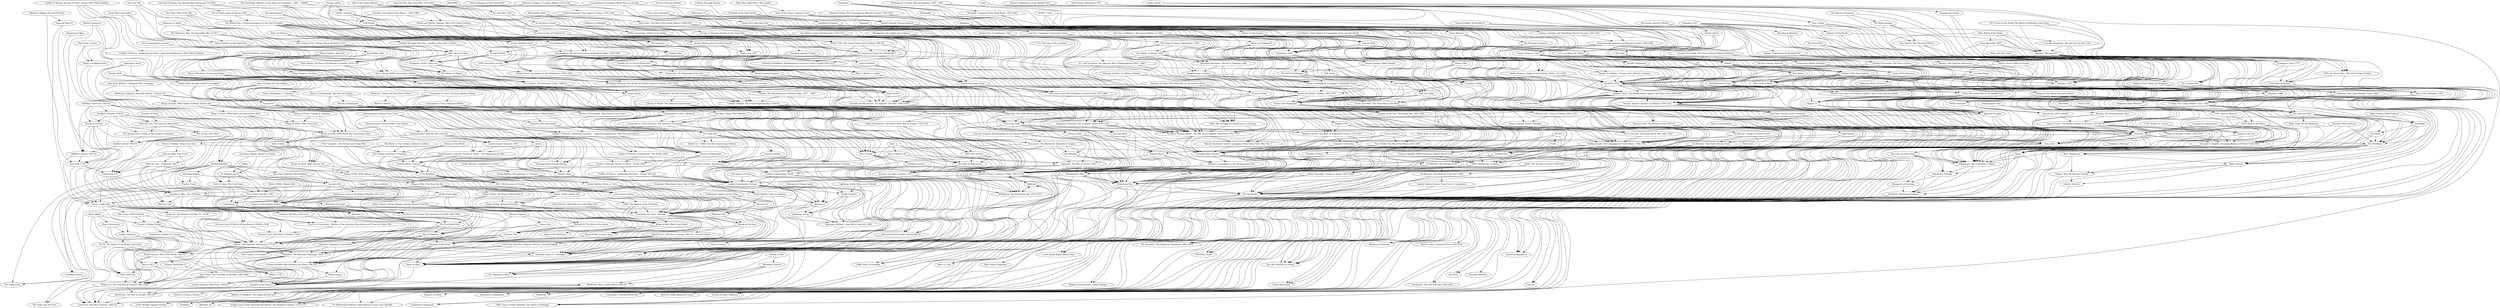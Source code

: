 digraph G {
"WestFront: The War in Europe, 1943-45" -> "EastFront: The War in Russia, 1941-45" ["weight"=0.469907786965273]
"MedFront: War in North Africa 1940-43" -> "EastFront: The War in Russia, 1941-45" ["weight"=0.356845328267316]
"Bobby Lee: The Civil War in Virginia 1861-1865" -> "EastFront: The War in Russia, 1941-45" ["weight"=0.287955869825579]
"Sam Grant: The Civil War in the West 1862-1864" -> "EastFront: The War in Russia, 1941-45" ["weight"=0.226635246313881]
"Rommel in the Desert" -> "EastFront: The War in Russia, 1941-45" ["weight"=0.325881318413928]
"Pacific Victory: War in the Pacific 1941-45" -> "EastFront: The War in Russia, 1941-45" ["weight"=0.2814195699133]
"Napoléon: The Waterloo Campaign, 1815" -> "EastFront: The War in Russia, 1941-45" ["weight"=0.242148898319639]
"Blitzkrieg General" -> "EastFront: The War in Russia, 1941-45" ["weight"=0.0967711488127716]
"EastFront: The War in Russia 1941-45 – Second Edition" -> "EastFront: The War in Russia, 1941-45" ["weight"=0.231828184958293]
"MedFront: War in North Africa 1940-43" -> "WestFront: The War in Europe, 1943-45" ["weight"=0.608778781815785]
"Bobby Lee: The Civil War in Virginia 1861-1865" -> "WestFront: The War in Europe, 1943-45" ["weight"=0.300526860055478]
"Sam Grant: The Civil War in the West 1862-1864" -> "WestFront: The War in Europe, 1943-45" ["weight"=0.320949069450525]
"Blitzkrieg General" -> "WestFront: The War in Europe, 1943-45" ["weight"=0.107579818968405]
"Sam Grant: The Civil War in the West 1862-1864" -> "MedFront: War in North Africa 1940-43" ["weight"=0.282442736527188]
"Blitzkrieg General" -> "MedFront: War in North Africa 1940-43" ["weight"=0.144274988532805]
"History of War" -> "MedFront: War in North Africa 1940-43" ["weight"=0.0545701505168867]
"Sam Grant: The Civil War in the West 1862-1864" -> "Bobby Lee: The Civil War in Virginia 1861-1865" ["weight"=0.530967080511537]
"Victory: World War II" -> "Bobby Lee: The Civil War in Virginia 1861-1865" ["weight"=0.201203616550169]
"Pacific Victory: War in the Pacific 1941-45" -> "Bobby Lee: The Civil War in Virginia 1861-1865" ["weight"=0.28370883647485]
"Dixie: Bull Run" -> "Bobby Lee: The Civil War in Virginia 1861-1865" ["weight"=0.201987263547752]
"War of 1812" -> "Bobby Lee: The Civil War in Virginia 1861-1865" ["weight"=0.24500863411982]
"Napoléon: The Waterloo Campaign, 1815" -> "Bobby Lee: The Civil War in Virginia 1861-1865" ["weight"=0.256377952802808]
"Eagles: Waterloo" -> "Bobby Lee: The Civil War in Virginia 1861-1865" ["weight"=0.193713899099238]
"Liberty: The American Revolution 1775-83" -> "Bobby Lee: The Civil War in Virginia 1861-1865" ["weight"=0.287282089482174]
"Gettysburg: Badges of Courage" -> "Bobby Lee: The Civil War in Virginia 1861-1865" ["weight"=0.287140565385035]
"Dixie: Gettysburg" -> "Bobby Lee: The Civil War in Virginia 1861-1865" ["weight"=0.168596833859075]
"Victory: World War II" -> "Sam Grant: The Civil War in the West 1862-1864" ["weight"=0.185011725986249]
"Pacific Victory: War in the Pacific 1941-45" -> "Sam Grant: The Civil War in the West 1862-1864" ["weight"=0.235221840480688]
"Paths of Glory" -> "Rommel in the Desert" ["weight"=0.217862734346579]
"Hannibal: Rome vs. Carthage" -> "Rommel in the Desert" ["weight"=0.219138494099435]
"Wizard Kings" -> "Rommel in the Desert" ["weight"=0.187410844927295]
"A House Divided: War Between the States 1861-65" -> "Rommel in the Desert" ["weight"=0.229120743734383]
"Pacific Victory: War in the Pacific 1941-45" -> "Rommel in the Desert" ["weight"=0.300649644286278]
"Napoléon: The Waterloo Campaign, 1815" -> "Rommel in the Desert" ["weight"=0.307950382646763]
"Hammer of the Scots" -> "Rommel in the Desert" ["weight"=0.279551352587128]
"Liberty: The American Revolution 1775-83" -> "Rommel in the Desert" ["weight"=0.258377033062669]
"Crusader Rex" -> "Rommel in the Desert" ["weight"=0.285128516756618]
"Texas Glory" -> "Rommel in the Desert" ["weight"=0.173003682270468]
"EastFront: The War in Russia 1941-45 – Second Edition" -> "Rommel in the Desert" ["weight"=0.28796433234726]
"WestFront II: The War in Europe 1943-45 – Second Edition" -> "Rommel in the Desert" ["weight"=0.226225793419966]
"Blocks in the East" -> "Rommel in the Desert" ["weight"=0.0933206493028664]
"Pacific Victory: War in the Pacific 1941-45" -> "Victory: World War II" ["weight"=0.245926080574183]
"Liberty: The American Revolution 1775-83" -> "Pacific Victory: War in the Pacific 1941-45" ["weight"=0.311186760086794]
"Gettysburg: Badges of Courage" -> "Pacific Victory: War in the Pacific 1941-45" ["weight"=0.254714415529431]
"EastFront: The War in Russia 1941-45 – Second Edition" -> "Pacific Victory: War in the Pacific 1941-45" ["weight"=0.227026846132714]
"WestFront II: The War in Europe 1943-45 – Second Edition" -> "Pacific Victory: War in the Pacific 1941-45" ["weight"=0.221132094785039]
"Prussia's Defiant Stand" -> "Pacific Victory: War in the Pacific 1941-45" ["weight"=0.198944856630021]
"War at Sea (Third Edition)" -> "Pacific Victory: War in the Pacific 1941-45" ["weight"=0.133620085314268]
"Caesar's Gallic War" -> "Pacific Victory: War in the Pacific 1941-45" ["weight"=0.171463428051662]
"Victory in Europe" -> "Pacific Victory: War in the Pacific 1941-45" ["weight"=0.239614087238689]
"Napoléon: The Waterloo Campaign, 1815" -> "Quebec 1759" ["weight"=0.27077493520455]
"Napoléon: The Waterloo Campaign, 1815" -> "A House Divided: War Between the States 1861-65" ["weight"=0.258227935426943]
"Napoléon: The Waterloo Campaign, 1815" -> "War of 1812" ["weight"=0.312112118061516]
"Hammer of the Scots" -> "Napoléon: The Waterloo Campaign, 1815" ["weight"=0.239103588119663]
"Waterloo: Napoleon's Last Battle" -> "Napoléon: The Waterloo Campaign, 1815" ["weight"=0.115095817957807]
"Eagles: Waterloo" -> "Napoléon: The Waterloo Campaign, 1815" ["weight"=0.199339529820301]
"Liberty: The American Revolution 1775-83" -> "Napoléon: The Waterloo Campaign, 1815" ["weight"=0.247288686490245]
"Crusader Rex" -> "Napoléon: The Waterloo Campaign, 1815" ["weight"=0.260757731428919]
"Age of Napoleon" -> "Napoléon: The Waterloo Campaign, 1815" ["weight"=0.225297781694689]
"Julius Caesar: Caesar, Pompey, and the Roman Civil War" -> "Napoléon: The Waterloo Campaign, 1815" ["weight"=0.249755510213994]
"History of War" -> "Blitzkrieg General" ["weight"=0.0958481221248825]
"WestFront II: The War in Europe 1943-45 – Second Edition" -> "EastFront: The War in Russia 1941-45 – Second Edition" ["weight"=0.542726878129163]
"Blocks in the East" -> "EastFront: The War in Russia 1941-45 – Second Edition" ["weight"=0.116130738613817]
"War of 1812" -> "Dixie: Bull Run" ["weight"=0.166192663308332]
"NUTS! The Battle of the Bulge Card Game" -> "Dixie: Bull Run" ["weight"=0.107899983801612]
"Eagles: Waterloo" -> "Dixie: Bull Run" ["weight"=0.445224388431281]
"Dixie: Gettysburg" -> "Dixie: Bull Run" ["weight"=0.539035294697938]
"Dixie: Shiloh" -> "Dixie: Bull Run" ["weight"=0.609550505481243]
"War of 1812" -> "Quebec 1759" ["weight"=0.42569102769048]
"Eagles: Waterloo" -> "War of 1812" ["weight"=0.165861499591933]
"Liberty: The American Revolution 1775-83" -> "War of 1812" ["weight"=0.323291858179137]
"Eagles: Waterloo" -> "NUTS! The Battle of the Bulge Card Game" ["weight"=0.119811964306702]
"Dixie: Gettysburg" -> "Eagles: Waterloo" ["weight"=0.411802779333451]
"Dixie: Shiloh" -> "Eagles: Waterloo" ["weight"=0.411226764477565]
"Liberty: The American Revolution 1775-83" -> "Quebec 1759" ["weight"=0.278392586218218]
"Crusader Rex" -> "Liberty: The American Revolution 1775-83" ["weight"=0.301923530820367]
"Gettysburg: Badges of Courage" -> "Liberty: The American Revolution 1775-83" ["weight"=0.258289809554347]
"Victoria Cross: The Battle of Rorke's Drift" -> "Liberty: The American Revolution 1775-83" ["weight"=0.16776102655559]
"Texas Glory" -> "Liberty: The American Revolution 1775-83" ["weight"=0.266917839871009]
"Clash for a Continent:  Battles of the American Revolution and French & Indian War" -> "Liberty: The American Revolution 1775-83" ["weight"=0.208098485239136]
"Cowboys: The Way of the Gun" -> "Liberty: The American Revolution 1775-83" ["weight"=0.113699503600735]
"Prussia's Defiant Stand" -> "Liberty: The American Revolution 1775-83" ["weight"=0.203257792859906]
"Victoria Cross II: Battle of Isandlwana & Rorke's Drift" -> "Liberty: The American Revolution 1775-83" ["weight"=0.104729161719498]
"Athens & Sparta" -> "Liberty: The American Revolution 1775-83" ["weight"=0.237135939119891]
"Hold the Line" -> "Liberty: The American Revolution 1775-83" ["weight"=0.167385714656569]
"Caesar XL: The Roman Civil War 50 - 44 BC" -> "Liberty: The American Revolution 1775-83" ["weight"=0.11347950921172]
"Caesar's Gallic War" -> "Liberty: The American Revolution 1775-83" ["weight"=0.170502186237068]
"Warlords of Europe" -> "Liberty: The American Revolution 1775-83" ["weight"=0.0932456726394962]
"Napoleon's War:  The 100 Days" -> "Liberty: The American Revolution 1775-83" ["weight"=0.152228232319321]
"Victory in Europe" -> "Liberty: The American Revolution 1775-83" ["weight"=0.18202351216528]
"Holdfast: Atlantic 1939-45" -> "Liberty: The American Revolution 1775-83" ["weight"=0.139530426007164]
"Prussia's Defiant Stand" -> "Gettysburg: Badges of Courage" ["weight"=0.16447501858526]
"Dixie: Shiloh" -> "Dixie: Gettysburg" ["weight"=0.608267553658731]
"Hannibal: Rome vs. Carthage" -> "Paths of Glory" ["weight"=0.353930662341771]
"For the People" -> "Paths of Glory" ["weight"=0.387556680274173]
"Wilderness War" -> "Paths of Glory" ["weight"=0.352613348720635]
"WW2: Barbarossa to Berlin" -> "Paths of Glory" ["weight"=0.375778129370805]
"Hammer of the Scots" -> "Paths of Glory" ["weight"=0.278263117780282]
"7 Ages" -> "Paths of Glory" ["weight"=0.168473168631798]
"Sword of Rome: Conquest of Italy, 362-272 BC" -> "Paths of Glory" ["weight"=0.315997465107842]
"Advanced Squad Leader: Starter Kit #1" -> "Paths of Glory" ["weight"=0.219451890996929]
"Empire of the Sun: The Pacific War 1941-1945" -> "Paths of Glory" ["weight"=0.341190692586967]
"Commands & Colors: Ancients" -> "Paths of Glory" ["weight"=0.284002351470157]
"Triumph of Chaos" -> "Paths of Glory" ["weight"=0.200236074387652]
"Here I Stand" -> "Paths of Glory" ["weight"=0.353605857197425]
"Unhappy King Charles!" -> "Paths of Glory" ["weight"=0.254738127756641]
"Combat Commander: Europe" -> "Paths of Glory" ["weight"=0.33196212527461]
"Pursuit of Glory" -> "Paths of Glory" ["weight"=0.292985035799701]
"Combat Commander: Pacific" -> "Paths of Glory" ["weight"=0.258518409468719]
"Crown of Roses" -> "Paths of Glory" ["weight"=0.126759071992984]
"Washington's War" -> "Paths of Glory" ["weight"=0.305477865589717]
"Unconditional Surrender! World War 2 in Europe" -> "Paths of Glory" ["weight"=0.204885648014305]
"Labyrinth: The War on Terror, 2001 – ?" -> "Paths of Glory" ["weight"=0.279847592845668]
"No Retreat! The Russian Front" -> "Paths of Glory" ["weight"=0.276471934824263]
"Space Empires 4X" -> "Paths of Glory" ["weight"=0.181342564773651]
"Fire in the Lake" -> "Paths of Glory" ["weight"=0.252788396000539]
"Illusions of Glory: The Great War on the Eastern Front" -> "Paths of Glory" ["weight"=0.186141603313289]
"Wilderness War" -> "Hannibal: Rome vs. Carthage" ["weight"=0.296680254783311]
"Hammer of the Scots" -> "Hannibal: Rome vs. Carthage" ["weight"=0.334411476827787]
"Sword of Rome: Conquest of Italy, 362-272 BC" -> "Hannibal: Rome vs. Carthage" ["weight"=0.30676697857079]
"Crusader Rex" -> "Hannibal: Rome vs. Carthage" ["weight"=0.237879789341852]
"Lightning: Midway – June 4th to June 6th, 1942" -> "Hannibal: Rome vs. Carthage" ["weight"=0.112106894353209]
"Commands & Colors: Ancients" -> "Hannibal: Rome vs. Carthage" ["weight"=0.320680513299127]
"Here I Stand" -> "Hannibal: Rome vs. Carthage" ["weight"=0.315524827635197]
"Manoeuvre" -> "Hannibal: Rome vs. Carthage" ["weight"=0.257429188260688]
"Pacific Typhoon" -> "Hannibal: Rome vs. Carthage" ["weight"=0.151441822057792]
"Combat Commander: Europe" -> "Hannibal: Rome vs. Carthage" ["weight"=0.289889903112952]
"Successors: The Battles for Alexander's Empire" -> "Hannibal: Rome vs. Carthage" ["weight"=0.310459206782674]
"1960: The Making of the President" -> "Hannibal: Rome vs. Carthage" ["weight"=0.246560696271352]
"Washington's War" -> "Hannibal: Rome vs. Carthage" ["weight"=0.302633974854948]
"Pocket Battles: Celts vs. Romans" -> "Hannibal: Rome vs. Carthage" ["weight"=0.121931048706484]
"A Few Acres of Snow" -> "Hannibal: Rome vs. Carthage" ["weight"=0.226560211102341]
"A House Divided: War Between the States 1861-65" -> "Wizard Kings" ["weight"=0.154381594269609]
"Hammer of the Scots" -> "Wizard Kings" ["weight"=0.219230090485609]
"Hammer of the Scots" -> "A House Divided: War Between the States 1861-65" ["weight"=0.228539914522646]
"Waterloo: Napoleon's Last Battle" -> "A House Divided: War Between the States 1861-65" ["weight"=0.195023628133965]
"Age of Napoleon" -> "A House Divided: War Between the States 1861-65" ["weight"=0.283726146308338]
"The First World War" -> "A House Divided: War Between the States 1861-65" ["weight"=0.205091194373491]
"The Price of Freedom: The American Civil War 1861-1865" -> "A House Divided: War Between the States 1861-65" ["weight"=0.171892160705671]
"Gettysburg" -> "A House Divided: War Between the States 1861-65" ["weight"=0.152976119322639]
"Test of Fire: Bull Run 1861" -> "A House Divided: War Between the States 1861-65" ["weight"=0.185575329892873]
"Clash of Wills: Shiloh 1862" -> "A House Divided: War Between the States 1861-65" ["weight"=0.150854642437353]
"Crusader Rex" -> "Hammer of the Scots" ["weight"=0.354464242915481]
"Age of Napoleon" -> "Hammer of the Scots" ["weight"=0.21289565132684]
"Wings of War: Famous Aces" -> "Hammer of the Scots" ["weight"=0.175051849832125]
"Wings of War: Watch Your Back!" -> "Hammer of the Scots" ["weight"=0.109899112628649]
"Naval Battles: World War II on the High Seas" -> "Hammer of the Scots" ["weight"=0.0934504399676069]
"Commands & Colors: Ancients" -> "Hammer of the Scots" ["weight"=0.299520151227008]
"Richard III: The Wars of the Roses" -> "Hammer of the Scots" ["weight"=0.283741622211769]
"1960: The Making of the President" -> "Hammer of the Scots" ["weight"=0.232127951619139]
"Julius Caesar: Caesar, Pompey, and the Roman Civil War" -> "Hammer of the Scots" ["weight"=0.310230130795652]
"Strike of the Eagle" -> "Hammer of the Scots" ["weight"=0.170270647939856]
"Texas Glory" -> "Crusader Rex" ["weight"=0.21064031751508]
"Richard III: The Wars of the Roses" -> "Crusader Rex" ["weight"=0.320672611355974]
"Athens & Sparta" -> "Crusader Rex" ["weight"=0.24243165113632]
"Julius Caesar: Caesar, Pompey, and the Roman Civil War" -> "Crusader Rex" ["weight"=0.2765606558106]
"Athens & Sparta" -> "Texas Glory" ["weight"=0.234617289320258]
"Blocks in the East" -> "WestFront II: The War in Europe 1943-45 – Second Edition" ["weight"=0.156603095088254]
"Waterloo 200" -> "Blocks in the East" ["weight"=0.240310503578053]
"Moscow '41" -> "Blocks in the East" ["weight"=0.186637771537133]
"Stalingrad: Inferno on the Volga" -> "Blocks in the East" ["weight"=0.0962022972523145]
"For the People" -> "Blue vs. Gray" ["weight"=0.2374605620218]
"Wilderness War" -> "Blue vs. Gray" ["weight"=0.205673126034341]
"Reds! The Russian Civil War 1918-1921" -> "Blue vs. Gray" ["weight"=0.166147914130073]
"Wilderness War" -> "For the People" ["weight"=0.388578290701564]
"Thirty Years War: Europe in Agony, 1618-1648" -> "For the People" ["weight"=0.296236406650372]
"Reds! The Russian Civil War 1918-1921" -> "For the People" ["weight"=0.227486921355355]
"WW2: Barbarossa to Berlin" -> "For the People" ["weight"=0.355107612467422]
"Empire of the Sun: The Pacific War 1941-1945" -> "For the People" ["weight"=0.364423100177101]
"Triumph of Chaos" -> "For the People" ["weight"=0.223992675492458]
"Pursuit of Glory" -> "For the People" ["weight"=0.292776306316081]
"Washington's War" -> "For the People" ["weight"=0.314488220526528]
"No Retreat! The Russian Front" -> "For the People" ["weight"=0.239152568987914]
"Fading Glory" -> "For the People" ["weight"=0.14720161036495]
"No Retreat!: The North African Front" -> "For the People" ["weight"=0.184822828164609]
"No Retreat!: Polish & French Fronts" -> "For the People" ["weight"=0.129149220215613]
"Triumph of Chaos v.2 (Deluxe Edition)" -> "For the People" ["weight"=0.111285775208003]
"Thirty Years War: Europe in Agony, 1618-1648" -> "Wilderness War" ["weight"=0.301306058565411]
"Reds! The Russian Civil War 1918-1921" -> "Wilderness War" ["weight"=0.23010185607865]
"WW2: Barbarossa to Berlin" -> "Wilderness War" ["weight"=0.296028562041958]
"Angola" -> "Wilderness War" ["weight"=0.210559526389003]
"Sword of Rome: Conquest of Italy, 362-272 BC" -> "Wilderness War" ["weight"=0.338820952716038]
"Shifting Sands: The Campaign for North Africa  1940-1943" -> "Wilderness War" ["weight"=0.27750866845131]
"Conquest of Paradise" -> "Wilderness War" ["weight"=0.216979939883277]
"Unhappy King Charles!" -> "Wilderness War" ["weight"=0.329432965502827]
"Sun of York: The War of the Roses 1453-1485" -> "Wilderness War" ["weight"=0.130825729079221]
"A Victory Lost: Crisis in Ukraine 1942-1943" -> "Wilderness War" ["weight"=0.23092619818221]
"FAB: The Bulge" -> "Wilderness War" ["weight"=0.240706470583019]
"Warriors of God: The Wars of England & France, 1135-1453" -> "Wilderness War" ["weight"=0.264144364072352]
"Storm Over Stalingrad" -> "Wilderness War" ["weight"=0.205149648154063]
"Hearts and Minds: Vietnam 1965-1975" -> "Wilderness War" ["weight"=0.221539902367941]
"España 1936" -> "Wilderness War" ["weight"=0.158347570433695]
"Crown of Roses" -> "Wilderness War" ["weight"=0.171570787740646]
"Washington's War" -> "Wilderness War" ["weight"=0.361492109588898]
"1714: The Case of the Catalans" -> "Wilderness War" ["weight"=0.126182352702177]
"Reds! The Russian Civil War 1918-1921" -> "Thirty Years War: Europe in Agony, 1618-1648" ["weight"=0.259450877889158]
"WW2: Barbarossa to Berlin" -> "Thirty Years War: Europe in Agony, 1618-1648" ["weight"=0.287098482095107]
"Europe Engulfed: WWII European Theatre Block Game" -> "WW2: Barbarossa to Berlin" ["weight"=0.252486148302995]
"Empire of the Sun: The Pacific War 1941-1945" -> "WW2: Barbarossa to Berlin" ["weight"=0.298179644727104]
"Shifting Sands: The Campaign for North Africa  1940-1943" -> "WW2: Barbarossa to Berlin" ["weight"=0.34031222754071]
"FAB: The Bulge" -> "WW2: Barbarossa to Berlin" ["weight"=0.227196835447158]
"Stalin's War" -> "WW2: Barbarossa to Berlin" ["weight"=0.290505281492129]
"Unconditional Surrender! World War 2 in Europe" -> "WW2: Barbarossa to Berlin" ["weight"=0.171091820786955]
"Festung Europa: The Campaign for Western Europe, 1943-1945" -> "WW2: Barbarossa to Berlin" ["weight"=0.145588093249715]
"Sword of Rome: Conquest of Italy, 362-272 BC" -> "7 Ages" ["weight"=0.186568110764448]
"Manifest Destiny" -> "7 Ages" ["weight"=0.191584852660204]
"Here I Stand" -> "7 Ages" ["weight"=0.186593053573787]
"Sword of Rome: Conquest of Italy, 362-272 BC" -> "The Napoleonic Wars" ["weight"=0.290027376660192]
"Sword of Rome: Conquest of Italy, 362-272 BC" -> "Medieval" ["weight"=0.218073028571989]
"Assyrian Wars" -> "Sword of Rome: Conquest of Italy, 362-272 BC" ["weight"=0.133971137210486]
"Hellenes: Campaigns of the Peloponnesian War" -> "Sword of Rome: Conquest of Italy, 362-272 BC" ["weight"=0.256456284400756]
"Wellington: The Peninsular War 1812-1814" -> "Sword of Rome: Conquest of Italy, 362-272 BC" ["weight"=0.306213375337406]
"Manifest Destiny" -> "Sword of Rome: Conquest of Italy, 362-272 BC" ["weight"=0.168815511984838]
"Conquest of Paradise" -> "Sword of Rome: Conquest of Italy, 362-272 BC" ["weight"=0.224375926838357]
"Here I Stand" -> "Sword of Rome: Conquest of Italy, 362-272 BC" ["weight"=0.354048181427788]
"Pax Romana" -> "Sword of Rome: Conquest of Italy, 362-272 BC" ["weight"=0.275853948988389]
"Unhappy King Charles!" -> "Sword of Rome: Conquest of Italy, 362-272 BC" ["weight"=0.30631547553304]
"Warriors of God: The Wars of England & France, 1135-1453" -> "Sword of Rome: Conquest of Italy, 362-272 BC" ["weight"=0.249043422741658]
"No Peace Without Spain!: The War of the Spanish Succession 1702-1713" -> "Sword of Rome: Conquest of Italy, 362-272 BC" ["weight"=0.213452389737048]
"Blackbeard: The Golden Age of Piracy" -> "Sword of Rome: Conquest of Italy, 362-272 BC" ["weight"=0.180954241679518]
"Kingdom of Heaven: The Crusader States 1097-1291" -> "Sword of Rome: Conquest of Italy, 362-272 BC" ["weight"=0.204159335750153]
"Successors: The Battles for Alexander's Empire" -> "Sword of Rome: Conquest of Italy, 362-272 BC" ["weight"=0.379674718529221]
"The Napoleonic Wars (Second Edition)" -> "Sword of Rome: Conquest of Italy, 362-272 BC" ["weight"=0.339376194413205]
"The God Kings: Warfare at the Dawn of Civilization, 1500 – 1260BC" -> "Sword of Rome: Conquest of Italy, 362-272 BC" ["weight"=0.169367068416099]
"Virgin Queen" -> "Sword of Rome: Conquest of Italy, 362-272 BC" ["weight"=0.308171796971947]
"Genesis: Empires and Kingdoms of the Ancient Middle East" -> "Sword of Rome: Conquest of Italy, 362-272 BC" ["weight"=0.179654769187422]
"Medieval" -> "Sword of Rome: Conquest of Italy, 362-272 BC" ["weight"=0.0670612317567929]
"Here I Stand: 500th Anniversary Edition" -> "Sword of Rome: Conquest of Italy, 362-272 BC" ["weight"=0.165111707790031]
"Combat Commander: Europe" -> "Advanced Squad Leader: Starter Kit #1" ["weight"=0.250872269398079]
"Combat Commander: Pacific" -> "Advanced Squad Leader: Starter Kit #1" ["weight"=0.203827134784884]
"Fighting Formations: Grossdeutschland Motorized Infantry Division" -> "Advanced Squad Leader: Starter Kit #1" ["weight"=0.192226776127528]
"Band of Brothers: Screaming Eagles" -> "Advanced Squad Leader: Starter Kit #1" ["weight"=0.132923659125562]
"Pursuit of Glory" -> "Empire of the Sun: The Pacific War 1941-1945" ["weight"=0.247268516336574]
"Unconditional Surrender! World War 2 in Europe" -> "Empire of the Sun: The Pacific War 1941-1945" ["weight"=0.266753198766897]
"Illusions of Glory: The Great War on the Eastern Front" -> "Empire of the Sun: The Pacific War 1941-1945" ["weight"=0.170428232675289]
"Commands & Colors: Ancients" -> "Wings of War: Famous Aces" ["weight"=0.206261805631871]
"Commands & Colors: Ancients" -> "Wings of War: Watch Your Back!" ["weight"=0.132453114564057]
"Wings of War: Burning Drachens" -> "Commands & Colors: Ancients" ["weight"=0.125173287026746]
"Manoeuvre" -> "Commands & Colors: Ancients" ["weight"=0.289134581094979]
"Combat Commander: Europe" -> "Commands & Colors: Ancients" ["weight"=0.366441570417832]
"Conflict of Heroes: Awakening the Bear! – Russia 1941-42" -> "Commands & Colors: Ancients" ["weight"=0.255756962490856]
"1960: The Making of the President" -> "Commands & Colors: Ancients" ["weight"=0.245107045739443]
"Combat Commander: Pacific" -> "Commands & Colors: Ancients" ["weight"=0.235341867371337]
"Conflict of Heroes: Storms of Steel! – Kursk 1943" -> "Commands & Colors: Ancients" ["weight"=0.185170716863651]
"Pocket Battles: Celts vs. Romans" -> "Commands & Colors: Ancients" ["weight"=0.143269308327253]
"Commands & Colors: Napoleonics" -> "Commands & Colors: Ancients" ["weight"=0.363843474086616]
"Pocket Battles: Elves vs. Orcs" -> "Commands & Colors: Ancients" ["weight"=0.0956594648170795]
"A Few Acres of Snow" -> "Commands & Colors: Ancients" ["weight"=0.24030061324425]
"Battle Cry: 150th Civil War Anniversary Edition" -> "Commands & Colors: Ancients" ["weight"=0.168079911368649]
"1812: The Invasion of Canada" -> "Commands & Colors: Ancients" ["weight"=0.183635903912626]
"Thunder Alley" -> "Commands & Colors: Ancients" ["weight"=0.166891892977462]
"Pocket Battles: Macedonians vs. Persians" -> "Commands & Colors: Ancients" ["weight"=0.0869874092363764]
"1775: Rebellion" -> "Commands & Colors: Ancients" ["weight"=0.198153652685495]
"The Great War" -> "Commands & Colors: Ancients" ["weight"=0.152365117423709]
"Techno Bowl: Arcade Football Unplugged" -> "Commands & Colors: Ancients" ["weight"=0.0385365597741956]
"Commands & Colors: Medieval" -> "Commands & Colors: Ancients" ["weight"=0.192640731281198]
"Pursuit of Glory" -> "Triumph of Chaos" ["weight"=0.303362137083744]
"Triumph of Chaos v.2 (Deluxe Edition)" -> "Triumph of Chaos" ["weight"=0.18530425215352]
"Here I Stand" -> "Manifest Destiny" ["weight"=0.149211487812193]
"The Napoleonic Wars (Second Edition)" -> "Here I Stand" ["weight"=0.289580438418876]
"Successors: The Battles for Alexander's Empire" -> "Here I Stand" ["weight"=0.306873575837242]
"Virgin Queen" -> "Here I Stand" ["weight"=0.437342699368458]
"Mega Civilization" -> "Here I Stand" ["weight"=0.117430162883937]
"Here I Stand: 500th Anniversary Edition" -> "Here I Stand" ["weight"=0.267852344426463]
"Mega Empires: The West" -> "Here I Stand" ["weight"=0.0520360734532214]
"Tanto Monta: The Rise of Ferdinand & Isabella 1470-1516" -> "Here I Stand" ["weight"=0.105240345251357]
"Mega Empires: The East" -> "Here I Stand" ["weight"=0.0423230330090293]
"Unhappy King Charles!" -> "Hellenes: Campaigns of the Peloponnesian War" ["weight"=0.265242204159617]
"Sun of York: The War of the Roses 1453-1485" -> "Unhappy King Charles!" ["weight"=0.167644026665744]
"Won by the Sword: Great Campaigns of the Thirty Years War, Vol. 1" -> "Unhappy King Charles!" ["weight"=0.195414454419952]
"Warriors of God: The Wars of England & France, 1135-1453" -> "Unhappy King Charles!" ["weight"=0.276433896669149]
"No Peace Without Spain!: The War of the Spanish Succession 1702-1713" -> "Unhappy King Charles!" ["weight"=0.275721785252235]
"Kingdom of Heaven: The Crusader States 1097-1291" -> "Unhappy King Charles!" ["weight"=0.257348485881001]
"A Most Dangerous Time: Japan in Chaos, 1570-1584" -> "Unhappy King Charles!" ["weight"=0.215648362486024]
"España 1936" -> "Unhappy King Charles!" ["weight"=0.166292404600384]
"Crown of Roses" -> "Unhappy King Charles!" ["weight"=0.232083883331322]
"Legion of Honor" -> "Unhappy King Charles!" ["weight"=0.122096789969885]
"Pax Baltica: Great Northern War 1700-1721" -> "Unhappy King Charles!" ["weight"=0.198922124979551]
"Napoleon against Europe" -> "Unhappy King Charles!" ["weight"=0.165933849200925]
"Combat Commander: Europe" -> "Manoeuvre" ["weight"=0.290227058816505]
"Combat Commander: Europe" -> "Pacific Typhoon" ["weight"=0.155728631611886]
"Conflict of Heroes: Awakening the Bear! – Russia 1941-42" -> "Combat Commander: Europe" ["weight"=0.274798033538701]
"Combat Commander: Pacific" -> "Combat Commander: Europe" ["weight"=0.464887827410466]
"The Kaiser's Pirates" -> "Combat Commander: Europe" ["weight"=0.154428682019242]
"Conflict of Heroes: Storms of Steel! – Kursk 1943" -> "Combat Commander: Europe" ["weight"=0.207276771413902]
"Washington's War" -> "Combat Commander: Europe" ["weight"=0.281227258917456]
"Fighting Formations: Grossdeutschland Motorized Infantry Division" -> "Combat Commander: Europe" ["weight"=0.300977756865777]
"Band of Brothers: Screaming Eagles" -> "Combat Commander: Europe" ["weight"=0.179617266094474]
"Heroes of Normandie" -> "Combat Commander: Europe" ["weight"=0.11649582166697]
"Commands & Colors: Napoleonics" -> "Combat Commander: Europe" ["weight"=0.268480612976171]
"Labyrinth: The War on Terror, 2001 – ?" -> "Combat Commander: Europe" ["weight"=0.270406604908226]
"Space Empires 4X" -> "Combat Commander: Europe" ["weight"=0.219093195995873]
"Thunder Alley" -> "Combat Commander: Europe" ["weight"=0.182236257422146]
"Band of Brothers: Ghost Panzer" -> "Combat Commander: Europe" ["weight"=0.127114883861074]
"Conflict of Heroes: Awakening the Bear! – Operation Barbarossa 1941 (Second Edition)" -> "Combat Commander: Europe" ["weight"=0.186067911249447]
"Talon" -> "Combat Commander: Europe" ["weight"=0.136956495401348]
"Grand Prix" -> "Combat Commander: Europe" ["weight"=0.0906650110268236]
"Great War Commander" -> "Combat Commander: Europe" ["weight"=0.189758416751326]
"Illusions of Glory: The Great War on the Eastern Front" -> "Pursuit of Glory" ["weight"=0.297460222342401]
"Triumph of Chaos v.2 (Deluxe Edition)" -> "Pursuit of Glory" ["weight"=0.162415488742993]
"Fighting Formations: Grossdeutschland Motorized Infantry Division" -> "Combat Commander: Pacific" ["weight"=0.332145951864225]
"Commands & Colors: Napoleonics" -> "Combat Commander: Pacific" ["weight"=0.228492626093655]
"Great War Commander" -> "Combat Commander: Pacific" ["weight"=0.249181059876062]
"Commands & Colors: Medieval" -> "Combat Commander: Pacific" ["weight"=0.118006669281509]
"Crown of Roses" -> "Sun of York: The War of the Roses 1453-1485" ["weight"=0.215298236960549]
"Washington's War" -> "1989: Dawn of Freedom" ["weight"=0.261149704216926]
"Labyrinth: The War on Terror, 2001 – ?" -> "Washington's War" ["weight"=0.289608984648537]
"No Retreat! The Russian Front" -> "Washington's War" ["weight"=0.272934404084487]
"Andean Abyss" -> "Washington's War" ["weight"=0.222473825051169]
"Fading Glory" -> "Washington's War" ["weight"=0.181804868493633]
"Fire in the Lake" -> "Washington's War" ["weight"=0.220030070106741]
"W1815" -> "Washington's War" ["weight"=0.147735260961129]
"Labyrinth: The War on Terror, 2001 – ?" -> "1989: Dawn of Freedom" ["weight"=0.311708763808772]
"Space Empires 4X" -> "Labyrinth: The War on Terror, 2001 – ?" ["weight"=0.217104229029653]
"Andean Abyss" -> "Labyrinth: The War on Terror, 2001 – ?" ["weight"=0.297555618995748]
"A Distant Plain" -> "Labyrinth: The War on Terror, 2001 – ?" ["weight"=0.299791845873168]
"Fire in the Lake" -> "Labyrinth: The War on Terror, 2001 – ?" ["weight"=0.306088010376146]
"Talon" -> "Labyrinth: The War on Terror, 2001 – ?" ["weight"=0.109992614852937]
"No Retreat! The Russian Front" -> "No Retreat!: The Russian Front 1941-1944" ["weight"=0.18359710890165]
"Fading Glory" -> "No Retreat! The Russian Front" ["weight"=0.227625978816384]
"No Retreat!: The North African Front" -> "No Retreat! The Russian Front" ["weight"=0.313043385515904]
"Hell's Gate" -> "No Retreat! The Russian Front" ["weight"=0.117868205587613]
"No Retreat!: Polish & French Fronts" -> "No Retreat! The Russian Front" ["weight"=0.196203964319033]
"W1815" -> "No Retreat! The Russian Front" ["weight"=0.155444940599455]
"Downfall of Empires" -> "No Retreat! The Russian Front" ["weight"=0.0723571011857719]
"Talon" -> "Space Empires 4X" ["weight"=0.237578638776864]
"Fire in the Lake" -> "Sekigahara: The Unification of Japan" ["weight"=0.236717495953257]
"Fire in the Lake" -> "Andean Abyss" ["weight"=0.341175658757629]
"Fire in the Lake" -> "Cuba Libre" ["weight"=0.360008384516193]
"Fire in the Lake" -> "A Distant Plain" ["weight"=0.397475169037412]
"Fire in the Lake" -> "Churchill" ["weight"=0.31474472044752]
"Falling Sky: The Gallic Revolt Against Caesar" -> "Fire in the Lake" ["weight"=0.319984917134576]
"Liberty or Death: The American Insurrection" -> "Fire in the Lake" ["weight"=0.355153136989779]
"Colonial Twilight: The French-Algerian War, 1954-62" -> "Fire in the Lake" ["weight"=0.311608735403859]
"Pendragon: The Fall of Roman Britain" -> "Fire in the Lake" ["weight"=0.274607591271917]
"Imperial Struggle" -> "Fire in the Lake" ["weight"=0.227653209089903]
"Gandhi: The Decolonization of British India, 1917 – 1947" -> "Fire in the Lake" ["weight"=0.274817184212763]
"Nevsky: Teutons and Rus in Collision 1240-1242" -> "Fire in the Lake" ["weight"=0.199273631066301]
"Lightning: D-Day" -> "Lightning: Midway – June 4th to June 6th, 1942" ["weight"=0.397330247931509]
"Manoeuvre" -> "Lightning: Midway – June 4th to June 6th, 1942" ["weight"=0.134597673387551]
"Pacific Typhoon" -> "Lightning: Midway – June 4th to June 6th, 1942" ["weight"=0.154240642735954]
"Lightning: North Africa on to Tobruk!" -> "Lightning: Midway – June 4th to June 6th, 1942" ["weight"=0.332848435175841]
"Manoeuvre" -> "Lightning: D-Day" ["weight"=0.140309895537859]
"Conflict of Heroes: Awakening the Bear! – Russia 1941-42" -> "Manoeuvre" ["weight"=0.242222786737616]
"Pacific Typhoon" -> "Manoeuvre" ["weight"=0.185992271805129]
"The Kaiser's Pirates" -> "Manoeuvre" ["weight"=0.162293203970071]
"Pocket Battles: Celts vs. Romans" -> "Manoeuvre" ["weight"=0.154267782399792]
"Manoeuvre: Distant Lands" -> "Manoeuvre" ["weight"=0.236286160104212]
"Pocket Battles: Macedonians vs. Persians" -> "Manoeuvre" ["weight"=0.0935394436123595]
"Lightning: North Africa on to Tobruk!" -> "Pacific Typhoon" ["weight"=0.131840972030029]
"Pacific Typhoon" -> "Lightning: D-Day" ["weight"=0.130477901902634]
"The Kaiser's Pirates" -> "Pacific Typhoon" ["weight"=0.197890019872794]
"Successors: The Battles for Alexander's Empire" -> "Wellington: The Peninsular War 1812-1814" ["weight"=0.270621120332887]
"The Napoleonic Wars (Second Edition)" -> "Successors: The Battles for Alexander's Empire" ["weight"=0.308672183285713]
"Successors: The Battles for Alexander's Empire" -> "Pax Romana" ["weight"=0.244812636488134]
"Genesis: Empires and Kingdoms of the Ancient Middle East" -> "Successors: The Battles for Alexander's Empire" ["weight"=0.14759384577037]
"A Few Acres of Snow" -> "1960: The Making of the President" ["weight"=0.262531471304666]
"1775: Rebellion" -> "1960: The Making of the President" ["weight"=0.186969253209954]
"Pocket Battles: Macedonians vs. Persians" -> "Pocket Battles: Celts vs. Romans" ["weight"=0.410637501977239]
"Pocket Battles: Confederacy vs Union" -> "Pocket Battles: Celts vs. Romans" ["weight"=0.272666552168608]
"Pocket Battles: Elves vs. Orcs" -> "Pocket Battles: Celts vs. Romans" ["weight"=0.413092936823155]
"1812: The Invasion of Canada" -> "A Few Acres of Snow" ["weight"=0.236586992698283]
"1775: Rebellion" -> "A Few Acres of Snow" ["weight"=0.22145682138341]
"Quartermaster General" -> "A Few Acres of Snow" ["weight"=0.170422916591515]
"Lincoln" -> "A Few Acres of Snow" ["weight"=0.146504418957468]
"Waterloo: Napoleon's Last Battle" -> "Nero: Legacy of a Despot" ["weight"=0.198318852456485]
"Age of Napoleon" -> "Waterloo: Napoleon's Last Battle" ["weight"=0.183847309705151]
"The First World War" -> "Waterloo: Napoleon's Last Battle" ["weight"=0.191615693189547]
"Age of Napoleon" -> "Nero: Legacy of a Despot" ["weight"=0.141813520091816]
"The First World War" -> "Age of Napoleon" ["weight"=0.239160151769601]
"The Price of Freedom: The American Civil War 1861-1865" -> "Age of Napoleon" ["weight"=0.230768521547359]
"History of the Roman Empire" -> "Age of Napoleon" ["weight"=0.131312223635984]
"Italia" -> "Age of Napoleon" ["weight"=0.154697500985669]
"The First World War" -> "Nero: Legacy of a Despot" ["weight"=0.167016481471793]
"The Price of Freedom: The American Civil War 1861-1865" -> "The First World War" ["weight"=0.17935394034623]
"History of the Roman Empire" -> "The First World War" ["weight"=0.134200760544071]
"Italia" -> "The First World War" ["weight"=0.172594275622498]
"Waterloo" -> "The First World War" ["weight"=0.149667238433841]
"Gettysburg" -> "The First World War" ["weight"=0.144441449469981]
"Test of Fire: Bull Run 1861" -> "The First World War" ["weight"=0.152288082076693]
"Divided Republic" -> "The First World War" ["weight"=0.0902852999765098]
"History of the Roman Empire" -> "The Price of Freedom: The American Civil War 1861-1865" ["weight"=0.165697629556743]
"Spartacus: Crisis in the Roman Republic  80-71 B.C." -> "The Price of Freedom: The American Civil War 1861-1865" ["weight"=0.239618395089325]
"Lincoln's War" -> "The Price of Freedom: The American Civil War 1861-1865" ["weight"=0.230453653304129]
"Opus-Dei: Existence After Religion" -> "The Price of Freedom: The American Civil War 1861-1865" ["weight"=0.0535210169719653]
"Gettysburg" -> "The Price of Freedom: The American Civil War 1861-1865" ["weight"=0.134483410089452]
"Divided Republic" -> "The Price of Freedom: The American Civil War 1861-1865" ["weight"=0.118468613649725]
"Gettysburg" -> "Waterloo" ["weight"=0.329660166166087]
"Test of Fire: Bull Run 1861" -> "Gettysburg" ["weight"=0.203748516175539]
"Clash of Wills: Shiloh 1862" -> "Gettysburg" ["weight"=0.155172176469986]
"Field of Glory: The Card Game" -> "Gettysburg" ["weight"=0.174366105274769]
"In Flanders Field" -> "Gettysburg" ["weight"=0.120356984353697]
"Test of Fire: Bull Run 1861" -> "Waterloo" ["weight"=0.138888114946053]
"Clash of Wills: Shiloh 1862" -> "Test of Fire: Bull Run 1861" ["weight"=0.381825353067456]
"Field of Glory: The Card Game" -> "Test of Fire: Bull Run 1861" ["weight"=0.130709529552981]
"In Flanders Field" -> "Test of Fire: Bull Run 1861" ["weight"=0.117661165014853]
"Shifting Sands: The Campaign for North Africa  1940-1943" -> "Thirty Years War: Europe in Agony, 1618-1648" ["weight"=0.276961072457852]
"Stalin's War" -> "Thirty Years War: Europe in Agony, 1618-1648" ["weight"=0.226998391036148]
"Fading Glory" -> "Waterloo 20" ["weight"=0.127277757320218]
"No Retreat!: The North African Front" -> "Fading Glory" ["weight"=0.206630526797783]
"Hell's Gate" -> "Fading Glory" ["weight"=0.137250040454962]
"FUBA" -> "Fading Glory" ["weight"=0.0425186969139687]
"W1815" -> "Fading Glory" ["weight"=0.182542952316116]
"No Retreat!: The North African Front" -> "No Retreat!: The Russian Front 1941-1944" ["weight"=0.115743027509304]
"No Retreat!: Polish & French Fronts" -> "No Retreat!: The North African Front" ["weight"=0.340981817799827]
"Absolute War! The Russian Front 1941-45" -> "No Retreat!: The North African Front" ["weight"=0.134325273941393]
"Absolute War! The Russian Front 1941-45" -> "No Retreat!: Polish & French Fronts" ["weight"=0.198268416138782]
"War at Sea (Third Edition)" -> "Prussia's Defiant Stand" ["weight"=0.128534760823803]
"Caesar XL: The Roman Civil War 50 - 44 BC" -> "Prussia's Defiant Stand" ["weight"=0.118419848488866]
"Caesar's Gallic War" -> "Prussia's Defiant Stand" ["weight"=0.216219002957066]
"Caesar's Gallic War" -> "War at Sea (Third Edition)" ["weight"=0.120165708288165]
"Victory in Europe" -> "Caesar's Gallic War" ["weight"=0.149368014747394]
"Caesar's Gallic War" -> "Battles of Napoleon: The Eagle and the Lion" ["weight"=0.131076344741648]
"Caesar's Gallic War" -> "Caesar XL: The Roman Civil War 50 - 44 BC" ["weight"=0.166618412625242]
"Napoleon's War:  The 100 Days" -> "Caesar's Gallic War" ["weight"=0.165946019038107]
"Gettysburg 150" -> "Caesar's Gallic War" ["weight"=0.202502507061411]
"New York 1776" -> "Caesar's Gallic War" ["weight"=0.194991691963673]
"Holdfast: Russia 1941-42" -> "Caesar's Gallic War" ["weight"=0.166999868347381]
"Imperial Stars II" -> "Caesar's Gallic War" ["weight"=0.0812802825862742]
"Victory in Europe" -> "Combat Infantry: WestFront 1944-45" ["weight"=0.192721551924337]
"Victory in Europe" -> "Holdfast: Russia 1941-42" ["weight"=0.144347421895601]
"Holdfast: Atlantic 1939-45" -> "Victory in Europe" ["weight"=0.178989847310532]
"Holdfast: EastFront 1941-45" -> "Victory in Europe" ["weight"=0.184044093142321]
"Dixie: Shiloh" -> "NUTS! The Battle of the Bulge Card Game" ["weight"=0.0900818051142775]
"Julius Caesar: Caesar, Pompey, and the Roman Civil War" -> "Richard III: The Wars of the Roses" ["weight"=0.314686028382435]
"Strike of the Eagle" -> "Julius Caesar: Caesar, Pompey, and the Roman Civil War" ["weight"=0.201110953885133]
"Hearts and Minds: Vietnam 1965-1975" -> "Angola" ["weight"=0.234202298384685]
"Storm Over Stalingrad" -> "Angola" ["weight"=0.200517228691483]
"Ici, c'est la France! The Algerian War of Independence 1954 - 1962" -> "Angola" ["weight"=0.148431318524131]
"Storm Over Dien Bien Phu" -> "Angola" ["weight"=0.189818383848647]
"Storm Over Normandy" -> "Angola" ["weight"=0.135176066167152]
"Shifting Sands: The Campaign for North Africa  1940-1943" -> "Europe Engulfed: WWII European Theatre Block Game" ["weight"=0.23474823505899]
"Fire in the Sky: The Great Pacific War 1941-1945" -> "Shifting Sands: The Campaign for North Africa  1940-1943" ["weight"=0.251026350492626]
"A Victory Lost: Crisis in Ukraine 1942-1943" -> "Shifting Sands: The Campaign for North Africa  1940-1943" ["weight"=0.263993109623321]
"FAB: The Bulge" -> "Shifting Sands: The Campaign for North Africa  1940-1943" ["weight"=0.268874393857539]
"Asia Engulfed" -> "Shifting Sands: The Campaign for North Africa  1940-1943" ["weight"=0.208128366172815]
"To the Last Man! The Great War in the West" -> "Shifting Sands: The Campaign for North Africa  1940-1943" ["weight"=0.142428738226171]
"Stalin's War" -> "Shifting Sands: The Campaign for North Africa  1940-1943" ["weight"=0.271272641825027]
"Storm Over Stalingrad" -> "Shifting Sands: The Campaign for North Africa  1940-1943" ["weight"=0.212680322537903]
"Hearts and Minds: Vietnam 1965-1975" -> "Shifting Sands: The Campaign for North Africa  1940-1943" ["weight"=0.260329770586693]
"Breakthrough: Cambrai" -> "Shifting Sands: The Campaign for North Africa  1940-1943" ["weight"=0.191681132891572]
"FAB: Sicily" -> "Shifting Sands: The Campaign for North Africa  1940-1943" ["weight"=0.193043091308686]
"Operation Battleaxe:  Wavell vs. Rommel, 1941" -> "Shifting Sands: The Campaign for North Africa  1940-1943" ["weight"=0.14700067482909]
"Festung Europa: The Campaign for Western Europe, 1943-1945" -> "Shifting Sands: The Campaign for North Africa  1940-1943" ["weight"=0.209848261219408]
"Warriors of God: The Wars of England & France, 1135-1453" -> "Conquest of Paradise" ["weight"=0.222414452236322]
"Blackbeard: The Golden Age of Piracy" -> "Conquest of Paradise" ["weight"=0.172135187448158]
"Moby Dick, or, The Card Game" -> "Sun of York: The War of the Roses 1453-1485" ["weight"=0.044183348532862]
"A Victory Lost: Crisis in Ukraine 1942-1943" -> "Fire in the Sky: The Great Pacific War 1941-1945" ["weight"=0.279126025865357]
"A Victory Lost: Crisis in Ukraine 1942-1943" -> "Target Arnhem: Across 6 Bridges" ["weight"=0.199643001572631]
"FAB: The Bulge" -> "A Victory Lost: Crisis in Ukraine 1942-1943" ["weight"=0.247274817423348]
"Storm Over Stalingrad" -> "A Victory Lost: Crisis in Ukraine 1942-1943" ["weight"=0.282850311397173]
"FAB: The Bulge" -> "Europe Engulfed: WWII European Theatre Block Game" ["weight"=0.272442315214182]
"Asia Engulfed" -> "FAB: The Bulge" ["weight"=0.262321981506451]
"FAB: Sicily" -> "FAB: The Bulge" ["weight"=0.381847276527474]
"FAB: Golan '73" -> "FAB: The Bulge" ["weight"=0.246453721976042]
"Blackbeard: The Golden Age of Piracy" -> "Warriors of God: The Wars of England & France, 1135-1453" ["weight"=0.150424039920428]
"Kingdom of Heaven: The Crusader States 1097-1291" -> "Warriors of God: The Wars of England & France, 1135-1453" ["weight"=0.230420724257641]
"A Most Dangerous Time: Japan in Chaos, 1570-1584" -> "Warriors of God: The Wars of England & France, 1135-1453" ["weight"=0.240135617054297]
"España 1936" -> "Warriors of God: The Wars of England & France, 1135-1453" ["weight"=0.19195253222257]
"Warriors of Japan: A Country Aflame 1335-1339" -> "Warriors of God: The Wars of England & France, 1135-1453" ["weight"=0.184905050202063]
"1714: The Case of the Catalans" -> "Warriors of God: The Wars of England & France, 1135-1453" ["weight"=0.125214319489161]
"Hearts and Minds: Vietnam 1965-1975" -> "Storm Over Stalingrad" ["weight"=0.21709086921113]
"Storm Over Stalingrad" -> "Fire in the Sky: The Great Pacific War 1941-1945" ["weight"=0.191814937753081]
"Storm Over Stalingrad" -> "Target Arnhem: Across 6 Bridges" ["weight"=0.166969704411789]
"Frontline: D-Day" -> "Storm Over Stalingrad" ["weight"=0.125409374604212]
"The Hell of Stalingrad" -> "Storm Over Stalingrad" ["weight"=0.188368247962694]
"The Fires of Midway: The Carrier Battles of 1942" -> "Storm Over Stalingrad" ["weight"=0.137626370078232]
"Breakthrough: Cambrai" -> "Storm Over Stalingrad" ["weight"=0.198675526233192]
"Roads to Stalingrad: Campaign Commander Series" -> "Storm Over Stalingrad" ["weight"=0.153836839282409]
"Storm Over Dien Bien Phu" -> "Storm Over Stalingrad" ["weight"=0.298293577492127]
"Storm Over Normandy" -> "Storm Over Stalingrad" ["weight"=0.271360596419038]
"Battle for Stalingrad" -> "Storm Over Stalingrad" ["weight"=0.143124466576169]
"Operation Battleaxe:  Wavell vs. Rommel, 1941" -> "Storm Over Stalingrad" ["weight"=0.140464150245588]
"Last Battle: Ie Shima, 1945" -> "Storm Over Stalingrad" ["weight"=0.117423820688401]
"Hearts and Minds: Vietnam 1965-1975" -> "Crash Tackle Rugby Board Game" ["weight"=0.0588023819411898]
"Hearts and Minds: Vietnam 1965-1975" -> "To the Last Man! The Great War in the West" ["weight"=0.177668933387228]
"Ici, c'est la France! The Algerian War of Independence 1954 - 1962" -> "Hearts and Minds: Vietnam 1965-1975" ["weight"=0.157095518347675]
"Breakthrough: Cambrai" -> "Hearts and Minds: Vietnam 1965-1975" ["weight"=0.156352312269053]
"Roads to Stalingrad: Campaign Commander Series" -> "Hearts and Minds: Vietnam 1965-1975" ["weight"=0.130650062190728]
"The Hell of Stalingrad" -> "Hearts and Minds: Vietnam 1965-1975" ["weight"=0.145021410602817]
"Coral Sea: Campaign Commander Series" -> "Hearts and Minds: Vietnam 1965-1975" ["weight"=0.17259948776641]
"The Fires of Midway: The Carrier Battles of 1942" -> "Hearts and Minds: Vietnam 1965-1975" ["weight"=0.165323848526857]
"Storm Over Dien Bien Phu" -> "Hearts and Minds: Vietnam 1965-1975" ["weight"=0.165687729654066]
"España 1936" -> "Risk: Édition Napoléon" ["weight"=0.0587351383479948]
"1714: The Case of the Catalans" -> "España 1936" ["weight"=0.154351220023907]
"Asia Engulfed" -> "Europe Engulfed: WWII European Theatre Block Game" ["weight"=0.425667802116795]
"Festung Europa: The Campaign for Western Europe, 1943-1945" -> "Stalin's War" ["weight"=0.210289843546223]
"Medieval" -> "The Napoleonic Wars" ["weight"=0.231821240946696]
"Wellington: The Peninsular War 1812-1814" -> "The Napoleonic Wars" ["weight"=0.366959119737043]
"Kutuzov: The War in Russia, 1812" -> "The Napoleonic Wars" ["weight"=0.25670323850907]
"The Napoleonic Wars (Second Edition)" -> "The Napoleonic Wars" ["weight"=0.340465167604032]
"Wellington: The Peninsular War 1812-1814" -> "Medieval" ["weight"=0.212874994678697]
"Medieval" -> "Medieval" ["weight"=0.102159656820944]
"Pax Romana" -> "Wellington: The Peninsular War 1812-1814" ["weight"=0.221828022607769]
"Kutuzov: The War in Russia, 1812" -> "Wellington: The Peninsular War 1812-1814" ["weight"=0.44380806184094]
"The Halls of Montezuma" -> "Wellington: The Peninsular War 1812-1814" ["weight"=0.219713306361723]
"Clash of Monarchs: The Seven Years War in Europe 1756-1763" -> "Wellington: The Peninsular War 1812-1814" ["weight"=0.256520721893632]
"The Napoleonic Wars (Second Edition)" -> "Wellington: The Peninsular War 1812-1814" ["weight"=0.383966886425391]
"Medieval" -> "Wellington: The Peninsular War 1812-1814" ["weight"=0.0602123484632414]
"1805: Sea of Glory" -> "Kutuzov: The War in Russia, 1812" ["weight"=0.251177450933232]
"Clash of Monarchs: The Seven Years War in Europe 1756-1763" -> "Kutuzov: The War in Russia, 1812" ["weight"=0.321165836654218]
"The Halls of Montezuma" -> "Kutuzov: The War in Russia, 1812" ["weight"=0.299069718192819]
"The Napoleonic Wars (Second Edition)" -> "Kutuzov: The War in Russia, 1812" ["weight"=0.317449989401666]
"Rebel Raiders on the High Seas" -> "Kutuzov: The War in Russia, 1812" ["weight"=0.199017390366247]
"King Philip's War" -> "Kutuzov: The War in Russia, 1812" ["weight"=0.193611793960079]
"Iron and Oak" -> "Kutuzov: The War in Russia, 1812" ["weight"=0.171191904655816]
"Mr. Madison's War: The Incredible War of 1812" -> "Kutuzov: The War in Russia, 1812" ["weight"=0.196115685462545]
"The Napoleonic Wars (Second Edition)" -> "Clash of Monarchs: The Seven Years War in Europe 1756-1763" ["weight"=0.234010732077226]
"Virgin Queen" -> "The Napoleonic Wars (Second Edition)" ["weight"=0.274852870922428]
"Naval Battles: World War II on the High Seas" -> "Wings of War: Famous Aces" ["weight"=0.133838519883602]
"Wings of War: Burning Drachens" -> "Wings of War: Famous Aces" ["weight"=0.425579485523272]
"Wings of War: The Dawn of World War II" -> "Wings of War: Famous Aces" ["weight"=0.223920685726612]
"Wings of War: Watch Your Back!" -> "Wings of War: Famous Aces" ["weight"=0.494881124140228]
"Naval Battles: World War II on the High Seas" -> "Wings of War: Watch Your Back!" ["weight"=0.102170707387897]
"Wings of War: Burning Drachens" -> "Wings of War: Watch Your Back!" ["weight"=0.573684658504423]
"Wings of War: The Dawn of World War II" -> "Wings of War: Watch Your Back!" ["weight"=0.214231813671123]
"Wings of War: Deluxe Set" -> "Wings of War: Watch Your Back!" ["weight"=0.172240292472025]
"Wings of War: Fire from the Sky" -> "Wings of War: Watch Your Back!" ["weight"=0.155703416633334]
"Strike of the Eagle" -> "Richard III: The Wars of the Roses" ["weight"=0.1787533159373]
"Strike of the Eagle" -> "The Eagle and The Star" ["weight"=0.149386333206333]
"Race to Berlin" -> "Strike of the Eagle" ["weight"=0.115102325530922]
"FAB: Sicily" -> "Asia Engulfed" ["weight"=0.209884709525249]
"FAB: Golan '73" -> "Asia Engulfed" ["weight"=0.135434352315211]
"Clash for a Continent:  Battles of the American Revolution and French & Indian War" -> "Victoria Cross: The Battle of Rorke's Drift" ["weight"=0.247662609381336]
"Victoria Cross II: Battle of Isandlwana & Rorke's Drift" -> "Victoria Cross: The Battle of Rorke's Drift" ["weight"=0.153930207425248]
"Gettysburg 150" -> "Victoria Cross: The Battle of Rorke's Drift" ["weight"=0.130551532989577]
"Gettysburg 150" -> "Clash for a Continent:  Battles of the American Revolution and French & Indian War" ["weight"=0.16250508730399]
"Cowboys: The Way of the Gun" -> "Clash for a Continent:  Battles of the American Revolution and French & Indian War" ["weight"=0.156016716595619]
"Hold the Line" -> "Clash for a Continent:  Battles of the American Revolution and French & Indian War" ["weight"=0.233568507762738]
"Hold the Line" -> "Cowboys: The Way of the Gun" ["weight"=0.159091112853829]
"Gettysburg 150" -> "Victoria Cross II: Battle of Isandlwana & Rorke's Drift" ["weight"=0.194927052341827]
"Holdfast: Atlantic 1939-45" -> "Victoria Cross II: Battle of Isandlwana & Rorke's Drift" ["weight"=0.155402001835487]
"Napoleon's War:  The 100 Days" -> "Hold the Line" ["weight"=0.227528570533682]
"Gettysburg 150" -> "Hold the Line" ["weight"=0.226242371329822]
"Hold the Line:  Frederick's War" -> "Hold the Line" ["weight"=0.220934364057791]
"Warlords of Europe" -> "Battles of Napoleon: The Eagle and the Lion" ["weight"=0.101915969144784]
"Napoleon's War:  The 100 Days" -> "Warlords of Europe" ["weight"=0.107042533951253]
"Napoleon's War:  The 100 Days" -> "Battles of Napoleon: The Eagle and the Lion" ["weight"=0.232485114360304]
"Sergeants Miniatures Game: Day of Days" -> "Napoleon's War:  The 100 Days" ["weight"=0.0900323605152753]
"Gettysburg 150" -> "Napoleon's War:  The 100 Days" ["weight"=0.22650917493613]
"Hold the Line:  Frederick's War" -> "Napoleon's War:  The 100 Days" ["weight"=0.213682263382245]
"Tank on Tank: East Front" -> "Napoleon's War:  The 100 Days" ["weight"=0.117765153758464]
"Holdfast: Atlantic 1939-45" -> "Combat Infantry: WestFront 1944-45" ["weight"=0.126788873636835]
"Holdfast: Atlantic 1939-45" -> "Gettysburg 150" ["weight"=0.203856903229933]
"Holdfast: Atlantic 1939-45" -> "Holdfast: Korea 1950-51" ["weight"=0.313806425746065]
"Holdfast: Atlantic 1939-45" -> "Hold the Line: The American Revolution" ["weight"=0.17325861166728]
"Holdfast: Atlantic 1939-45" -> "Tide of Iron: Next Wave" ["weight"=0.0764237343454253]
"Holdfast: EastFront 1941-45" -> "Holdfast: Atlantic 1939-45" ["weight"=0.345937621775597]
"Kingdom of Heaven: The Crusader States 1097-1291" -> "Assyrian Wars" ["weight"=0.13216616945024]
"The God Kings: Warfare at the Dawn of Civilization, 1500 – 1260BC" -> "Assyrian Wars" ["weight"=0.209529365858314]
"No Peace Without Spain!: The War of the Spanish Succession 1702-1713" -> "Hellenes: Campaigns of the Peloponnesian War" ["weight"=0.230449180485266]
"Pax Baltica: Great Northern War 1700-1721" -> "Hellenes: Campaigns of the Peloponnesian War" ["weight"=0.203566653931161]
"Genesis: Empires and Kingdoms of the Ancient Middle East" -> "Pax Romana" ["weight"=0.241604308012246]
"Pax Baltica: Great Northern War 1700-1721" -> "No Peace Without Spain!: The War of the Spanish Succession 1702-1713" ["weight"=0.213602178309725]
"No Peace Without Spain!: The War of the Spanish Succession 1702-1713" -> "Won by the Sword: Great Campaigns of the Thirty Years War, Vol. 1" ["weight"=0.232909964148983]
"Kingdom of Heaven: The Crusader States 1097-1291" -> "No Peace Without Spain!: The War of the Spanish Succession 1702-1713" ["weight"=0.233819143565567]
"Crusade and Revolution: The Spanish Civil War, 1936-1939" -> "No Peace Without Spain!: The War of the Spanish Succession 1702-1713" ["weight"=0.213290689410756]
"The God Kings: Warfare at the Dawn of Civilization, 1500 – 1260BC" -> "No Peace Without Spain!: The War of the Spanish Succession 1702-1713" ["weight"=0.200880188707772]
"Legion of Honor" -> "No Peace Without Spain!: The War of the Spanish Succession 1702-1713" ["weight"=0.126517120752882]
"1866: The Struggle for Supremacy in Germany" -> "No Peace Without Spain!: The War of the Spanish Succession 1702-1713" ["weight"=0.296690682835794]
"Blitz! A World in Conflict" -> "No Peace Without Spain!: The War of the Spanish Succession 1702-1713" ["weight"=0.117201852477202]
"The Great Game: Rival Empires in Central Asia 1837-1886" -> "No Peace Without Spain!: The War of the Spanish Succession 1702-1713" ["weight"=0.211351096008693]
"Napoleon against Europe" -> "No Peace Without Spain!: The War of the Spanish Succession 1702-1713" ["weight"=0.213622018423927]
"Prelude to Rebellion: Mobilization & Unrest in Lower Canada 1834-1837" -> "No Peace Without Spain!: The War of the Spanish Succession 1702-1713" ["weight"=0.122815613466489]
"The Lamps are Going Out: World War I" -> "No Peace Without Spain!: The War of the Spanish Succession 1702-1713" ["weight"=0.18921340267971]
"Far East War 1592" -> "No Peace Without Spain!: The War of the Spanish Succession 1702-1713" ["weight"=0.0806518596399581]
"Nine Years: The War of the Grand Alliance 1688-1697" -> "No Peace Without Spain!: The War of the Spanish Succession 1702-1713" ["weight"=0.391179576722088]
"Europe in Turmoil: Prelude to the Great War" -> "No Peace Without Spain!: The War of the Spanish Succession 1702-1713" ["weight"=0.20196016409312]
"Hearts and Minds: Vietnam 1965-1975 (Third Edition)" -> "No Peace Without Spain!: The War of the Spanish Succession 1702-1713" ["weight"=0.151087728834686]
"Brief Border Wars" -> "No Peace Without Spain!: The War of the Spanish Succession 1702-1713" ["weight"=0.165804141785688]
"The Great Crisis of Frederick II" -> "No Peace Without Spain!: The War of the Spanish Succession 1702-1713" ["weight"=0.215299625081821]
"War of the Triple Alliance" -> "No Peace Without Spain!: The War of the Spanish Succession 1702-1713" ["weight"=0.115881703422341]
"A Most Dangerous Time: Japan in Chaos, 1570-1584" -> "Kingdom of Heaven: The Crusader States 1097-1291" ["weight"=0.215006353360269]
"Crusade and Revolution: The Spanish Civil War, 1936-1939" -> "Kingdom of Heaven: The Crusader States 1097-1291" ["weight"=0.143760521838051]
"The God Kings: Warfare at the Dawn of Civilization, 1500 – 1260BC" -> "Kingdom of Heaven: The Crusader States 1097-1291" ["weight"=0.210263137268939]
"Warriors of Japan: A Country Aflame 1335-1339" -> "Kingdom of Heaven: The Crusader States 1097-1291" ["weight"=0.132526276097722]
"Napoleon against Europe" -> "Kingdom of Heaven: The Crusader States 1097-1291" ["weight"=0.19829499955529]
"Mega Civilization" -> "Virgin Queen" ["weight"=0.118993088964544]
"Here I Stand: 500th Anniversary Edition" -> "Virgin Queen" ["weight"=0.278046914800076]
"Mega Empires: The West" -> "Virgin Queen" ["weight"=0.0615636666809816]
"Tanto Monta: The Rise of Ferdinand & Isabella 1470-1516" -> "Virgin Queen" ["weight"=0.144319746335196]
"Medieval" -> "British vs Pirates: Volume 1" ["weight"=0.0528221824238545]
"Tanto Monta: The Rise of Ferdinand & Isabella 1470-1516" -> "Here I Stand: 500th Anniversary Edition" ["weight"=0.18142411739333]
"The Charge of the 3 Kings: Navas de Tolosa 1212" -> "Here I Stand: 500th Anniversary Edition" ["weight"=0.0814224824520093]
"The Other Side of the Hill" -> "Here I Stand: 500th Anniversary Edition" ["weight"=0.039855374330158]
"Popular Front" -> "History of the Roman Empire" ["weight"=0.0946893808974074]
"Lincoln's War" -> "History of the Roman Empire" ["weight"=0.123478297920203]
"Divided Republic" -> "History of the Roman Empire" ["weight"=0.0977907821465199]
"Italia" -> "History of the Roman Empire" ["weight"=0.177837898917913]
"Spartacus: Crisis in the Roman Republic  80-71 B.C." -> "History of the Roman Empire" ["weight"=0.176687832508462]
"Blockade Runner" -> "History of the Roman Empire" ["weight"=0.0889868832974357]
"Road to Enlightenment" -> "History of the Roman Empire" ["weight"=0.0996698915181318]
"World Conquerors" -> "History of the Roman Empire" ["weight"=0.0659403753610321]
"Hold the Line:  Frederick's War" -> "Gettysburg 150" ["weight"=0.210763102796634]
"New York 1776" -> "Gettysburg 150" ["weight"=0.166640301958151]
"Holdfast: Korea 1950-51" -> "Gettysburg 150" ["weight"=0.196699225101992]
"Tank on Tank: East Front" -> "Gettysburg 150" ["weight"=0.0999168920558143]
"Horse & Musket: Dawn of an Era" -> "Gettysburg 150" ["weight"=0.113352209069631]
"Field of Glory: The Card Game" -> "Waterloo" ["weight"=0.147116246628749]
"Divided Republic" -> "The Looney Bin" ["weight"=0.0907100815294138]
"Divided Republic" -> "Popular Front" ["weight"=0.140533385449378]
"Divided Republic" -> "Lincoln's War" ["weight"=0.14915187674123]
"Divided Republic" -> "Founding Fathers" ["weight"=0.130898690780942]
"Divided Republic" -> "Opus-Dei: Existence After Religion" ["weight"=0.0692929066076756]
"Divided Republic" -> "Blockade Runner" ["weight"=0.154313207389719]
"Road to Enlightenment" -> "Divided Republic" ["weight"=0.0874216110889495]
"World Conquerors" -> "Divided Republic" ["weight"=0.108572750748135]
"They Come Unseen" -> "Divided Republic" ["weight"=0.0600468632402361]
"1805: Sea of Glory" -> "The Halls of Montezuma" ["weight"=0.20624457859445]
"Clash of Monarchs: The Seven Years War in Europe 1756-1763" -> "The Halls of Montezuma" ["weight"=0.259707592042787]
"Rebel Raiders on the High Seas" -> "The Halls of Montezuma" ["weight"=0.229738125838924]
"King Philip's War" -> "The Halls of Montezuma" ["weight"=0.221865638011799]
"Mr. Madison's War: The Incredible War of 1812" -> "The Halls of Montezuma" ["weight"=0.283767385355082]
"Amateurs to Arms!" -> "The Halls of Montezuma" ["weight"=0.190262025489064]
"Clash of Monarchs: The Seven Years War in Europe 1756-1763" -> "1805: Sea of Glory" ["weight"=0.223657774667819]
"Lightning: North Africa on to Tobruk!" -> "Lightning: D-Day" ["weight"=0.334190970885616]
"Target Arnhem: Across 6 Bridges" -> "Fire in the Sky: The Great Pacific War 1941-1945" ["weight"=0.168491201857736]
"To the Last Man! The Great War in the West" -> "Crash Tackle Rugby Board Game" ["weight"=0.055603540916455]
"Breakthrough: Cambrai" -> "To the Last Man! The Great War in the West" ["weight"=0.146273424544155]
"Lost Battles: Forty Battles & Campaigns of the Ancient World" -> "To the Last Man! The Great War in the West" ["weight"=0.156606978187272]
"Operation Battleaxe:  Wavell vs. Rommel, 1941" -> "Breakthrough: Cambrai" ["weight"=0.215407706488344]
"Last Battle: Ie Shima, 1945" -> "Breakthrough: Cambrai" ["weight"=0.154703448890295]
"The Siege of Orgun: Afghanistan, 1983" -> "Breakthrough: Cambrai" ["weight"=0.168054434508115]
"FAB: Golan '73" -> "FAB: Sicily" ["weight"=0.328321380668552]
"The Siege of Orgun: Afghanistan, 1983" -> "Operation Battleaxe:  Wavell vs. Rommel, 1941" ["weight"=0.167946455100886]
"Pacific Fury: Guadalcanal, 1942" -> "Operation Battleaxe:  Wavell vs. Rommel, 1941" ["weight"=0.180368656112262]
"Last Battle: Ie Shima, 1945" -> "Operation Battleaxe:  Wavell vs. Rommel, 1941" ["weight"=0.304494793542396]
"Bonaparte at Marengo" -> "Friedrich: Anniversary Edition" ["weight"=0.250701107579524]
"Bonaparte at Marengo" -> "World in War: Combined Arms 1939-1945" ["weight"=0.117431434872574]
"Napoleon's Triumph" -> "Bonaparte at Marengo" ["weight"=0.285645189017896]
"The Guns of Gettysburg" -> "Bonaparte at Marengo" ["weight"=0.169825052526017]
"Napoleon's Triumph" -> "Friedrich: Anniversary Edition" ["weight"=0.263579213150749]
"Friedrich: Anniversary Edition" -> "Revolution: The Dutch Revolt 1568-1648" ["weight"=0.210140791053175]
"Sekigahara: The Unification of Japan" -> "Friedrich: Anniversary Edition" ["weight"=0.218631442497368]
"The Guns of Gettysburg" -> "Friedrich: Anniversary Edition" ["weight"=0.157688507367421]
"Maria" -> "Friedrich: Anniversary Edition" ["weight"=0.380068122328847]
"Triumph & Tragedy: European Balance of Power 1936-1945" -> "Friedrich: Anniversary Edition" ["weight"=0.219772334292583]
"Sekigahara: The Unification of Japan" -> "Napoleon's Triumph" ["weight"=0.218547743054968]
"The Guns of Gettysburg" -> "Napoleon's Triumph" ["weight"=0.309688763433534]
"Maria" -> "Napoleon's Triumph" ["weight"=0.262862228424935]
"Triomphe à Marengo" -> "Napoleon's Triumph" ["weight"=0.142727941790887]
"The Guns of Gettysburg" -> "Sekigahara: The Unification of Japan" ["weight"=0.176694540439343]
"Triomphe à Marengo" -> "The Guns of Gettysburg" ["weight"=0.138910245465487]
"Triumph & Tragedy: European Balance of Power 1936-1945" -> "Sekigahara: The Unification of Japan" ["weight"=0.288400248039301]
"Maria" -> "Sekigahara: The Unification of Japan" ["weight"=0.338856928679557]
"Polis: Fight for the Hegemony" -> "Sekigahara: The Unification of Japan" ["weight"=0.241499848109771]
"Cuba Libre" -> "Sekigahara: The Unification of Japan" ["weight"=0.266769075393009]
"Pax Porfiriana" -> "Sekigahara: The Unification of Japan" ["weight"=0.244890010913782]
"Churchill" -> "Sekigahara: The Unification of Japan" ["weight"=0.273974810527973]
"Hands in the Sea" -> "Sekigahara: The Unification of Japan" ["weight"=0.208520005877031]
"Time of Crisis: The Roman Empire in Turmoil, 235-284 AD" -> "Sekigahara: The Unification of Japan" ["weight"=0.274878065938296]
"Wir sind das Volk!" -> "Sekigahara: The Unification of Japan" ["weight"=0.247851097419508]
"13 Days: The Cuban Missile Crisis, 1962" -> "Sekigahara: The Unification of Japan" ["weight"=0.200426936565201]
"Imperial Struggle" -> "Sekigahara: The Unification of Japan" ["weight"=0.2457939864727]
"Hannibal & Hamilcar" -> "Sekigahara: The Unification of Japan" ["weight"=0.215966186156904]
"Successors (Fourth Edition)" -> "Sekigahara: The Unification of Japan" ["weight"=0.133908505965137]
"Triomphe à Marengo" -> "Sekigahara: The Unification of Japan" ["weight"=0.103399766048777]
"Triumph & Tragedy: European Balance of Power 1936-1945" -> "Maria" ["weight"=0.299183380870009]
"Maria" -> "Revolution: The Dutch Revolt 1568-1648" ["weight"=0.16504594386133]
"Polis: Fight for the Hegemony" -> "Maria" ["weight"=0.228575894126651]
"Pax Porfiriana" -> "Maria" ["weight"=0.245113494604084]
"Churchill" -> "Maria" ["weight"=0.269343939205824]
"1944: Race to the Rhine" -> "Maria" ["weight"=0.152491195640393]
"Pax Pamir" -> "Maria" ["weight"=0.178243079799621]
"Kremlin (Third Edition)" -> "Maria" ["weight"=0.0482335831796391]
"Wir sind das Volk!" -> "Maria" ["weight"=0.276962571161991]
"War Room" -> "Maria" ["weight"=0.0730160271796802]
"No Retreat!: The Russian Front 1941-1944" -> "Waterloo 20" ["weight"=0.197101281799369]
"No Retreat!: The Russian Front 1941-1944" -> "Ancient Battles Deluxe: From Guts to Gunpowder" ["weight"=0.118232012806415]
"Hell's Gate" -> "No Retreat!: The Russian Front 1941-1944" ["weight"=0.10226707328829]
"Ancient Battles Deluxe: From Guts to Gunpowder" -> "Waterloo 20" ["weight"=0.185879326679969]
"Hell's Gate" -> "Waterloo 20" ["weight"=0.105880985105931]
"Holdfast: EastFront 1941-45" -> "Combat Infantry: WestFront 1944-45" ["weight"=0.207508047017086]
"Holdfast: EastFront 1941-45" -> "Holdfast: Korea 1950-51" ["weight"=0.235647613272405]
"Holdfast: EastFront 1941-45" -> "Hold the Line: The American Revolution" ["weight"=0.180043944235997]
"Holdfast: EastFront 1941-45" -> "Holdfast: Russia 1941-42" ["weight"=0.19039757732575]
"Holdfast: EastFront 1941-45" -> "'65: Squad-Level Combat in the Jungles of Vietnam" ["weight"=0.130042389435453]
"Holdfast: Russia 1941-42" -> "New York 1776" ["weight"=0.183608293744949]
"Holdfast: Korea 1950-51" -> "Holdfast: Russia 1941-42" ["weight"=0.311720436820146]
"Imperial Stars II" -> "Holdfast: Russia 1941-42" ["weight"=0.106794962594363]
"Lincoln's War" -> "Spartacus: Crisis in the Roman Republic  80-71 B.C." ["weight"=0.149370443473466]
"Lincoln's War" -> "Founding Fathers" ["weight"=0.0778620430055286]
"Opus-Dei: Existence After Religion" -> "Lincoln's War" ["weight"=0.0677361861324354]
"Blockade Runner" -> "Lincoln's War" ["weight"=0.10333431883698]
"Panzer General: Russian Assault" -> "Balance of Power" ["weight"=0.062355536187391]
"Duel of the Giants: Eastern Front" -> "Balance of Power" ["weight"=0.0724603999865694]
"Panzer General: Russian Assault" -> "Frontline: D-Day" ["weight"=0.143614465836278]
"Panzer General: Russian Assault" -> "Spearpoint 1943" ["weight"=0.112111227650188]
"Panzer General: Russian Assault" -> "Panzer General: Allied Assault" ["weight"=0.316187397031531]
"Blue Max: World War I Air Combat" -> "Panzer General: Russian Assault" ["weight"=0.0817645824982085]
"Duel of the Giants: Eastern Front" -> "Panzer General: Russian Assault" ["weight"=0.127169344130941]
"Panzer General: Russian Assault" -> "Boots on the Ground" ["weight"=0.111380616887905]
"A Battle Through History" -> "Panzer General: Russian Assault" ["weight"=0.0603734738894485]
"Duel of the Giants: Eastern Front" -> "Frontline: D-Day" ["weight"=0.0865893899991948]
"Duel of the Giants: Eastern Front" -> "Panzer General: Allied Assault" ["weight"=0.118433660313948]
"Blue Max: World War I Air Combat" -> "Duel of the Giants: Eastern Front" ["weight"=0.0638411493393612]
"Rebel Raiders on the High Seas" -> "1805: Sea of Glory" ["weight"=0.228165109865354]
"Iron and Oak" -> "1805: Sea of Glory" ["weight"=0.169438300487437]
"Iron and Oak" -> "Rebel Raiders on the High Seas" ["weight"=0.278589776299298]
"Mr. Madison's War: The Incredible War of 1812" -> "Rebel Raiders on the High Seas" ["weight"=0.22790616137517]
"Warparty" -> "Frontline: D-Day" ["weight"=0.0701022890040535]
"Warparty" -> "Spearpoint 1943" ["weight"=0.0895989216173169]
"Warparty" -> "Tank on Tank" ["weight"=0.0909714157157219]
"Frontline: D-Day" -> "Modern Naval Battles: Global Warfare" ["weight"=0.140818871403624]
"The Hell of Stalingrad" -> "Frontline: D-Day" ["weight"=0.17685331386622]
"Panzer General: Allied Assault" -> "Frontline: D-Day" ["weight"=0.154262971801071]
"Spearpoint 1943" -> "Frontline: D-Day" ["weight"=0.173713658925231]
"The Fires of Midway: The Carrier Battles of 1942" -> "Frontline: D-Day" ["weight"=0.143637881379419]
"Tank on Tank" -> "Frontline: D-Day" ["weight"=0.104388785471738]
"Boots on the Ground" -> "Frontline: D-Day" ["weight"=0.142251436199073]
"Spearpoint 1943" -> "The Hell of Stalingrad" ["weight"=0.138276406567401]
"Spearpoint 1943" -> "Panzer General: Allied Assault" ["weight"=0.131024963631238]
"The Fires of Midway: The Carrier Battles of 1942" -> "Spearpoint 1943" ["weight"=0.116084309918601]
"Tank on Tank" -> "Spearpoint 1943" ["weight"=0.100844362524408]
"Boots on the Ground" -> "Spearpoint 1943" ["weight"=0.0994773836639494]
"Boots on the Ground" -> "Tank on Tank" ["weight"=0.121854295780727]
"Fighters of the Pacific" -> "World of Tanks Miniatures Game" ["weight"=0.0666579514133047]
"Napoléon 1815" -> "Fighters of the Pacific" ["weight"=0.0928582826573683]
"Fighters of the Pacific" -> "Napoleon Returns 1815" ["weight"=0.0958071201428978]
"Fighters of the Pacific" -> "Napoléon 1806" ["weight"=0.0828118098567342]
"Sergeants Miniatures Game: Day of Days" -> "Battles of Napoleon: The Eagle and the Lion" ["weight"=0.107876262178262]
"Lost Battles: Forty Battles & Campaigns of the Ancient World" -> "Crash Tackle Rugby Board Game" ["weight"=0.0570512867955323]
"Storm Over Dien Bien Phu" -> "Ici, c'est la France! The Algerian War of Independence 1954 - 1962" ["weight"=0.178355916812445]
"The Hell of Stalingrad" -> "Roads to Stalingrad: Campaign Commander Series" ["weight"=0.138592011706328]
"Storm Over Dien Bien Phu" -> "Roads to Stalingrad: Campaign Commander Series" ["weight"=0.110436452258267]
"Coral Sea: Campaign Commander Series" -> "Roads to Stalingrad: Campaign Commander Series" ["weight"=0.333025886069609]
"Battle for Stalingrad" -> "Roads to Stalingrad: Campaign Commander Series" ["weight"=0.129624113701765]
"Soccero (Second Edition)" -> "Roads to Stalingrad: Campaign Commander Series" ["weight"=0.0447533095599585]
"Panzer General: Allied Assault" -> "The Hell of Stalingrad" ["weight"=0.144298288420437]
"The Fires of Midway: The Carrier Battles of 1942" -> "The Hell of Stalingrad" ["weight"=0.322296295087873]
"Battle for Stalingrad" -> "The Hell of Stalingrad" ["weight"=0.15100924403512]
"Storm Over Dien Bien Phu" -> "Coral Sea: Campaign Commander Series" ["weight"=0.127287711673253]
"Storm Over Normandy" -> "Storm Over Dien Bien Phu" ["weight"=0.233295675505394]
"Villainous Vikings (Second Edition)" -> "New York 1776" ["weight"=0.0513785120452826]
"Holdfast: Korea 1950-51" -> "New York 1776" ["weight"=0.259810766432024]
"Renaissance Wars" -> "New York 1776" ["weight"=0.0680935403336502]
"Villainous Vikings (Second Edition)" -> "Imperial Stars II" ["weight"=0.0606850550032276]
"Tank on Tank: East Front" -> "Hold the Line:  Frederick's War" ["weight"=0.14763250655951]
"Horse & Musket: Dawn of an Era" -> "Hold the Line:  Frederick's War" ["weight"=0.219517745585204]
"Horse & Musket: Dawn of an Era" -> "Tank on Tank: East Front" ["weight"=0.101760955478764]
"In Flanders Field" -> "Field of Glory: The Card Game" ["weight"=0.14584018162805]
"Germania Magna: Border in Flames" -> "Field of Glory: The Card Game" ["weight"=0.0831896472097347]
"Milito" -> "Field of Glory: The Card Game" ["weight"=0.151434409534988]
"Milito" -> "In Flanders Field" ["weight"=0.0739250598036502]
"Germania Magna: Border in Flames" -> "In Flanders Field" ["weight"=0.0545196942250889]
"Moscow '41" -> "Waterloo 200" ["weight"=0.231741409486893]
"Stalingrad: Inferno on the Volga" -> "Waterloo 200" ["weight"=0.163076756326068]
"Stalingrad: Inferno on the Volga" -> "Moscow '41" ["weight"=0.234589978509187]
"Tide of Iron: Next Wave" -> "Holdfast: Korea 1950-51" ["weight"=0.0657047682906982]
"'65: Squad-Level Combat in the Jungles of Vietnam" -> "Holdfast: Korea 1950-51" ["weight"=0.120944430762205]
"Hold the Line: The American Revolution" -> "Holdfast: Korea 1950-51" ["weight"=0.131206996781654]
"Horse & Musket: Dawn of an Era" -> "Supply Lines of the American Revolution: The Northern Theater, 1775-1777" ["weight"=0.128915942258515]
"Table Battles" -> "Horse & Musket: Dawn of an Era" ["weight"=0.172818118542468]
"Hold the Line: The American Revolution" -> "Tide of Iron: Next Wave" ["weight"=0.0908753172153568]
"Hold the Line: The American Revolution" -> "'65: Squad-Level Combat in the Jungles of Vietnam" ["weight"=0.0880858738035699]
"Chariots of Rome" -> "Hold the Line: The American Revolution" ["weight"=0.069338975246614]
"1759 Siege of Quebec" -> "Victory & Glory: Napoleon" ["weight"=0.104097519962348]
"Freeman's Farm 1777" -> "Victory & Glory: Napoleon" ["weight"=0.100558403627624]
"Napoleon Returns 1815" -> "Victory & Glory: Napoleon" ["weight"=0.145909005696303]
"1759 Siege of Quebec" -> "1066, Tears to Many Mothers: The Battle of Hastings" ["weight"=0.0860049461992919]
"1759 Siege of Quebec" -> "Final Act" ["weight"=0.0597047009404404]
"1565: St. Elmo's Pay – The Great Siege of Malta" -> "1759 Siege of Quebec" ["weight"=0.0634857018770495]
"Freeman's Farm 1777" -> "1759 Siege of Quebec" ["weight"=0.282764406899319]
"Napoleon Returns 1815" -> "1759 Siege of Quebec" ["weight"=0.087445277700325]
"Crusader Kingdoms: The War for the Holy Land" -> "1759 Siege of Quebec" ["weight"=0.130198074747239]
"Napoleon Returns 1815" -> "Freeman's Farm 1777" ["weight"=0.139494928518669]
"Crusader Kingdoms: The War for the Holy Land" -> "Freeman's Farm 1777" ["weight"=0.163799933855707]
"Chancellorsville 1863" -> "Freeman's Farm 1777" ["weight"=0.284566726774321]
"1944: Battle of the Bulge" -> "Freeman's Farm 1777" ["weight"=0.151484889499907]
"Napoléon 1815" -> "Napoleon Returns 1815" ["weight"=0.209707167388569]
"Napoleon Returns 1815" -> "Napoleon 1807" ["weight"=0.180766657072808]
"Napoleon Returns 1815" -> "Final Act" ["weight"=0.0484472139925466]
"Napoleon Returns 1815" -> "Napoléon 1806" ["weight"=0.190494362194089]
"Napoleon Returns 1815" -> "1565: St. Elmo's Pay – The Great Siege of Malta" ["weight"=0.0712554211210741]
"Crusader Kingdoms: The War for the Holy Land" -> "Napoleon Returns 1815" ["weight"=0.164308622158246]
"Chancellorsville 1863" -> "Napoleon Returns 1815" ["weight"=0.199793424289309]
"1815, Scum of the Earth: The Battle of Waterloo Card Game" -> "Napoleon Returns 1815" ["weight"=0.100856664377812]
"1944: Battle of the Bulge" -> "Napoleon Returns 1815" ["weight"=0.149544467742607]
"Battle of Britain" -> "Commands & Colors: Napoleonics" ["weight"=0.0996505229155812]
"Battle of Britain" -> "Battle Cry: 150th Civil War Anniversary Edition" ["weight"=0.0814312036713491]
"Battle of Britain" -> "The Great War" ["weight"=0.167322420284717]
"Britannia: Classic and New Duel Edition" -> "Battle of Britain" ["weight"=0.0864293608875162]
"Commands & Colors Tricorne: The American Revolution" -> "Commands & Colors: Napoleonics" ["weight"=0.213130258546289]
"Battle Cry: 150th Civil War Anniversary Edition" -> "Commands & Colors: Napoleonics" ["weight"=0.183493406455274]
"Samurai Battles" -> "Commands & Colors: Napoleonics" ["weight"=0.121740287091531]
"Grand Prix" -> "Commands & Colors: Napoleonics" ["weight"=0.0871137283815068]
"The Great War" -> "Commands & Colors: Napoleonics" ["weight"=0.210524715411314]
"Commands & Colors: Medieval" -> "Commands & Colors: Napoleonics" ["weight"=0.245494318852621]
"Commands & Colors: Samurai Battles" -> "Commands & Colors: Napoleonics" ["weight"=0.18188207607251]
"The Great War" -> "Battle Cry: 150th Civil War Anniversary Edition" ["weight"=0.183934378856051]
"Commands & Colors Tricorne: The American Revolution" -> "The Great War" ["weight"=0.232160242861005]
"Commands & Colors: Medieval" -> "The Great War" ["weight"=0.172510381483278]
"The Great War" -> "Samurai Battles" ["weight"=0.147777613391873]
"Britannia: Classic and New Duel Edition" -> "The Great War" ["weight"=0.0717623261506024]
"Napoléon 1815" -> "Napoleon Saga: Waterloo" ["weight"=0.145232161888245]
"Napoléon 1815" -> "This War Without an Enemy" ["weight"=0.156405096713566]
"Napoléon 1815" -> "Napoléon 1806" ["weight"=0.301942730231281]
"Napoléon 1815" -> "Saigon 75" ["weight"=0.147972169724174]
"Napoléon 1815" -> "Napoleon 1807" ["weight"=0.355646540606497]
"Napoléon 1815" -> "Verdun 1916: Steel Inferno" ["weight"=0.172809143510076]
"Napoléon 1815" -> "Saladin" ["weight"=0.233439775220845]
"Napoléon 1815" -> "Border States" ["weight"=0.144277079785396]
"Napoleon Saga: Waterloo" -> "Stratego Waterloo" ["weight"=0.0623269042183083]
"Verdun 1916: Steel Inferno" -> "Napoleon Saga: Waterloo" ["weight"=0.152531079597601]
"Napoléon 1806" -> "Napoleon Saga: Waterloo" ["weight"=0.169602406876198]
"Nevsky: Teutons and Rus in Collision 1240-1242" -> "This War Without an Enemy" ["weight"=0.14369380421891]
"Brotherhood & Unity" -> "This War Without an Enemy" ["weight"=0.17560167452834]
"Caesar: Rome vs. Gaul" -> "This War Without an Enemy" ["weight"=0.174228604627428]
"Verdun 1916: Steel Inferno" -> "This War Without an Enemy" ["weight"=0.167886234699757]
"Fitna: The Global War in the Middle East" -> "This War Without an Enemy" ["weight"=0.118166516173969]
"Saigon 75" -> "This War Without an Enemy" ["weight"=0.150443395338466]
"Napoleon 1807" -> "Napoléon 1806" ["weight"=0.441427699468696]
"Verdun 1916: Steel Inferno" -> "Napoléon 1806" ["weight"=0.210416371633579]
"Chancellorsville 1863" -> "Napoléon 1806" ["weight"=0.125838508667413]
"Verdun 1916: Steel Inferno" -> "Saigon 75" ["weight"=0.145013750682872]
"Fitna: The Global War in the Middle East" -> "Saigon 75" ["weight"=0.152376322855059]
"Saigon 75" -> "Urban Operations" ["weight"=0.0837220484295102]
"Greater East Asia Co-Prosperity Sphere: War in Asia and the Pacific" -> "Saigon 75" ["weight"=0.10131873775662]
"We Are Coming, Nineveh" -> "Saigon 75" ["weight"=0.153844626964102]
"300: Earth & Water" -> "Saigon 75" ["weight"=0.122919943142912]
"Clash of the Ardennes" -> "Saigon 75" ["weight"=0.0473556211635165]
"Port Arthur" -> "Saigon 75" ["weight"=0.154150190647023]
"Saladin" -> "Saigon 75" ["weight"=0.173459022445899]
"Border States" -> "Saigon 75" ["weight"=0.143807474498228]
"Verdun 1916: Steel Inferno" -> "Napoleon 1807" ["weight"=0.199925428818742]
"Chancellorsville 1863" -> "Napoleon 1807" ["weight"=0.130597617442338]
"1944: Battle of the Bulge" -> "Napoleon 1807" ["weight"=0.0996270571685448]
"Saladin" -> "Napoleon 1807" ["weight"=0.174497655586743]
"Verdun 1916: Steel Inferno" -> "Nevsky: Teutons and Rus in Collision 1240-1242" ["weight"=0.17668986670848]
"Verdun 1916: Steel Inferno" -> "Brotherhood & Unity" ["weight"=0.197104189408927]
"Verdun 1916: Steel Inferno" -> "300: Earth & Water" ["weight"=0.12349724905527]
"Saladin" -> "Verdun 1916: Steel Inferno" ["weight"=0.198357000668899]
"We Are Coming, Nineveh" -> "Verdun 1916: Steel Inferno" ["weight"=0.116764639362291]
"The Hunt" -> "Verdun 1916: Steel Inferno" ["weight"=0.072354599954226]
"Saladin" -> "Port Arthur" ["weight"=0.162767865158495]
"Border States" -> "Saladin" ["weight"=0.220480940981896]
"Saladin" -> "300: Earth & Water" ["weight"=0.214417344629581]
"The Hunt" -> "Saladin" ["weight"=0.0926864293967224]
"Saladin" -> "Tetrarchia" ["weight"=0.104780433866726]
"Saladin" -> "Clash of the Ardennes" ["weight"=0.0589226016047559]
"1212 Las Navas de Tolosa" -> "Saladin" ["weight"=0.166183475860169]
"SCOPE U-boot" -> "Saladin" ["weight"=0.117614886138042]
"Border States" -> "Clash of the Ardennes" ["weight"=0.0758061848460457]
"Commands & Colors Tricorne: The American Revolution" -> "Samurai Battles" ["weight"=0.137393251461406]
"Commands & Colors: Medieval" -> "Commands & Colors Tricorne: The American Revolution" ["weight"=0.312320701615189]
"Red Alert: Space Fleet Warfare" -> "Commands & Colors Tricorne: The American Revolution" ["weight"=0.138233602615572]
"Commands & Colors: Samurai Battles" -> "Commands & Colors Tricorne: The American Revolution" ["weight"=0.228119655760102]
"Commands & Colors Tricorne: Jacobite Rising" -> "Commands & Colors Tricorne: The American Revolution" ["weight"=0.321434311569295]
"Commands & Colors Tricorne: Jacobite Rising" -> "Commands & Colors: Medieval" ["weight"=0.216907299871017]
"Commands & Colors: Samurai Battles" -> "Commands & Colors: Medieval" ["weight"=0.299812824583602]
"Commands & Colors Tricorne: Jacobite Rising" -> "Red Alert: Space Fleet Warfare" ["weight"=0.100624674188821]
"Commands & Colors: Samurai Battles" -> "Red Alert: Space Fleet Warfare" ["weight"=0.126865681869246]
"Commands & Colors Tricorne: Jacobite Rising" -> "Commands & Colors: Samurai Battles" ["weight"=0.216719144729186]
"Pax Baltica: Great Northern War 1700-1721" -> "Won by the Sword: Great Campaigns of the Thirty Years War, Vol. 1" ["weight"=0.188764643768388]
"Pax Baltica: Great Northern War 1700-1721" -> "1866: The Struggle for Supremacy in Germany" ["weight"=0.188495216790232]
"Triumph & Tragedy: European Balance of Power 1936-1945" -> "Cataclysm: A Second World War" ["weight"=0.218825634576953]
"Churchill" -> "Triumph & Tragedy: European Balance of Power 1936-1945" ["weight"=0.347801012554256]
"Hands in the Sea" -> "Triumph & Tragedy: European Balance of Power 1936-1945" ["weight"=0.206600059141618]
"1944: Race to the Rhine" -> "Triumph & Tragedy: European Balance of Power 1936-1945" ["weight"=0.153888391157904]
"Fields of Despair: France 1914-1918" -> "Triumph & Tragedy: European Balance of Power 1936-1945" ["weight"=0.204565774772509]
"Time of Crisis: The Roman Empire in Turmoil, 235-284 AD" -> "Triumph & Tragedy: European Balance of Power 1936-1945" ["weight"=0.301784125867823]
"1941: Race to Moscow" -> "Triumph & Tragedy: European Balance of Power 1936-1945" ["weight"=0.0851150406894779]
"The Fog of War" -> "Triumph & Tragedy: European Balance of Power 1936-1945" ["weight"=0.107058938369592]
"War Room" -> "Triumph & Tragedy: European Balance of Power 1936-1945" ["weight"=0.104151048213676]
"Conquest & Consequence" -> "Triumph & Tragedy: European Balance of Power 1936-1945" ["weight"=0.257191248432428]
"Wings of War: The Dawn of World War II" -> "Wings of War: Burning Drachens" ["weight"=0.236231096230095]
"Wings of War: Deluxe Set" -> "Wings of War: Burning Drachens" ["weight"=0.196137877234525]
"Wings of War: Fire from the Sky" -> "Wings of War: Burning Drachens" ["weight"=0.171968271533335]
"Wings of War: WW2 Deluxe set" -> "Wings of War: Burning Drachens" ["weight"=0.116674449913454]
"Conflict of Heroes: Storms of Steel! – Kursk 1943" -> "Conflict of Heroes: Awakening the Bear! – Russia 1941-42" ["weight"=0.407417406859814]
"Heroes of Normandie" -> "Conflict of Heroes: Awakening the Bear! – Russia 1941-42" ["weight"=0.103402821375406]
"Conflict of Heroes: Guadalcanal – The Pacific 1942" -> "Conflict of Heroes: Awakening the Bear! – Russia 1941-42" ["weight"=0.113974003546688]
"Conflict of Heroes: Awakening the Bear! – Operation Barbarossa 1941 (Second Edition)" -> "Conflict of Heroes: Awakening the Bear! – Russia 1941-42" ["weight"=0.194756897344359]
"Conflict of Heroes: Guadalcanal – The Pacific 1942" -> "Conflict of Heroes: Storms of Steel! – Kursk 1943" ["weight"=0.151086772451444]
"Conflict of Heroes: Awakening the Bear! – Operation Barbarossa 1941 (Second Edition)" -> "Conflict of Heroes: Storms of Steel! – Kursk 1943" ["weight"=0.215722387963064]
"Conflict of Heroes: Storms of Steel – Kursk 1943 (Third Edition)" -> "Conflict of Heroes: Storms of Steel! – Kursk 1943" ["weight"=0.115938012051599]
"Pocket Battles: Macedonians vs. Persians" -> "Pocket Battles: Elves vs. Orcs" ["weight"=0.38754053400898]
"Pocket Battles: Confederacy vs Union" -> "Pocket Battles: Elves vs. Orcs" ["weight"=0.282630176358026]
"1775: Rebellion" -> "1812: The Invasion of Canada" ["weight"=0.332759745939284]
"Quartermaster General" -> "1812: The Invasion of Canada" ["weight"=0.180512522242709]
"878 Vikings: Invasions of England" -> "1812: The Invasion of Canada" ["weight"=0.172624154649658]
"1754: Conquest – The French and Indian War" -> "1812: The Invasion of Canada" ["weight"=0.266289746933542]
"Championship Formula Racing" -> "Thunder Alley" ["weight"=0.115669579916717]
"Grand Prix" -> "Thunder Alley" ["weight"=0.213844898926568]
"Techno Bowl: Arcade Football Unplugged" -> "Thunder Alley" ["weight"=0.0699622456279861]
"Apocalypse Road" -> "Thunder Alley" ["weight"=0.134395045579685]
"Thunder Rolls" -> "Thunder Alley" ["weight"=0.0654036558290862]
"Race! Formula 90: 2nd Edition" -> "Thunder Alley" ["weight"=0.0704350132431203]
"Pocket Battles: Confederacy vs Union" -> "Pocket Battles: Macedonians vs. Persians" ["weight"=0.436973812115058]
"Quartermaster General" -> "1775: Rebellion" ["weight"=0.188547005375436]
"Quartermaster General: Victory or Death – The Peloponnesian War" -> "1775: Rebellion" ["weight"=0.118959093310308]
"878 Vikings: Invasions of England" -> "1775: Rebellion" ["weight"=0.22900826684274]
"1754: Conquest – The French and Indian War" -> "1775: Rebellion" ["weight"=0.27720891478493]
"History of the World" -> "1775: Rebellion" ["weight"=0.0792605227727882]
"Lincoln" -> "1775: Rebellion" ["weight"=0.127501537999398]
"The Battle of Five Armies Collector's Edition" -> "1775: Rebellion" ["weight"=0.041871076599922]
"Apocalypse Road" -> "Techno Bowl: Arcade Football Unplugged" ["weight"=0.0396205302178854]
"Nine Years: The War of the Grand Alliance 1688-1697" -> "Won by the Sword: Great Campaigns of the Thirty Years War, Vol. 1" ["weight"=0.221092180401744]
"1866: The Struggle for Supremacy in Germany" -> "Won by the Sword: Great Campaigns of the Thirty Years War, Vol. 1" ["weight"=0.216573184217655]
"Warriors of Japan: A Country Aflame 1335-1339" -> "A Most Dangerous Time: Japan in Chaos, 1570-1584" ["weight"=0.199579548099167]
"Napoleon against Europe" -> "Legion of Honor" ["weight"=0.14151796943808]
"Napoleon against Europe" -> "Crusade and Revolution: The Spanish Civil War, 1936-1939" ["weight"=0.181353302581079]
"The Great Crisis of Frederick II" -> "Napoleon against Europe" ["weight"=0.144607617670617]
"Band of Brothers: Ghost Panzer" -> "Fighting Formations: Grossdeutschland Motorized Infantry Division" ["weight"=0.149073970285377]
"Fighting Formations: Grossdeutschland Motorized Infantry Division" -> "Valor & Victory" ["weight"=0.0712994177267272]
"Band of Brothers: Screaming Eagles" -> "Fighting Formations: Grossdeutschland Motorized Infantry Division" ["weight"=0.198022179571366]
"Great War Commander" -> "Fighting Formations: Grossdeutschland Motorized Infantry Division" ["weight"=0.208246451130683]
"Band of Brothers: Ghost Panzer" -> "Band of Brothers: Screaming Eagles" ["weight"=0.513148464307232]
"Band of Brothers: Screaming Eagles" -> "Valor & Victory" ["weight"=0.088739819369233]
"Conflict of Heroes: Awakening the Bear! – Operation Barbarossa 1941 (Second Edition)" -> "Heroes of Normandie" ["weight"=0.111365079703014]
"Heroes of Normandie: The Tactical Card Game" -> "Heroes of Normandie" ["weight"=0.140428230882462]
"Fleet Commander: 1 – Ignition" -> "Heroes of Normandie" ["weight"=0.0439906850334183]
"Shadows Over Normandie" -> "Heroes of Normandie" ["weight"=0.201639124038115]
"Warhammer 40,000: Heroes of Black Reach" -> "Heroes of Normandie" ["weight"=0.152326956130121]
"Heroes of Stalingrad" -> "Heroes of Normandie" ["weight"=0.215975509499844]
"Heroes of Normandie: Big Red One Edition" -> "Heroes of Normandie" ["weight"=0.136294760991221]
"Band of Brothers: Ghost Panzer" -> "Valor & Victory" ["weight"=0.0899360939975263]
"Conflict of Heroes: Awakening the Bear! – Operation Barbarossa 1941 (Second Edition)" -> "Conflict of Heroes: Guadalcanal – The Pacific 1942" ["weight"=0.261032236073275]
"Shadows Over Normandie" -> "Conflict of Heroes: Awakening the Bear! – Operation Barbarossa 1941 (Second Edition)" ["weight"=0.05384841630386]
"Conflict of Heroes: Awakening the Bear – Operation Barbarossa 1941 (Third Edition)" -> "Conflict of Heroes: Awakening the Bear! – Operation Barbarossa 1941 (Second Edition)" ["weight"=0.113247227720213]
"Conflict of Heroes: Storms of Steel – Kursk 1943 (Third Edition)" -> "Conflict of Heroes: Awakening the Bear! – Operation Barbarossa 1941 (Second Edition)" ["weight"=0.193214169935643]
"Grand Prix" -> "Championship Formula Racing" ["weight"=0.119325491544198]
"Apocalypse Road" -> "Grand Prix" ["weight"=0.129747405871881]
"Thunder Rolls" -> "Grand Prix" ["weight"=0.0579879907613933]
"Race! Formula 90: 2nd Edition" -> "Grand Prix" ["weight"=0.063737894469879]
"Conflict of Heroes: Awakening the Bear – Operation Barbarossa 1941 (Third Edition)" -> "Conflict of Heroes: Guadalcanal – The Pacific 1942" ["weight"=0.153641680723941]
"Conflict of Heroes: Storms of Steel – Kursk 1943 (Third Edition)" -> "Conflict of Heroes: Guadalcanal – The Pacific 1942" ["weight"=0.307225577028293]
"Boots on the Ground" -> "Modern Naval Battles: Global Warfare" ["weight"=0.13328578241987]
"Popular Front" -> "The Looney Bin" ["weight"=0.152508487510644]
"Blockade Runner" -> "The Looney Bin" ["weight"=0.18628226770118]
"Blockade Runner" -> "Popular Front" ["weight"=0.214946571556826]
"Conflict of Heroes: Storms of Steel – Kursk 1943 (Third Edition)" -> "Conflict of Heroes: Awakening the Bear – Operation Barbarossa 1941 (Third Edition)" ["weight"=0.310849651684712]
"Andean Abyss" -> "1989: Dawn of Freedom" ["weight"=0.244923108521305]
"Cuba Libre" -> "Andean Abyss" ["weight"=0.355308834124003]
"A Distant Plain" -> "Andean Abyss" ["weight"=0.376559299057323]
"Churchill" -> "Andean Abyss" ["weight"=0.260473266987771]
"W1815" -> "FUBA" ["weight"=0.107271933411989]
"Democracy under Siege" -> "1866: The Struggle for Supremacy in Germany" ["weight"=0.0937838944833022]
"The Lamps are Going Out: World War I" -> "1866: The Struggle for Supremacy in Germany" ["weight"=0.184445354475262]
"Europe in Turmoil: Prelude to the Great War" -> "1866: The Struggle for Supremacy in Germany" ["weight"=0.145379353203339]
"Nine Years: The War of the Grand Alliance 1688-1697" -> "1866: The Struggle for Supremacy in Germany" ["weight"=0.294396820527891]
"The Great Game: Rival Empires in Central Asia 1837-1886" -> "1866: The Struggle for Supremacy in Germany" ["weight"=0.182335054933366]
"Pacific Tide: The United States Versus Japan, 1941-45" -> "1866: The Struggle for Supremacy in Germany" ["weight"=0.109436895399144]
"Downfall of Empires" -> "Absolute War! The Russian Front 1941-45" ["weight"=0.110036253321681]
"Downfall of the Third Reich" -> "Downfall of Empires" ["weight"=0.433821864351097]
"Race to Berlin" -> "The Eagle and The Star" ["weight"=0.150119941477788]
"Churchill" -> "Cataclysm: A Second World War" ["weight"=0.215027256926559]
"Fields of Despair: France 1914-1918" -> "Cataclysm: A Second World War" ["weight"=0.181107444454882]
"Time of Crisis: The Roman Empire in Turmoil, 235-284 AD" -> "Cataclysm: A Second World War" ["weight"=0.198513272703444]
"Hitler's Reich: WW2 in Europe" -> "Cataclysm: A Second World War" ["weight"=0.169308059292109]
"Ancient Civilizations of the Inner Sea" -> "Cataclysm: A Second World War" ["weight"=0.165996103060561]
"Conquest & Consequence" -> "Cataclysm: A Second World War" ["weight"=0.150314125121019]
"Churchill" -> "Cuba Libre" ["weight"=0.296416055646458]
"Churchill" -> "Pax Porfiriana" ["weight"=0.224500184327164]
"1944: Race to the Rhine" -> "Churchill" ["weight"=0.164908175856318]
"Kremlin (Third Edition)" -> "Churchill" ["weight"=0.0476698045586295]
"Time of Crisis: The Roman Empire in Turmoil, 235-284 AD" -> "Churchill" ["weight"=0.28371348920715]
"Wings for the Baron (Second Edition)" -> "Churchill" ["weight"=0.116937664227078]
"The Fog of War" -> "Churchill" ["weight"=0.104483065755806]
"Pericles: The Peloponnesian Wars" -> "Churchill" ["weight"=0.263592922532768]
"Imperial Struggle" -> "Churchill" ["weight"=0.272783255763744]
"SpaceCorp: 2025-2300AD" -> "Churchill" ["weight"=0.200499092360896]
"Ancient Civilizations of the Inner Sea" -> "Churchill" ["weight"=0.150165646434479]
"Nevsky: Teutons and Rus in Collision 1240-1242" -> "Churchill" ["weight"=0.194030964061386]
"Versailles 1919" -> "Churchill" ["weight"=0.25471426418802]
"Weimar: The Fight for Democracy" -> "Churchill" ["weight"=0.0997721206140217]
"Conquest & Consequence" -> "Churchill" ["weight"=0.122336099415957]
"Time of Crisis: The Roman Empire in Turmoil, 235-284 AD" -> "Hands in the Sea" ["weight"=0.22401277512822]
"Hannibal & Hamilcar" -> "Hands in the Sea" ["weight"=0.158517852923]
"1750: Britain vs. France" -> "Hands in the Sea" ["weight"=0.101438444969731]
"1944: Race to the Rhine" -> "Ars Victor" ["weight"=0.0552115899039208]
"1941: Race to Moscow" -> "1944: Race to the Rhine" ["weight"=0.136155965078927]
"The Fog of War" -> "1944: Race to the Rhine" ["weight"=0.121681816811116]
"Time of Crisis: The Roman Empire in Turmoil, 235-284 AD" -> "Fields of Despair: France 1914-1918" ["weight"=0.182947604253779]
"Time of Crisis: The Roman Empire in Turmoil, 235-284 AD" -> "Cuba Libre" ["weight"=0.257252728028084]
"Hitler's Reich: WW2 in Europe" -> "Time of Crisis: The Roman Empire in Turmoil, 235-284 AD" ["weight"=0.169709954539893]
"Pericles: The Peloponnesian Wars" -> "Time of Crisis: The Roman Empire in Turmoil, 235-284 AD" ["weight"=0.243720694046626]
"SpaceCorp: 2025-2300AD" -> "Time of Crisis: The Roman Empire in Turmoil, 235-284 AD" ["weight"=0.234403296774383]
"Ancient Civilizations of the Inner Sea" -> "Time of Crisis: The Roman Empire in Turmoil, 235-284 AD" ["weight"=0.199237171770239]
"Hannibal & Hamilcar" -> "Time of Crisis: The Roman Empire in Turmoil, 235-284 AD" ["weight"=0.198638096078563]
"Peloponnesian War" -> "Time of Crisis: The Roman Empire in Turmoil, 235-284 AD" ["weight"=0.123637541985166]
"Ancient Civilizations of the Middle East" -> "Time of Crisis: The Roman Empire in Turmoil, 235-284 AD" ["weight"=0.0918046822269381]
"Successors (Fourth Edition)" -> "Time of Crisis: The Roman Empire in Turmoil, 235-284 AD" ["weight"=0.150345466392498]
"War Room" -> "1941: Race to Moscow" ["weight"=0.0885778052694043]
"Trench Club" -> "1941: Race to Moscow" ["weight"=0.0537786718538846]
"The Fog of War" -> "Ars Victor" ["weight"=0.0823813604208037]
"Quartermaster General: 1914" -> "Quartermaster General" ["weight"=0.30657700860342]
"Quartermaster General: Victory or Death – The Peloponnesian War" -> "Quartermaster General" ["weight"=0.276363435427835]
"878 Vikings: Invasions of England" -> "Quartermaster General" ["weight"=0.142163622264194]
"History of the World" -> "Quartermaster General" ["weight"=0.0942636706669709]
"Lincoln" -> "Quartermaster General" ["weight"=0.127672496635083]
"Quartermaster General: The Cold War" -> "Quartermaster General" ["weight"=0.209425387984678]
"1754: Conquest – The French and Indian War" -> "878 Vikings: Invasions of England" ["weight"=0.221001284241393]
"History of the World" -> "878 Vikings: Invasions of England" ["weight"=0.0914761931611091]
"The Battle of Five Armies Collector's Edition" -> "878 Vikings: Invasions of England" ["weight"=0.050255561809308]
"Counter Attack" -> "1066, Tears to Many Mothers: The Battle of Hastings" ["weight"=0.0298908454923864]
"1815, Scum of the Earth: The Battle of Waterloo Card Game" -> "1066, Tears to Many Mothers: The Battle of Hastings" ["weight"=0.170696030784871]
"1565: St. Elmo's Pay – The Great Siege of Malta" -> "1066, Tears to Many Mothers: The Battle of Hastings" ["weight"=0.312125796652186]
"Counter Attack" -> "1565: St. Elmo's Pay – The Great Siege of Malta" ["weight"=0.0378435650443457]
"Crusader Kingdoms: The War for the Holy Land" -> "1565: St. Elmo's Pay – The Great Siege of Malta" ["weight"=0.078376709293026]
"1815, Scum of the Earth: The Battle of Waterloo Card Game" -> "1565: St. Elmo's Pay – The Great Siege of Malta" ["weight"=0.236354109918641]
"1944: Battle of the Bulge" -> "Crusader Kingdoms: The War for the Holy Land" ["weight"=0.147605037660799]
"Mr. Madison's War: The Incredible War of 1812" -> "King Philip's War" ["weight"=0.204085685161168]
"Amateurs to Arms!" -> "King Philip's War" ["weight"=0.182680750400706]
"Amateurs to Arms!" -> "Mr. Madison's War: The Incredible War of 1812" ["weight"=0.272259421703907]
"Soccero (Second Edition)" -> "Battle for Stalingrad" ["weight"=0.0575278439500693]
"World Conquerors" -> "Road to Enlightenment" ["weight"=0.0751728568378004]
"They Come Unseen" -> "Road to Enlightenment" ["weight"=0.082826425184344]
"Mega Empires: The West" -> "Mega Civilization" ["weight"=0.174238512032266]
"Mega Empires: The East" -> "Mega Civilization" ["weight"=0.136705594241123]
"Mega Empires: The East" -> "Mega Empires: The West" ["weight"=0.486308155937731]
"The Charge of the 3 Kings: Navas de Tolosa 1212" -> "Tanto Monta: The Rise of Ferdinand & Isabella 1470-1516" ["weight"=0.238184635858048]
"The Other Side of the Hill" -> "Tanto Monta: The Rise of Ferdinand & Isabella 1470-1516" ["weight"=0.128222616630366]
"Help Arrives!" -> "Crusade and Revolution: The Spanish Civil War, 1936-1939" ["weight"=0.159667699633673]
"Mediterranean Empires" -> "Crusade and Revolution: The Spanish Civil War, 1936-1939" ["weight"=0.149723018943488]
"Normandy: The Beginning of the End" -> "Crusade and Revolution: The Spanish Civil War, 1936-1939" ["weight"=0.114679925967392]
"España 20: La Guerra Peninsular" -> "Crusade and Revolution: The Spanish Civil War, 1936-1939" ["weight"=0.180606463975734]
"Santa Cruz 1797" -> "Crusade and Revolution: The Spanish Civil War, 1936-1939" ["weight"=0.182484432962096]
"Hearts and Minds: Vietnam 1965-1975 (Third Edition)" -> "Crusade and Revolution: The Spanish Civil War, 1936-1939" ["weight"=0.203902673486177]
"Granada: Last Stand of the Moors – 1482-1492" -> "Crusade and Revolution: The Spanish Civil War, 1936-1939" ["weight"=0.152653809646682]
"War of the Triple Alliance" -> "Crusade and Revolution: The Spanish Civil War, 1936-1939" ["weight"=0.17955694897639]
"The Lamps are Going Out: World War I" -> "Blitz! A World in Conflict" ["weight"=0.204408897856919]
"Pacific Tide: The United States Versus Japan, 1941-45" -> "Blitz! A World in Conflict" ["weight"=0.120899083204344]
"Europe in Turmoil: Prelude to the Great War" -> "The Great Game: Rival Empires in Central Asia 1837-1886" ["weight"=0.184613862287922]
"Nine Years: The War of the Grand Alliance 1688-1697" -> "The Great Game: Rival Empires in Central Asia 1837-1886" ["weight"=0.201551202439578]
"Far East War 1592" -> "The Great Game: Rival Empires in Central Asia 1837-1886" ["weight"=0.106805473513412]
"Brief Border Wars" -> "The Great Game: Rival Empires in Central Asia 1837-1886" ["weight"=0.227049461785574]
"The Lamps are Going Out: World War I" -> "Prelude to Rebellion: Mobilization & Unrest in Lower Canada 1834-1837" ["weight"=0.0973836543842822]
"Europe in Turmoil: Prelude to the Great War" -> "Prelude to Rebellion: Mobilization & Unrest in Lower Canada 1834-1837" ["weight"=0.168851050183233]
"The Lamps are Going Out: World War I" -> "Democracy under Siege" ["weight"=0.113630451913391]
"Europe in Turmoil: Prelude to the Great War" -> "The Lamps are Going Out: World War I" ["weight"=0.186588895557071]
"Pacific Tide: The United States Versus Japan, 1941-45" -> "The Lamps are Going Out: World War I" ["weight"=0.176486982305218]
"An Attrition of Souls" -> "The Lamps are Going Out: World War I" ["weight"=0.164915594015954]
"Imperial Tide: The Great War 1914-1918" -> "The Lamps are Going Out: World War I" ["weight"=0.204122249510078]
"2 Minutes to Midnight" -> "The Lamps are Going Out: World War I" ["weight"=0.0830098833010083]
"Mini WWII" -> "Far East War 1592" ["weight"=0.12251530727706]
"Brief Border Wars" -> "Nine Years: The War of the Grand Alliance 1688-1697" ["weight"=0.158900375807687]
"Europe in Turmoil: Prelude to the Great War" -> "Democracy under Siege" ["weight"=0.148553557404208]
"2 Minutes to Midnight" -> "Europe in Turmoil: Prelude to the Great War" ["weight"=0.118377483974059]
"Hearts and Minds: Vietnam 1965-1975 (Third Edition)" -> "Santa Cruz 1797" ["weight"=0.158848588874821]
"Granada: Last Stand of the Moors – 1482-1492" -> "Hearts and Minds: Vietnam 1965-1975 (Third Edition)" ["weight"=0.0926465681420069]
"War of the Triple Alliance" -> "Hearts and Minds: Vietnam 1965-1975 (Third Edition)" ["weight"=0.127688705425967]
"The Great Crisis of Frederick II" -> "1918: Brother Against Brother" ["weight"=0.139072512197574]
"War of the Triple Alliance" -> "The Great Crisis of Frederick II" ["weight"=0.199445405099122]
"War of the Triple Alliance" -> "Santa Cruz 1797" ["weight"=0.173451989808054]
"War of the Triple Alliance" -> "1918: Brother Against Brother" ["weight"=0.133170992146592]
"War of the Triple Alliance" -> "Help Arrives!" ["weight"=0.114278864951191]
"War of the Triple Alliance" -> "Ambon: Burning Sun & Little Seagulls" ["weight"=0.132261236512113]
"The Siege of Orgun: Afghanistan, 1983" -> "Last Battle: Ie Shima, 1945" ["weight"=0.262323416627091]
"Pacific Fury: Guadalcanal, 1942" -> "Last Battle: Ie Shima, 1945" ["weight"=0.181735592249472]
"Wir sind das Volk!" -> "Polis: Fight for the Hegemony" ["weight"=0.236916489129075]
"A Distant Plain" -> "Cuba Libre" ["weight"=0.339732360524002]
"Colonial Twilight: The French-Algerian War, 1954-62" -> "Cuba Libre" ["weight"=0.309073561476574]
"Pericles: The Peloponnesian Wars" -> "Cuba Libre" ["weight"=0.202278089282237]
"Pax Porfiriana" -> "High Frontier" ["weight"=0.203628791853447]
"Pax Porfiriana" -> "Origins: How We Became Human" ["weight"=0.141436739541314]
"Pax Porfiriana" -> "Bios: Megafauna" ["weight"=0.196408511013622]
"Pax Pamir" -> "Pax Porfiriana" ["weight"=0.332740593946065]
"Greenland" -> "Pax Porfiriana" ["weight"=0.262395625180693]
"Kremlin (Third Edition)" -> "Pax Porfiriana" ["weight"=0.0568010706572417]
"Wir sind das Volk!" -> "Pax Porfiriana" ["weight"=0.252249042687991]
"Dune: The Dice Game" -> "Pax Porfiriana" ["weight"=0.0635004088791147]
"13 Days: The Cuban Missile Crisis, 1962" -> "Pax Porfiriana" ["weight"=0.178363805221146]
"Days of Ire: Budapest 1956" -> "Pax Porfiriana" ["weight"=0.121986313292921]
"Wir sind das Volk!" -> "Pax Pamir" ["weight"=0.18579075056506]
"Wir sind das Volk!" -> "Greenland" ["weight"=0.151090529944034]
"13 Days: The Cuban Missile Crisis, 1962" -> "Wir sind das Volk!" ["weight"=0.217600340081484]
"Days of Ire: Budapest 1956" -> "Wir sind das Volk!" ["weight"=0.135783865100183]
"13 Minutes: The Cuban Missile Crisis, 1962" -> "Wir sind das Volk!" ["weight"=0.108326060323543]
"Donning the Purple" -> "Wir sind das Volk!" ["weight"=0.0740886532124483]
"The Cousins' War" -> "Wir sind das Volk!" ["weight"=0.0949213842120477]
"Iron Curtain" -> "Wir sind das Volk!" ["weight"=0.111510410323177]
"Dual Powers: Revolution 1917" -> "Wir sind das Volk!" ["weight"=0.113555866442338]
"The Cousins' War (Second Edition)" -> "Wir sind das Volk!" ["weight"=0.0606992649250501]
"Days of Ire: Budapest 1956" -> "13 Days: The Cuban Missile Crisis, 1962" ["weight"=0.154782945268101]
"13 Minutes: The Cuban Missile Crisis, 1962" -> "13 Days: The Cuban Missile Crisis, 1962" ["weight"=0.253733709021826]
"The Cousins' War" -> "13 Days: The Cuban Missile Crisis, 1962" ["weight"=0.10008637455076]
"Iron Curtain" -> "13 Days: The Cuban Missile Crisis, 1962" ["weight"=0.166198580311374]
"Nights of Fire: Battle for Budapest" -> "13 Days: The Cuban Missile Crisis, 1962" ["weight"=0.0772450714231815]
"Dual Powers: Revolution 1917" -> "13 Days: The Cuban Missile Crisis, 1962" ["weight"=0.129914256162407]
"The Cousins' War (Second Edition)" -> "13 Days: The Cuban Missile Crisis, 1962" ["weight"=0.0802491330219637]
"The Ming Voyages" -> "13 Days: The Cuban Missile Crisis, 1962" ["weight"=0.0662197156712729]
"Imperial Struggle" -> "Medioevo Universale" ["weight"=0.039267178319068]
"Nevsky: Teutons and Rus in Collision 1240-1242" -> "Imperial Struggle" ["weight"=0.232883040374115]
"Versailles 1919" -> "Imperial Struggle" ["weight"=0.260436206895413]
"Crusader Kings" -> "Imperial Struggle" ["weight"=0.0650501491866828]
"Europa Universalis: The Price of Power" -> "Imperial Struggle" ["weight"=0.121390471042009]
"Brotherhood & Unity" -> "Imperial Struggle" ["weight"=0.192508620735939]
"Weimar: The Fight for Democracy" -> "Imperial Struggle" ["weight"=0.112702855622742]
"Caesar: Rome vs. Gaul" -> "Imperial Struggle" ["weight"=0.221644918822869]
"Polis" -> "Imperial Struggle" ["weight"=0.132653506719259]
"Europa Universalis: The Price of Power (Deluxe Edition)" -> "Imperial Struggle" ["weight"=0.0480276535325204]
"Successors (Fourth Edition)" -> "Hannibal & Hamilcar" ["weight"=0.259594440009273]
"Normandy: The Beginning of the End" -> "Help Arrives!" ["weight"=0.320277904864868]
"España 20: La Guerra Peninsular" -> "Help Arrives!" ["weight"=0.227689294304668]
"Santa Cruz 1797" -> "Help Arrives!" ["weight"=0.0984122899082345]
"ONUS! Rome Vs Carthage" -> "Help Arrives!" ["weight"=0.0996100693524511]
"303 Squadron" -> "Help Arrives!" ["weight"=0.0760318201993656]
"2GM Pacific" -> "Help Arrives!" ["weight"=0.125699183400683]
"Ambon: Burning Sun & Little Seagulls" -> "Help Arrives!" ["weight"=0.119975391198934]
"ONUS! Traianus" -> "Help Arrives!" ["weight"=0.115766077264797]
"España 20: La Guerra Peninsular" -> "Mediterranean Empires" ["weight"=0.0768638206849217]
"Santa Cruz 1797" -> "Mediterranean Empires" ["weight"=0.172922312766777]
"Normandy: The Beginning of the End" -> "ONUS! Rome Vs Carthage" ["weight"=0.129262683650513]
"España 20: La Guerra Peninsular" -> "Normandy: The Beginning of the End" ["weight"=0.155527507637086]
"2GM Pacific" -> "Normandy: The Beginning of the End" ["weight"=0.156515709576597]
"España 20: La Guerra Peninsular" -> "ONUS! Rome Vs Carthage" ["weight"=0.136163384390979]
"Santa Cruz 1797" -> "España 20: La Guerra Peninsular" ["weight"=0.184711480036617]
"Granada: Last Stand of the Moors – 1482-1492" -> "Santa Cruz 1797" ["weight"=0.137823733309091]
"Ambon: Burning Sun & Little Seagulls" -> "Santa Cruz 1797" ["weight"=0.144059552418959]
"Pax Pamir" -> "Bios: Megafauna" ["weight"=0.15719133127874]
"Greenland" -> "Pax Pamir" ["weight"=0.26300807850198]
"Imperial Tide: The Great War 1914-1918" -> "Pacific Tide: The United States Versus Japan, 1941-45" ["weight"=0.267429295450212]
"WWII Commander: Battle of the Bulge" -> "Pacific Tide: The United States Versus Japan, 1941-45" ["weight"=0.178035878364927]
"An Attrition of Souls" -> "Pacific Tide: The United States Versus Japan, 1941-45" ["weight"=0.175241408929375]
"Falling Sky: The Gallic Revolt Against Caesar" -> "A Distant Plain" ["weight"=0.308168355848588]
"Liberty or Death: The American Insurrection" -> "A Distant Plain" ["weight"=0.318104821003911]
"Colonial Twilight: The French-Algerian War, 1954-62" -> "A Distant Plain" ["weight"=0.315650285031231]
"Tank Duel: Enemy in the Crosshairs" -> "Wild Blue Yonder" ["weight"=0.190118746727205]
"Atlantic Chase: The Kriegsmarine Against the Home Fleet 1939-1942" -> "Wild Blue Yonder" ["weight"=0.119115749293582]
"Versailles 1919" -> "Wild Blue Yonder" ["weight"=0.108922977737157]
"Nevsky: Teutons and Rus in Collision 1240-1242" -> "Tank Duel: Enemy in the Crosshairs" ["weight"=0.134661266722514]
"Atlantic Chase: The Kriegsmarine Against the Home Fleet 1939-1942" -> "Tank Duel: Enemy in the Crosshairs" ["weight"=0.173781312201225]
"Versailles 1919" -> "Tank Duel: Enemy in the Crosshairs" ["weight"=0.143500276248903]
"Atlantic Chase: The Kriegsmarine Against the Home Fleet 1939-1942" -> "Mr. President: The American Presidency, 2001-2020" ["weight"=0.146946728091874]
"Atlantic Chase: The Kriegsmarine Against the Home Fleet 1939-1942" -> "Bayonets & Tomahawks" ["weight"=0.22116202692288]
"Atlantic Chase: The Kriegsmarine Against the Home Fleet 1939-1942" -> "Nevsky: Teutons and Rus in Collision 1240-1242" ["weight"=0.225606248769379]
"Atlantic Chase: The Kriegsmarine Against the Home Fleet 1939-1942" -> "Plains Indian Wars" ["weight"=0.139894284880823]
"Versailles 1919" -> "Atlantic Chase: The Kriegsmarine Against the Home Fleet 1939-1942" ["weight"=0.191778714792906]
"Border Reivers: Anglo-Scottish Border Raids, 1513-1603" -> "Atlantic Chase: The Kriegsmarine Against the Home Fleet 1939-1942" ["weight"=0.135816533223153]
"Prime Minister" -> "Atlantic Chase: The Kriegsmarine Against the Home Fleet 1939-1942" ["weight"=0.0985201486433424]
"The Plum Island Horror" -> "Atlantic Chase: The Kriegsmarine Against the Home Fleet 1939-1942" ["weight"=0.100381116548358]
"I, Napoleon" -> "Atlantic Chase: The Kriegsmarine Against the Home Fleet 1939-1942" ["weight"=0.129946270883286]
"Versailles 1919" -> "Bayonets & Tomahawks" ["weight"=0.169179056700845]
"Versailles 1919" -> "Nevsky: Teutons and Rus in Collision 1240-1242" ["weight"=0.224589677673472]
"Versailles 1919" -> "Wings for the Baron (Second Edition)" ["weight"=0.104312285350141]
"Versailles 1919" -> "Plains Indian Wars" ["weight"=0.158983280901403]
"Crusader Kings" -> "Versailles 1919" ["weight"=0.0694128190962181]
"Europa Universalis: The Price of Power" -> "Versailles 1919" ["weight"=0.0967247763722334]
"Weimar: The Fight for Democracy" -> "Versailles 1919" ["weight"=0.119016413656746]
"Banish the Snakes: A Game of St. Patrick in Ireland" -> "Versailles 1919" ["weight"=0.121571918548867]
"Caesar: Rome vs. Gaul" -> "Versailles 1919" ["weight"=0.192579605202021]
"The Barracks Emperors" -> "Versailles 1919" ["weight"=0.144583011529824]
"Border Reivers: Anglo-Scottish Border Raids, 1513-1603" -> "Versailles 1919" ["weight"=0.160399463816738]
"Prime Minister" -> "Versailles 1919" ["weight"=0.1629143261016]
"Charioteer" -> "Versailles 1919" ["weight"=0.146323442316845]
"I, Napoleon" -> "Versailles 1919" ["weight"=0.111852169028088]
"Europa Universalis: The Price of Power (Deluxe Edition)" -> "Versailles 1919" ["weight"=0.0529174547759526]
"Kingmaker" -> "Versailles 1919" ["weight"=0.0696363208383698]
"Secret Weapons of the Third Reich" -> "Democracy under Siege" ["weight"=0.211166276624952]
"2 Minutes to Midnight" -> "Democracy under Siege" ["weight"=0.0987550233345627]
"Colonial Twilight: The French-Algerian War, 1954-62" -> "Falling Sky: The Gallic Revolt Against Caesar" ["weight"=0.305796809431185]
"Colonial Twilight: The French-Algerian War, 1954-62" -> "Freedom!" ["weight"=0.0703219204220312]
"Gandhi: The Decolonization of British India, 1917 – 1947" -> "Colonial Twilight: The French-Algerian War, 1954-62" ["weight"=0.307193599519865]
"Fort Sumter: The Secession Crisis, 1860-61" -> "Colonial Twilight: The French-Algerian War, 1954-62" ["weight"=0.198508860969409]
"All Bridges Burning: Red Revolt and White Guard in Finland, 1917-1918" -> "Colonial Twilight: The French-Algerian War, 1954-62" ["weight"=0.296120303469371]
"People Power: Insurgency in the Philippines, 1981-1986" -> "Colonial Twilight: The French-Algerian War, 1954-62" ["weight"=0.194517625356721]
"Flashpoint: South China Sea" -> "Colonial Twilight: The French-Algerian War, 1954-62" ["weight"=0.166387612751195]
"Europe Divided" -> "Colonial Twilight: The French-Algerian War, 1954-62" ["weight"=0.0873661068592594]
"Red Flag Over Paris" -> "Colonial Twilight: The French-Algerian War, 1954-62" ["weight"=0.167970537444245]
"The British Way: Counterinsurgency at the End of Empire" -> "Colonial Twilight: The French-Algerian War, 1954-62" ["weight"=0.239506015271387]
"Peloponnesian War" -> "Pericles: The Peloponnesian Wars" ["weight"=0.19574538605404]
"Ancient Civilizations of the Inner Sea" -> "Hitler's Reich: WW2 in Europe" ["weight"=0.158586507095624]
"Ancient Civilizations of the Inner Sea" -> "Stellar Horizons" ["weight"=0.0755161605718721]
"Ancient Civilizations of the Inner Sea" -> "SpaceCorp: 2025-2300AD" ["weight"=0.193656238910545]
"Ancient Civilizations of the Middle East" -> "Ancient Civilizations of the Inner Sea" ["weight"=0.210216478756106]
"Liberty or Death: The American Insurrection" -> "Falling Sky: The Gallic Revolt Against Caesar" ["weight"=0.317205274500675]
"Pendragon: The Fall of Roman Britain" -> "Falling Sky: The Gallic Revolt Against Caesar" ["weight"=0.326678699349515]
"Gandhi: The Decolonization of British India, 1917 – 1947" -> "Falling Sky: The Gallic Revolt Against Caesar" ["weight"=0.260015706100305]
"All Bridges Burning: Red Revolt and White Guard in Finland, 1917-1918" -> "Falling Sky: The Gallic Revolt Against Caesar" ["weight"=0.2203462723537]
"Pendragon: The Fall of Roman Britain" -> "Liberty or Death: The American Insurrection" ["weight"=0.303536326921384]
"Stellar Horizons" -> "SpaceCorp: 2025-2300AD" ["weight"=0.147367101810265]
"Nevsky: Teutons and Rus in Collision 1240-1242" -> "Bayonets & Tomahawks" ["weight"=0.224602759968943]
"Brotherhood & Unity" -> "Nevsky: Teutons and Rus in Collision 1240-1242" ["weight"=0.213787249828461]
"Caesar: Rome vs. Gaul" -> "Nevsky: Teutons and Rus in Collision 1240-1242" ["weight"=0.238808560807062]
"Almoravid: Reconquista and Riposte in Spain 1085-1086" -> "Nevsky: Teutons and Rus in Collision 1240-1242" ["weight"=0.316967303663869]
"Downfall: Conquest of the Third Reich, 1942-1945" -> "Nevsky: Teutons and Rus in Collision 1240-1242" ["weight"=0.128035532095025]
"Inferno: Guelphs and Ghibellines Vie for Tuscany, 1259-1261" -> "Nevsky: Teutons and Rus in Collision 1240-1242" ["weight"=0.278101332255186]
"Plantagenet: Cousins' War for England, 1459 - 1485" -> "Nevsky: Teutons and Rus in Collision 1240-1242" ["weight"=0.254856283957014]
"Europa Universalis: The Price of Power (Deluxe Edition)" -> "Weimar: The Fight for Democracy" ["weight"=0.0643462759761069]
"Warhammer 40,000: Heroes of Black Reach" -> "Shadows Over Normandie" ["weight"=0.17834151302915]
"Heroes of Stalingrad" -> "Shadows Over Normandie" ["weight"=0.233420056163132]
"All Bridges Burning: Red Revolt and White Guard in Finland, 1917-1918" -> "Gandhi: The Decolonization of British India, 1917 – 1947" ["weight"=0.320016751228922]
"People Power: Insurgency in the Philippines, 1981-1986" -> "Gandhi: The Decolonization of British India, 1917 – 1947" ["weight"=0.217463555334136]
"All Bridges Burning: Red Revolt and White Guard in Finland, 1917-1918" -> "No Motherland Without: North Korea in Crisis and Cold War" ["weight"=0.102919798302957]
"People Power: Insurgency in the Philippines, 1981-1986" -> "All Bridges Burning: Red Revolt and White Guard in Finland, 1917-1918" ["weight"=0.274081667735401]
"Red Flag Over Paris" -> "All Bridges Burning: Red Revolt and White Guard in Finland, 1917-1918" ["weight"=0.19413445132886]
"1979: Revolution in Iran" -> "All Bridges Burning: Red Revolt and White Guard in Finland, 1917-1918" ["weight"=0.161865659626052]
"The British Way: Counterinsurgency at the End of Empire" -> "All Bridges Burning: Red Revolt and White Guard in Finland, 1917-1918" ["weight"=0.220513362018865]
"Ancient Civilizations of the Middle East" -> "Stellar Horizons" ["weight"=0.0827053244807387]
"Imperial Tide: The Great War 1914-1918" -> "An Attrition of Souls" ["weight"=0.210686984385359]
"An Attrition of Souls" -> "WWII Commander: Battle of the Bulge" ["weight"=0.120134867303304]
"Imperial Tide: The Great War 1914-1918" -> "WWII Commander: Battle of the Bulge" ["weight"=0.14085343692696]
"The British Way: Counterinsurgency at the End of Empire" -> "Freedom!" ["weight"=0.0670873924557148]
"Europe Divided" -> "Freedom!" ["weight"=0.109180212338074]
"Total Domination" -> "Freedom!" ["weight"=0.133806011515967]
"The Shores of Tripoli" -> "Fort Sumter: The Secession Crisis, 1860-61" ["weight"=0.14481034437917]
"Flashpoint: South China Sea" -> "Fort Sumter: The Secession Crisis, 1860-61" ["weight"=0.191218396204569]
"Red Flag Over Paris" -> "Fort Sumter: The Secession Crisis, 1860-61" ["weight"=0.157978508484444]
"The British Way: Counterinsurgency at the End of Empire" -> "People Power: Insurgency in the Philippines, 1981-1986" ["weight"=0.323152384609112]
"1979: Revolution in Iran" -> "People Power: Insurgency in the Philippines, 1981-1986" ["weight"=0.185812002884226]
"Vijayanagara: The Deccan Empires of Medieval India, 1290-1398" -> "People Power: Insurgency in the Philippines, 1981-1986" ["weight"=0.237639928167494]
"A Gest of Robin Hood" -> "People Power: Insurgency in the Philippines, 1981-1986" ["weight"=0.14139131337361]
"The British Way: Counterinsurgency at the End of Empire" -> "Flashpoint: South China Sea" ["weight"=0.215624091028997]
"Flashpoint: South China Sea" -> "The Shores of Tripoli" ["weight"=0.148378225154524]
"Europe Divided" -> "Flashpoint: South China Sea" ["weight"=0.139302125238167]
"Red Flag Over Paris" -> "Flashpoint: South China Sea" ["weight"=0.221804669535974]
"Twilight Struggle: Red Sea – Conflict in the Horn of Africa" -> "Flashpoint: South China Sea" ["weight"=0.24218794320401]
"Votes for Women" -> "Flashpoint: South China Sea" ["weight"=0.131345912346415]
"The British Way: Counterinsurgency at the End of Empire" -> "Europe Divided" ["weight"=0.099278622200776]
"Total Domination" -> "Europe Divided" ["weight"=0.11168428110616]
"The British Way: Counterinsurgency at the End of Empire" -> "Red Flag Over Paris" ["weight"=0.199863515557325]
"Red Flag Over Paris" -> "The Shores of Tripoli" ["weight"=0.144276077945038]
"Twilight Struggle: Red Sea – Conflict in the Horn of Africa" -> "Red Flag Over Paris" ["weight"=0.168869741047863]
"Votes for Women" -> "Red Flag Over Paris" ["weight"=0.146731374953979]
"The British Way: Counterinsurgency at the End of Empire" -> "Twilight Struggle: Red Sea – Conflict in the Horn of Africa" ["weight"=0.184460650359799]
"The British Way: Counterinsurgency at the End of Empire" -> "Total Domination" ["weight"=0.055711546981343]
"The British Way: Counterinsurgency at the End of Empire" -> "1979: Revolution in Iran" ["weight"=0.170164872112598]
"The British Way: Counterinsurgency at the End of Empire" -> "Vijayanagara: The Deccan Empires of Medieval India, 1290-1398" ["weight"=0.22815650652499]
"The British Way: Counterinsurgency at the End of Empire" -> "A Gest of Robin Hood" ["weight"=0.19224649508046]
"Fire & Stone: Siege of Vienna 1683" -> "The British Way: Counterinsurgency at the End of Empire" ["weight"=0.127963107726039]
"Land and Freedom: The Spanish Revolution and Civil War" -> "The British Way: Counterinsurgency at the End of Empire" ["weight"=0.119812802931403]
"Prime Minister" -> "Mr. President: The American Presidency, 2001-2020" ["weight"=0.108989042841119]
"The Plum Island Horror" -> "Mr. President: The American Presidency, 2001-2020" ["weight"=0.0937358756475219]
"I, Napoleon" -> "Mr. President: The American Presidency, 2001-2020" ["weight"=0.123553907966586]
"Prime Minister" -> "Border Reivers: Anglo-Scottish Border Raids, 1513-1603" ["weight"=0.146692642754903]
"I, Napoleon" -> "Prime Minister" ["weight"=0.154840942979808]
"Kingmaker" -> "Prime Minister" ["weight"=0.101577489471371]
"I, Napoleon" -> "The Plum Island Horror" ["weight"=0.144003906924205]
"Europa Universalis: The Price of Power" -> "Medioevo Universale" ["weight"=0.067870257282641]
"Hellenica: Story of Greece" -> "Medioevo Universale" ["weight"=0.0688808895078887]
"Crusader Kings" -> "Medioevo Universale" ["weight"=0.0445194142367811]
"Europa Universalis: The Price of Power" -> "Crusader Kings" ["weight"=0.0962138556804741]
"Crusader Kings" -> "Hellenica: Story of Greece" ["weight"=0.085915365984034]
"Europa Universalis: The Price of Power (Deluxe Edition)" -> "Europa Universalis: The Price of Power" ["weight"=0.304086562763132]
"Brotherhood & Unity" -> "Fitna: The Global War in the Middle East" ["weight"=0.139011548240592]
"Caesar: Rome vs. Gaul" -> "Brotherhood & Unity" ["weight"=0.213437742274118]
"Polis" -> "Brotherhood & Unity" ["weight"=0.139977985343136]
"We Are Coming, Nineveh" -> "Brotherhood & Unity" ["weight"=0.129071453068631]
"Caesar: Rome vs. Gaul" -> "Bayonets & Tomahawks" ["weight"=0.230125039633831]
"Almoravid: Reconquista and Riposte in Spain 1085-1086" -> "Caesar: Rome vs. Gaul" ["weight"=0.189483881258027]
"Polis" -> "Caesar: Rome vs. Gaul" ["weight"=0.109445043354965]
"Plains Indian Wars" -> "Bayonets & Tomahawks" ["weight"=0.175295377288998]
"Almoravid: Reconquista and Riposte in Spain 1085-1086" -> "Bayonets & Tomahawks" ["weight"=0.183147726039342]
"Downfall: Conquest of the Third Reich, 1942-1945" -> "Bayonets & Tomahawks" ["weight"=0.166843102173165]
"Plantagenet: Cousins' War for England, 1459 - 1485" -> "Bayonets & Tomahawks" ["weight"=0.146871845991017]
"Banish the Snakes: A Game of St. Patrick in Ireland" -> "Plains Indian Wars" ["weight"=0.13867250426297]
"Border Reivers: Anglo-Scottish Border Raids, 1513-1603" -> "Plains Indian Wars" ["weight"=0.10907514498327]
"Charioteer" -> "Plains Indian Wars" ["weight"=0.116632736106375]
"Inferno: Guelphs and Ghibellines Vie for Tuscany, 1259-1261" -> "Almoravid: Reconquista and Riposte in Spain 1085-1086" ["weight"=0.325004764012345]
"Plantagenet: Cousins' War for England, 1459 - 1485" -> "Almoravid: Reconquista and Riposte in Spain 1085-1086" ["weight"=0.269786879010765]
"Plantagenet: Cousins' War for England, 1459 - 1485" -> "Downfall: Conquest of the Third Reich, 1942-1945" ["weight"=0.175007113964256]
"Plantagenet: Cousins' War for England, 1459 - 1485" -> "Inferno: Guelphs and Ghibellines Vie for Tuscany, 1259-1261" ["weight"=0.316249021604398]
"Quartermaster General: 1914" -> "Quartermaster General: Victory or Death – The Peloponnesian War" ["weight"=0.329411921420079]
"Quartermaster General: The Cold War" -> "Quartermaster General: 1914" ["weight"=0.322455042531434]
"Quartermaster General WW2: 2nd Edition" -> "Quartermaster General: 1914" ["weight"=0.175118130035073]
"Quartermaster General: East Front" -> "Quartermaster General: 1914" ["weight"=0.151067074045109]
"Quartermaster General: Victory or Death – The Peloponnesian War" -> "Saga of the Northmen" ["weight"=0.0619463580353421]
"Lincoln" -> "Quartermaster General: Victory or Death – The Peloponnesian War" ["weight"=0.141286414925741]
"Quartermaster General: The Cold War" -> "Quartermaster General: Victory or Death – The Peloponnesian War" ["weight"=0.285544777226302]
"Quartermaster General: East Front" -> "Quartermaster General: Victory or Death – The Peloponnesian War" ["weight"=0.112619790310586]
"Quartermaster General: The Cold War" -> "Lincoln" ["weight"=0.176537891905038]
"Quartermaster General: The Cold War" -> "Saga of the Northmen" ["weight"=0.0694523903244816]
"Quartermaster General WW2: 2nd Edition" -> "Quartermaster General: The Cold War" ["weight"=0.134504173084904]
"Quartermaster General: East Front" -> "Quartermaster General: The Cold War" ["weight"=0.160332671932125]
"Quartermaster General: East Front" -> "Quartermaster General WW2: 2nd Edition" ["weight"=0.147483539386479]
"Votes for Women" -> "The Shores of Tripoli" ["weight"=0.216435065722521]
"The Other Side of the Hill" -> "The Charge of the 3 Kings: Navas de Tolosa 1212" ["weight"=0.113054380157604]
"Charioteer" -> "Border Reivers: Anglo-Scottish Border Raids, 1513-1603" ["weight"=0.122564223858626]
"Kingmaker" -> "Border Reivers: Anglo-Scottish Border Raids, 1513-1603" ["weight"=0.103922448390961]
"Charioteer" -> "Banish the Snakes: A Game of St. Patrick in Ireland" ["weight"=0.116603626096301]
"The Barracks Emperors" -> "Banish the Snakes: A Game of St. Patrick in Ireland" ["weight"=0.101999864807064]
"Charioteer" -> "The Barracks Emperors" ["weight"=0.155252404572193]
"Fitna: The Global War in the Middle East" -> "Urban Operations" ["weight"=0.165490529507134]
"We Are Coming, Nineveh" -> "Fitna: The Global War in the Middle East" ["weight"=0.110595670247109]
"We Are Coming, Nineveh" -> "Urban Operations" ["weight"=0.105371018643406]
"Downfall of the Third Reich" -> "Absolute War! The Russian Front 1941-45" ["weight"=0.147247238243158]
"Burning Banners" -> "Vijayanagara: The Deccan Empires of Medieval India, 1290-1398" ["weight"=0.0729171300523943]
"Burning Banners" -> "A Gest of Robin Hood" ["weight"=0.109236411255482]
"Vijayanagara: The Deccan Empires of Medieval India, 1290-1398" -> "1979: Revolution in Iran" ["weight"=0.136580899694856]
"Land and Freedom: The Spanish Revolution and Civil War" -> "Vijayanagara: The Deccan Empires of Medieval India, 1290-1398" ["weight"=0.118925667505757]
"A Gest of Robin Hood" -> "Vijayanagara: The Deccan Empires of Medieval India, 1290-1398" ["weight"=0.228959487545858]
"Galactic Destiny" -> "American Megafauna" ["weight"=0.0569607514069229]
"Origins: How We Became Human" -> "American Megafauna" ["weight"=0.279628785271132]
"High Frontier" -> "American Megafauna" ["weight"=0.142405587148338]
"Bios: Megafauna" -> "American Megafauna" ["weight"=0.168976447604948]
"High Frontier" -> "Galactic Destiny" ["weight"=0.0630732963835214]
"Origins: How We Became Human" -> "Galactic Destiny" ["weight"=0.0843532426625328]
"High Frontier" -> "Origins: How We Became Human" ["weight"=0.231792335264384]
"Bios: Megafauna" -> "Origins: How We Became Human" ["weight"=0.24765064832308]
"Bios: Megafauna" -> "High Frontier" ["weight"=0.276873411810402]
"Greenland" -> "High Frontier" ["weight"=0.189408824630787]
"High Frontier (Third Edition)" -> "High Frontier" ["weight"=0.227325655537133]
"Dune: The Dice Game" -> "High Frontier" ["weight"=0.0694561999895237]
"Greenland" -> "Bios: Megafauna" ["weight"=0.2291477054517]
"High Frontier (Third Edition)" -> "Bios: Megafauna" ["weight"=0.154089136292946]
"Wings of War: Fire from the Sky" -> "Wings of War: The Dawn of World War II" ["weight"=0.290603907731831]
"Wings of War: Fire from the Sky" -> "Wings of War: Deluxe Set" ["weight"=0.128521567140186]
"Wings of War: WW2 Deluxe set" -> "Wings of War: Deluxe Set" ["weight"=0.202412805582407]
"Wings of Glory: WW2 Starter Set" -> "Wings of War: Deluxe Set" ["weight"=0.0825451639418534]
"Sails of Glory" -> "Wings of War: Deluxe Set" ["weight"=0.11163605215434]
"Wings of Glory: WW2 Rules and Accessories Pack" -> "Wings of War: Deluxe Set" ["weight"=0.0729683084201682]
"Wings of War: WW2 Deluxe set" -> "Wings of War: Fire from the Sky" ["weight"=0.180775450996774]
"Wings of Glory: WW2 Rules and Accessories Pack" -> "Wings of War: Fire from the Sky" ["weight"=0.117007143910808]
"Wings of Glory: WW2 Starter Set" -> "Wings of War: WW2 Deluxe set" ["weight"=0.13066716463053]
"Wings of Glory: WW2 Rules and Accessories Pack" -> "Wings of War: WW2 Deluxe set" ["weight"=0.141248237679552]
"Sails of Glory" -> "Wings of Glory: WW2 Starter Set" ["weight"=0.12433670228014]
"Wings of Glory: WW2 Rules and Accessories Pack" -> "Wings of Glory: WW2 Starter Set" ["weight"=0.192007320522266]
"Wings of Glory: WW1 Rules and Accessories Pack" -> "Wings of Glory: WW2 Starter Set" ["weight"=0.167646174580877]
"Wings of Glory: WW2 Battle of Britain Starter Set" -> "Wings of Glory: WW2 Starter Set" ["weight"=0.158570519539553]
"Wings of Glory: WW1 Rules and Accessories Pack" -> "Sails of Glory" ["weight"=0.192817649576509]
"Wings of Glory: WW2 Rules and Accessories Pack" -> "Sails of Glory" ["weight"=0.139017440371564]
"Wings of Glory: WW2 Rules and Accessories Pack" -> "Wings of Glory: WW1 Rules and Accessories Pack" ["weight"=0.220453317537035]
"Wings of Glory: WW2 Rules and Accessories Pack" -> "Wings of Glory: WW1 Duel Pack" ["weight"=0.183240662268282]
"Wings of Glory: WW2 Battle of Britain Starter Set" -> "Wings of Glory: WW2 Rules and Accessories Pack" ["weight"=0.195160566418364]
"High Frontier (Third Edition)" -> "Greenland" ["weight"=0.160476500087531]
"Dune: The Dice Game" -> "Greenland" ["weight"=0.0643276116328751]
"Donning the Purple" -> "Days of Ire: Budapest 1956" ["weight"=0.103708450485181]
"Nights of Fire: Battle for Budapest" -> "Days of Ire: Budapest 1956" ["weight"=0.264907925930865]
"Dual Powers: Revolution 1917" -> "Days of Ire: Budapest 1956" ["weight"=0.121899612604579]
"Wings of Glory: WW1 Duel Pack" -> "Wings of Glory: WW1 Rules and Accessories Pack" ["weight"=0.344257219699482]
"Wings of Glory: Tripods & Triplanes" -> "Wings of Glory: WW1 Rules and Accessories Pack" ["weight"=0.227926583703521]
"Wings of Glory: WW2 Battle of Britain Starter Set" -> "Wings of Glory: WW1 Rules and Accessories Pack" ["weight"=0.17097393835756]
"Battlestar Galactica: Starship Battles – Starter Set" -> "Wings of Glory: WW1 Rules and Accessories Pack" ["weight"=0.08409150954769]
"Star Trek: Alliance – Dominion War Campaign" -> "Wings of Glory: WW1 Rules and Accessories Pack" ["weight"=0.0293765563925666]
"ONUS! Traianus" -> "ONUS! Rome Vs Carthage" ["weight"=0.178406334546716]
"Frontier Wars" -> "ONUS! Rome Vs Carthage" ["weight"=0.0992653235539271]
"2GM Pacific" -> "ONUS! Rome Vs Carthage" ["weight"=0.118119645828178]
"Nexum Galaxy" -> "ONUS! Rome Vs Carthage" ["weight"=0.0965182521047583]
"ONUS! Traianus" -> "2GM Pacific" ["weight"=0.130086004343896]
"2GM Pacific" -> "Frontier Wars" ["weight"=0.148911701741758]
"2GM Pacific" -> "303 Squadron" ["weight"=0.0885046280638557]
"Nexum Galaxy" -> "2GM Pacific" ["weight"=0.149259161173945]
"Wings of Glory: Tripods & Triplanes" -> "Wings of Glory: WW1 Duel Pack" ["weight"=0.124579677191331]
"Wings of Glory: WW2 Battle of Britain Starter Set" -> "Wings of Glory: WW1 Duel Pack" ["weight"=0.151967543304106]
"Wings of Glory: WW2 Battle of Britain Starter Set" -> "Wings of Glory: Tripods & Triplanes" ["weight"=0.146759564154621]
"Battlestar Galactica: Starship Battles – Starter Set" -> "Wings of Glory: WW2 Battle of Britain Starter Set" ["weight"=0.0921490760233888]
"Battlestar Galactica: Starship Battles – Starter Set" -> "Wings of Glory: Tripods & Triplanes" ["weight"=0.13870769655307]
"Star Trek: Alliance – Dominion War Campaign" -> "Battlestar Galactica: Starship Battles – Starter Set" ["weight"=0.0623361650682987]
"1944: Battle of the Bulge" -> "Chancellorsville 1863" ["weight"=0.195471145397843]
"Table Battles" -> "Supply Lines of the American Revolution: The Northern Theater, 1775-1777" ["weight"=0.204797798390951]
"Brave Little Belgium" -> "Supply Lines of the American Revolution: The Northern Theater, 1775-1777" ["weight"=0.122105991377591]
"Brave Little Belgium" -> "Table Battles" ["weight"=0.141165965429436]
"1979: Revolution in Iran" -> "No Motherland Without: North Korea in Crisis and Cold War" ["weight"=0.230011016783506]
"Fire & Stone: Siege of Vienna 1683" -> "1979: Revolution in Iran" ["weight"=0.152284984888062]
"Land and Freedom: The Spanish Revolution and Civil War" -> "1979: Revolution in Iran" ["weight"=0.200881871422242]
"300: Earth & Water" -> "Greater East Asia Co-Prosperity Sphere: War in Asia and the Pacific" ["weight"=0.114030071816927]
"Port Arthur" -> "300: Earth & Water" ["weight"=0.176299218443963]
"300: Earth & Water" -> "Tetrarchia" ["weight"=0.147074459605249]
"1212 Las Navas de Tolosa" -> "300: Earth & Water" ["weight"=0.146227907103017]
"Undaunted: Battle of Britain" -> "300: Earth & Water" ["weight"=0.0783450503080606]
"The Hunt" -> "300: Earth & Water" ["weight"=0.111773918742504]
"General Orders: World War II" -> "300: Earth & Water" ["weight"=0.0873201484407262]
"The Hunt" -> "Undaunted: Battle of Britain" ["weight"=0.103060970200618]
"General Orders: World War II" -> "The Hunt" ["weight"=0.141189157637699]
"Land and Freedom: The Spanish Revolution and Civil War" -> "Fire & Stone: Siege of Vienna 1683" ["weight"=0.133758444113317]
"Pacific Fury: Guadalcanal, 1942" -> "The Siege of Orgun: Afghanistan, 1983" ["weight"=0.143851810763015]
"Heroes of Stalingrad" -> "Heroes of Normandie: The Tactical Card Game" ["weight"=0.208393169522637]
"Heroes of Normandie: Big Red One Edition" -> "Heroes of Normandie: The Tactical Card Game" ["weight"=0.129150373389907]
"Heroes of Normandie: Big Red One Edition" -> "Heroes of Stalingrad" ["weight"=0.324451037231896]
"Heroes of Stalingrad" -> "Warhammer 40,000: Heroes of Black Reach" ["weight"=0.210003230355639]
"Heroes of Normandie: Big Red One Edition" -> "Warhammer 40,000: Heroes of Black Reach" ["weight"=0.12304557407311]
"ONUS! Traianus" -> "303 Squadron" ["weight"=0.0804342190050358]
"Nexum Galaxy" -> "ONUS! Traianus" ["weight"=0.153903515781959]
"Port Arthur" -> "Greater East Asia Co-Prosperity Sphere: War in Asia and the Pacific" ["weight"=0.173813445720578]
"1212 Las Navas de Tolosa" -> "Port Arthur" ["weight"=0.163807813272102]
"The Cousins' War" -> "13 Minutes: The Cuban Missile Crisis, 1962" ["weight"=0.0923722005016331]
"Iron Curtain" -> "13 Minutes: The Cuban Missile Crisis, 1962" ["weight"=0.157643951105773]
"Dual Powers: Revolution 1917" -> "Donning the Purple" ["weight"=0.0924128002097599]
"The Cousins' War (Second Edition)" -> "The Cousins' War" ["weight"=0.107091720203399]
"The Ming Voyages" -> "The Cousins' War" ["weight"=0.138825715807038]
"The March of Progress" -> "The Cousins' War" ["weight"=0.130683753579222]
"Dual Powers: Revolution 1917" -> "Iron Curtain" ["weight"=0.111464902134343]
"Dual Powers: Revolution 1917" -> "Nights of Fire: Battle for Budapest" ["weight"=0.0920979813505023]
"The Ming Voyages" -> "The Cousins' War (Second Edition)" ["weight"=0.140890999430632]
"The March of Progress" -> "The Cousins' War (Second Edition)" ["weight"=0.150274995228865]
"Fleet Commander: Genesis" -> "Fleet Commander: 1 – Ignition" ["weight"=0.148588928789834]
"Race! Formula 90: 2nd Edition" -> "Championship Formula Racing" ["weight"=0.0626167670855955]
"Thunder Rolls" -> "Championship Formula Racing" ["weight"=0.0509313867308052]
"Nexum Galaxy" -> "Frontier Wars" ["weight"=0.0982833703842967]
"1212 Las Navas de Tolosa" -> "SCOPE Stalingrad" ["weight"=0.174766348295562]
"SCOPE U-boot" -> "1212 Las Navas de Tolosa" ["weight"=0.166159359954814]
"1212 Las Navas de Tolosa" -> "Tetrarchia" ["weight"=0.146656780072344]
"The March of Progress" -> "The Ming Voyages" ["weight"=0.325816356415575]
"SCOPE Stalingrad" -> "Tetrarchia" ["weight"=0.130841973679302]
"SCOPE U-boot" -> "Tetrarchia" ["weight"=0.094997840971927]
"Undaunted: Battle of Britain" -> "Undaunted: Stalingrad" ["weight"=0.262239763911628]
"General Orders: World War II" -> "Undaunted: Battle of Britain" ["weight"=0.145040274636173]
"General Orders: World War II" -> "Undaunted: Stalingrad" ["weight"=0.100129715390815]
"SCOPE U-boot" -> "SCOPE Stalingrad" ["weight"=0.338731656176884]
"EastFront: The War in Russia, 1941-45" ["label"="EastFront: The War in Russia, 1941-45" "id"=77 "l"="81.62502735179154,27.915457021286002" "size"="0.0018991561734872332" "rating"="7.6735" "complexity"="3.6" "min_players"="2" "max_players"="2" "min_players_rec"="2" "max_players_rec"="2" "min_players_best"="2" "max_players_best"="2" "min_time"="240" "max_time"="240" "bayes_rating"="5.99501" "year"="1991"]
"WestFront: The War in Europe, 1943-45" ["label"="WestFront: The War in Europe, 1943-45" "id"=78 "l"="81.39007997751925,27.96349510027362" "size"="0.0005410545645330536" "rating"="6.88775" "complexity"="3.4571" "min_players"="2" "max_players"="2" "min_players_rec"="2" "max_players_rec"="2" "min_players_best"="2" "max_players_best"="2" "min_time"="240" "max_time"="240" "bayes_rating"="5.60587" "year"="1992"]
"MedFront: War in North Africa 1940-43" ["label"="MedFront: War in North Africa 1940-43" "id"=79 "l"="81.24522137663746,27.858894936201448" "size"="0.00035250524658971666" "rating"="6.34264" "complexity"="3.0769" "min_players"="2" "max_players"="2" "min_players_rec"="1" "max_players_rec"="3" "min_players_best"="2" "max_players_best"="2" "min_time"="180" "max_time"="180" "bayes_rating"="5.54285" "year"="1994"]
"Bobby Lee: The Civil War in Virginia 1861-1865" ["label"="Bobby Lee: The Civil War in Virginia 1861-1865" "id"=82 "l"="81.52620361053701,28.273803519845366" "size"="0.001038387548093739" "rating"="6.7739" "complexity"="2.9412" "min_players"="2" "max_players"="2" "min_players_rec"="2" "max_players_rec"="2" "min_players_best"="2" "max_players_best"="2" "min_time"="240" "max_time"="240" "bayes_rating"="5.67996" "year"="1993"]
"Sam Grant: The Civil War in the West 1862-1864" ["label"="Sam Grant: The Civil War in the West 1862-1864" "id"=83 "l"="81.40914284412405,28.139192093895108" "size"="0.0004098898216159496" "rating"="6.46667" "complexity"="2.8519" "min_players"="2" "max_players"="2" "min_players_rec"="2" "max_players_rec"="3" "min_players_best"="2" "max_players_best"="2" "min_time"="180" "max_time"="180" "bayes_rating"="5.55454" "year"="1997"]
"Rommel in the Desert" ["label"="Rommel in the Desert" "id"=84 "l"="82.1607283183668,27.469641856289247" "size"="0.0030605106680657575" "rating"="7.54899" "complexity"="3.4157" "min_players"="2" "max_players"="2" "min_players_rec"="2" "max_players_rec"="2" "min_players_best"="2" "max_players_best"="2" "min_time"="180" "max_time"="480" "bayes_rating"="6.16807" "year"="1982"]
"Quebec 1759" ["label"="Quebec 1759" "id"=85 "l"="81.93448837382614,28.056852797393475" "size"="0.002098635886673662" "rating"="6.95856" "complexity"="2.1149" "min_players"="2" "max_players"="2" "min_players_rec"="2" "max_players_rec"="2" "min_players_best"="2" "max_players_best"="2" "min_time"="60" "max_time"="60" "bayes_rating"="5.85513" "year"="1972"]
"Victory: World War II" ["label"="Victory: World War II" "id"=87 "l"="81.7827398467573,28.068821310387847" "size"="0.001164087093389297" "rating"="6.37503" "complexity"="2.5962" "min_players"="2" "max_players"="4" "min_players_rec"="2" "max_players_rec"="4" "min_players_best"="2" "max_players_best"="2" "min_time"="120" "max_time"="120" "bayes_rating"="5.6354" "year"="1998"]
"Blue vs. Gray" ["label"="Blue vs. Gray" "id"=89 "l"="84.71837594623126,25.80849315692005" "size"="0.0012952518363064007" "rating"="6.7375" "complexity"="2.806" "min_players"="2" "max_players"="4" "min_players_rec"="1" "max_players_rec"="2" "min_players_best"="2" "max_players_best"="2" "min_time"="120" "max_time"="120" "bayes_rating"="5.71072" "year"="1999"]
"Paths of Glory" ["label"="Paths of Glory" "id"=91 "l"="84.0364529774145,26.188767296613083" "size"="0.014843476740118922" "rating"="8.07511" "complexity"="3.854" "min_players"="2" "max_players"="2" "min_players_rec"="2" "max_players_rec"="2" "min_players_best"="2" "max_players_best"="2" "min_time"="480" "max_time"="480" "bayes_rating"="7.26923" "year"="1999"]
"Hannibal: Rome vs. Carthage" ["label"="Hannibal: Rome vs. Carthage" "id"=234 "l"="83.26925355724808,26.288620534518316" "size"="0.01377503060510668" "rating"="7.77903" "complexity"="3.4549" "min_players"="2" "max_players"="2" "min_players_rec"="2" "max_players_rec"="2" "min_players_best"="2" "max_players_best"="2" "min_time"="40" "max_time"="200" "bayes_rating"="7.0426" "year"="1996"]
"American Megafauna" ["label"="American Megafauna" "id"=639 "l"="89.3697204003584,28.806828645205403" "size"="0.0009564095837705491" "rating"="6.84871" "complexity"="3.8163" "min_players"="1" "max_players"="4" "min_players_rec"="1" "max_players_rec"="5" "min_players_best"="4" "max_players_best"="4" "min_time"="90" "max_time"="360" "bayes_rating"="5.68218" "year"="1997"]
"Wizard Kings" ["label"="Wizard Kings" "id"=692 "l"="81.73748454710758,27.216670102951326" "size"="0.003434876705141658" "rating"="6.73099" "complexity"="2.6516" "min_players"="2" "max_players"="7" "min_players_rec"="2" "max_players_rec"="4" "min_players_best"="2" "max_players_best"="2" "min_time"="150" "max_time"="150" "bayes_rating"="5.92638" "year"="2000"]
"A House Divided: War Between the States 1861-65" ["label"="A House Divided: War Between the States 1861-65" "id"=701 "l"="81.12052647514722,27.323828501362183" "size"="0.005569036376355369" "rating"="7.06426" "complexity"="2.604" "min_players"="2" "max_players"="2" "min_players_rec"="1" "max_players_rec"="2" "min_players_best"="2" "max_players_best"="2" "min_time"="240" "max_time"="240" "bayes_rating"="6.22324" "year"="1981"]
"For the People" ["label"="For the People" "id"=833 "l"="84.39225003622444,26.108219177846692" "size"="0.00485856068555439" "rating"="7.807" "complexity"="3.7422" "min_players"="2" "max_players"="2" "min_players_rec"="2" "max_players_rec"="2" "min_players_best"="2" "max_players_best"="2" "min_time"="360" "max_time"="360" "bayes_rating"="6.47925" "year"="1998"]
"Pacific Victory: War in the Pacific 1941-45" ["label"="Pacific Victory: War in the Pacific 1941-45" "id"=912 "l"="81.9560864628377,28.24757557198653" "size"="0.001169552291010843" "rating"="6.93344" "complexity"="3.1897" "min_players"="2" "max_players"="4" "min_players_rec"="2" "max_players_rec"="3" "min_players_best"="2" "max_players_best"="2" "min_time"="120" "max_time"="240" "bayes_rating"="5.72184" "year"="2000"]
"Dixie: Bull Run" ["label"="Dixie: Bull Run" "id"=1525 "l"="81.19699068272868,28.488828444054214" "size"="0.001071178733823015" "rating"="6.33615" "complexity"="2.0435" "min_players"="2" "max_players"="2" "min_players_rec"="2" "max_players_rec"="2" "min_players_best"="2" "max_players_best"="2" "min_time"="60" "max_time"="60" "bayes_rating"="5.61653" "year"="1994"]
"War of 1812" ["label"="War of 1812" "id"=1645 "l"="81.69532652780984,28.169459693010932" "size"="0.0019264821615949633" "rating"="7.03087" "complexity"="2.0899" "min_players"="2" "max_players"="2" "min_players_rec"="2" "max_players_rec"="2" "min_players_best"="2" "max_players_best"="2" "min_time"="90" "max_time"="90" "bayes_rating"="5.86264" "year"="1973"]
"Napoléon: The Waterloo Campaign, 1815" ["label"="Napoléon: The Waterloo Campaign, 1815" "id"=1662 "l"="81.66989426722591,27.690850292896382" "size"="0.0038092427422175587" "rating"="7.37742" "complexity"="2.4699" "min_players"="2" "max_players"="3" "min_players_rec"="2" "max_players_rec"="3" "min_players_best"="2" "max_players_best"="3" "min_time"="120" "max_time"="120" "bayes_rating"="6.19793" "year"="1974"]
"Risk: Édition Napoléon" ["label"="Risk: Édition Napoléon" "id"=1794 "l"="86.32731948495616,25.451034016670707" "size"="0.0008771642182581322" "rating"="6.59366" "complexity"="2.2857" "min_players"="2" "max_players"="5" "min_players_rec"="2" "max_players_rec"="6" "min_players_best"="4" "max_players_best"="5" "min_time"="120" "max_time"="120" "bayes_rating"="5.60445" "year"="1999"]
"Wilderness War" ["label"="Wilderness War" "id"=1822 "l"="84.38308769472776,25.3816135960456" "size"="0.005312172088142707" "rating"="7.69906" "complexity"="3.307" "min_players"="1" "max_players"="2" "min_players_rec"="2" "max_players_rec"="2" "min_players_best"="2" "max_players_best"="2" "min_time"="180" "max_time"="180" "bayes_rating"="6.4897" "year"="2001"]
"Thirty Years War: Europe in Agony, 1618-1648" ["label"="Thirty Years War: Europe in Agony, 1618-1648" "id"=2748 "l"="84.13871797142097,25.526715430885716" "size"="0.0019128191675410982" "rating"="6.87981" "complexity"="3.1607" "min_players"="1" "max_players"="2" "min_players_rec"="2" "max_players_rec"="2" "min_players_best"="2" "max_players_best"="2" "min_time"="360" "max_time"="360" "bayes_rating"="5.80698" "year"="2001"]
"Reds! The Russian Civil War 1918-1921" ["label"="Reds! The Russian Civil War 1918-1921" "id"=2998 "l"="84.39046990338608,25.747103241713017" "size"="0.0015384531304651976" "rating"="7.29552" "complexity"="3.0789" "min_players"="1" "max_players"="2" "min_players_rec"="1" "max_players_rec"="2" "min_players_best"="2" "max_players_best"="2" "min_time"="360" "max_time"="360" "bayes_rating"="5.82374" "year"="2001"]
"Crash Tackle Rugby Board Game" ["label"="Crash Tackle Rugby Board Game" "id"=3003 "l"="82.44245988718886,24.310078294734613" "size"="0.00046454179783140956" "rating"="7.67806" "complexity"="2.4688" "min_players"="2" "max_players"="2" "min_players_rec"="2" "max_players_rec"="2" "min_players_best"="2" "max_players_best"="2" "min_time"="40" "max_time"="160" "bayes_rating"="5.63345" "year"="2001"]
"NUTS! The Battle of the Bulge Card Game" ["label"="NUTS! The Battle of the Bulge Card Game" "id"=3265 "l"="80.66351385592108,28.862834766710126" "size"="0.00030058586918502975" "rating"="6.03182" "complexity"="2.5385" "min_players"="2" "max_players"="4" "min_players_rec"="1" "max_players_rec"="4" "min_players_best"="2" "max_players_best"="2" "min_time"="120" "max_time"="120" "bayes_rating"="5.52263" "year"="1998"]
"WW2: Barbarossa to Berlin" ["label"="WW2: Barbarossa to Berlin" "id"=3353 "l"="83.92613371200154,25.58165753409479" "size"="0.003617960825463449" "rating"="7.28895" "complexity"="3.5294" "min_players"="1" "max_players"="2" "min_players_rec"="2" "max_players_rec"="2" "min_players_best"="2" "max_players_best"="2" "min_time"="420" "max_time"="420" "bayes_rating"="6.1288" "year"="2002"]
"The Napoleonic Wars" ["label"="The Napoleonic Wars" "id"=3409 "l"="84.7607588115471,24.536267666796558" "size"="0.0021450900664568033" "rating"="7.00419" "complexity"="3.4857" "min_players"="2" "max_players"="5" "min_players_rec"="2" "max_players_rec"="5" "min_players_best"="4" "max_players_best"="5" "min_time"="240" "max_time"="240" "bayes_rating"="5.87129" "year"="2002"]
"Hammer of the Scots" ["label"="Hammer of the Scots" "id"=3685 "l"="82.14997107197371,26.927749022904894" "size"="0.011490577999300455" "rating"="7.52401" "complexity"="2.9517" "min_players"="2" "max_players"="2" "min_players_rec"="2" "max_players_rec"="2" "min_players_best"="2" "max_players_best"="2" "min_time"="120" "max_time"="180" "bayes_rating"="6.79899" "year"="2002"]
"7 Ages" ["label"="7 Ages" "id"=3870 "l"="84.42679360544363,25.61121470807267" "size"="0.0028992873382301504" "rating"="7.0901" "complexity"="3.9254" "min_players"="2" "max_players"="7" "min_players_rec"="3" "max_players_rec"="7" "min_players_best"="5" "max_players_best"="5" "min_time"="480" "max_time"="480" "bayes_rating"="5.98335" "year"="2004"]
"Nero: Legacy of a Despot" ["label"="Nero: Legacy of a Despot" "id"=4367 "l"="80.5339136238279,27.823736788325103" "size"="0.0006202999300454705" "rating"="3.74912" "complexity"="2.3871" "min_players"="3" "max_players"="4" "min_players_rec"="2" "max_players_rec"="5" "min_players_best"="3" "max_players_best"="4" "min_time"="90" "max_time"="120" "bayes_rating"="5.3333" "year"="2002"]
"Waterloo: Napoleon's Last Battle" ["label"="Waterloo: Napoleon's Last Battle" "id"=4425 "l"="80.86889113018967,27.680758354958805" "size"="0.001199610877929346" "rating"="5.99574" "complexity"="2.7714" "min_players"="2" "max_players"="3" "min_players_rec"="2" "max_players_rec"="3" "min_players_best"="2" "max_players_best"="3" "min_time"="60" "max_time"="60" "bayes_rating"="5.57644" "year"="2002"]
"Eagles: Waterloo" ["label"="Eagles: Waterloo" "id"=4667 "l"="81.1572163723974,28.29791266324389" "size"="0.0007979188527457153" "rating"="6.67085" "complexity"="2.1304" "min_players"="2" "max_players"="2" "min_players_rec"="2" "max_players_rec"="2" "min_players_best"="2" "max_players_best"="2" "min_time"="120" "max_time"="120" "bayes_rating"="5.62559" "year"="1995"]
"Angola" ["label"="Angola" "id"=4688 "l"="84.0939322000709,24.628719944967266" "size"="0.0015466509268975165" "rating"="8.03799" "complexity"="3.1633" "min_players"="2" "max_players"="4" "min_players_rec"="4" "max_players_rec"="4" "min_players_best"="4" "max_players_best"="4" "min_time"="480" "max_time"="480" "bayes_rating"="5.99581" "year"="1988"]
"Blitzkrieg General" ["label"="Blitzkrieg General" "id"=5172 "l"="80.74471535635533,28.031598571709143" "size"="0.0002896554739419377" "rating"="6.27453" "complexity"="2.4667" "min_players"="1" "max_players"="8" "min_players_rec"="1" "max_players_rec"="8" "min_players_best"="4" "max_players_best"="8" "min_time"="120" "max_time"="720" "bayes_rating"="5.5317" "year"="1999"]
"Europe Engulfed: WWII European Theatre Block Game" ["label"="Europe Engulfed: WWII European Theatre Block Game" "id"=6205 "l"="83.56227963312097,25.2965868437096" "size"="0.003585169639734173" "rating"="7.44969" "complexity"="3.7621" "min_players"="2" "max_players"="3" "min_players_rec"="2" "max_players_rec"="3" "min_players_best"="2" "max_players_best"="3" "min_time"="720" "max_time"="720" "bayes_rating"="6.15908" "year"="2003"]
"Liberty: The American Revolution 1775-83" ["label"="Liberty: The American Revolution 1775-83" "id"=6719 "l"="82.00238424707682,28.441158970419902" "size"="0.0014018231899265478" "rating"="7.16772" "complexity"="2.6508" "min_players"="2" "max_players"="2" "min_players_rec"="2" "max_players_rec"="2" "min_players_best"="2" "max_players_best"="2" "min_time"="120" "max_time"="180" "bayes_rating"="5.79857" "year"="2003"]
"Medieval" ["label"="Medieval" "id"=227502 "l"="85.79396025393967,24.899906950022153" "size"="0.0003825638335082197" "rating"="6.469" "complexity"="2.4" "min_players"="1" "max_players"="6" "min_players_rec"="1" "max_players_rec"="7" "min_players_best"="1" "max_players_best"="6" "min_time"="90" "max_time"="180" "bayes_rating"="5.55325" "year"="2018"]
"Sword of Rome: Conquest of Italy, 362-272 BC" ["label"="Sword of Rome: Conquest of Italy, 362-272 BC" "id"=7480 "l"="84.70225254727181,25.059052452861003" "size"="0.004601696397341728" "rating"="7.31544" "complexity"="3.3286" "min_players"="2" "max_players"="5" "min_players_rec"="4" "max_players_rec"="5" "min_players_best"="4" "max_players_best"="4" "min_time"="360" "max_time"="360" "bayes_rating"="6.27312" "year"="2004"]
"History of War" ["label"="History of War" "id"=8134 "l"="80.11520205276734,28.461000943008138" "size"="0.00027872507869884574" "rating"="6.0648" "complexity"="2.5714" "min_players"="2" "max_players"="6" "min_players_rec"="2" "max_players_rec"="6" "min_players_best"="2" "max_players_best"="2" "min_time"="60" "max_time"="60" "bayes_rating"="5.51251" "year"="2003"]
"Crusader Rex" ["label"="Crusader Rex" "id"=8481 "l"="82.37181889824322,27.463690175944876" "size"="0.003464935292060161" "rating"="7.15442" "complexity"="2.9086" "min_players"="2" "max_players"="2" "min_players_rec"="2" "max_players_rec"="2" "min_players_best"="2" "max_players_best"="2" "min_time"="180" "max_time"="180" "bayes_rating"="6.08752" "year"="2005"]
"Age of Napoleon" ["label"="Age of Napoleon" "id"=8490 "l"="80.87467468330938,27.454898704909017" "size"="0.0031998732074151803" "rating"="6.81522" "complexity"="3.1755" "min_players"="2" "max_players"="2" "min_players_rec"="2" "max_players_rec"="2" "min_players_best"="2" "max_players_best"="2" "min_time"="60" "max_time"="60" "bayes_rating"="5.91854" "year"="2003"]
"Assyrian Wars" ["label"="Assyrian Wars" "id"=8626 "l"="84.98876776593892,24.585132342647995" "size"="0.0003115162644281217" "rating"="6.48289" "complexity"="3.92" "min_players"="2" "max_players"="5" "min_players_rec"="2" "max_players_rec"="5" "min_players_best"="3" "max_players_best"="3" "min_time"="240" "max_time"="240" "bayes_rating"="5.53939" "year"="2005"]
"Wings of War: Famous Aces" ["label"="Wings of War: Famous Aces" "id"=9203 "l"="81.67439575292168,26.46821840344545" "size"="0.01307275271073802" "rating"="6.86171" "complexity"="1.7342" "min_players"="2" "max_players"="4" "min_players_rec"="2" "max_players_rec"="5" "min_players_best"="4" "max_players_best"="5" "min_time"="20" "max_time"="20" "bayes_rating"="6.38319" "year"="2004"]
"Revolution: The Dutch Revolt 1568-1648" ["label"="Revolution: The Dutch Revolt 1568-1648" "id"=9215 "l"="88.2388789932853,28.18656098468797" "size"="0.0026178296607205316" "rating"="7.27972" "complexity"="4.2359" "min_players"="2" "max_players"="5" "min_players_rec"="2" "max_players_rec"="5" "min_players_best"="5" "max_players_best"="5" "min_time"="240" "max_time"="480" "bayes_rating"="6.01249" "year"="2004"]
"Gettysburg: Badges of Courage" ["label"="Gettysburg: Badges of Courage" "id"=9804 "l"="81.65999641460957,28.498718269802044" "size"="0.0006339629240993354" "rating"="7.05627" "complexity"="3.0789" "min_players"="2" "max_players"="2" "min_players_rec"="2" "max_players_rec"="2" "min_players_best"="2" "max_players_best"="2" "min_time"="180" "max_time"="180" "bayes_rating"="5.6313" "year"="2004"]
"Advanced Squad Leader: Starter Kit #1" ["label"="Advanced Squad Leader: Starter Kit #1" "id"=9823 "l"="83.64789599034168,26.28357266819778" "size"="0.007487320741518013" "rating"="7.84257" "complexity"="3.763" "min_players"="2" "max_players"="2" "min_players_rec"="1" "max_players_rec"="2" "min_players_best"="2" "max_players_best"="2" "min_time"="120" "max_time"="120" "bayes_rating"="6.70712" "year"="2004"]
"Wings of War: Watch Your Back!" ["label"="Wings of War: Watch Your Back!" "id"=9910 "l"="81.43337246608829,26.397817477423615" "size"="0.00498699282966072" "rating"="6.98491" "complexity"="1.7077" "min_players"="2" "max_players"="4" "min_players_rec"="2" "max_players_rec"="4" "min_players_best"="2" "max_players_best"="4" "min_time"="20" "max_time"="20" "bayes_rating"="6.13975" "year"="2005"]
"Victoria Cross: The Battle of Rorke's Drift" ["label"="Victoria Cross: The Battle of Rorke's Drift" "id"=10662 "l"="82.01787543996885,28.88401435070705" "size"="0.0005902413431269675" "rating"="7.01787" "complexity"="2.3824" "min_players"="2" "max_players"="2" "min_players_rec"="2" "max_players_rec"="2" "min_players_best"="2" "max_players_best"="2" "min_time"="120" "max_time"="120" "bayes_rating"="5.62623" "year"="2004"]
"Hellenes: Campaigns of the Peloponnesian War" ["label"="Hellenes: Campaigns of the Peloponnesian War" "id"=10788 "l"="85.3999419681285,24.67730144637879" "size"="0.0014428121720881427" "rating"="7.39047" "complexity"="3.0" "min_players"="2" "max_players"="2" "min_players_rec"="2" "max_players_rec"="2" "min_players_best"="2" "max_players_best"="2" "min_time"="240" "max_time"="240" "bayes_rating"="5.84571" "year"="2009"]
"The First World War" ["label"="The First World War" "id"=11202 "l"="80.41364040554947,27.48588809209401" "size"="0.0013116474291710388" "rating"="6.10596" "complexity"="2.3214" "min_players"="2" "max_players"="4" "min_players_rec"="2" "max_players_rec"="4" "min_players_best"="4" "max_players_best"="4" "min_time"="90" "max_time"="90" "bayes_rating"="5.59877" "year"="2004"]
"Wellington: The Peninsular War 1812-1814" ["label"="Wellington: The Peninsular War 1812-1814" "id"=11265 "l"="84.5876142517639,24.47314373397792" "size"="0.0018608997901364114" "rating"="6.95643" "complexity"="3.2232" "min_players"="2" "max_players"="4" "min_players_rec"="2" "max_players_rec"="4" "min_players_best"="4" "max_players_best"="4" "min_time"="180" "max_time"="180" "bayes_rating"="5.8255" "year"="2005"]
"Lightning: Midway – June 4th to June 6th, 1942" ["label"="Lightning: Midway – June 4th to June 6th, 1942" "id"=11705 "l"="83.29009505909428,26.981729691622633" "size"="0.0009099554039874081" "rating"="6.45994" "complexity"="1.7381" "min_players"="2" "max_players"="2" "min_players_rec"="2" "max_players_rec"="2" "min_players_best"="2" "max_players_best"="2" "min_time"="30" "max_time"="30" "bayes_rating"="5.61708" "year"="2004"]
"Lightning: D-Day" ["label"="Lightning: D-Day" "id"=11706 "l"="83.10490423434075,27.085399314851628" "size"="0.0007979188527457153" "rating"="5.97291" "complexity"="1.8438" "min_players"="2" "max_players"="2" "min_players_rec"="2" "max_players_rec"="2" "min_players_best"="2" "max_players_best"="2" "min_time"="30" "max_time"="30" "bayes_rating"="5.54989" "year"="2004"]
"Empire of the Sun: The Pacific War 1941-1945" ["label"="Empire of the Sun: The Pacific War 1941-1945" "id"=11825 "l"="84.18725707012098,25.98311579807417" "size"="0.005700201119272473" "rating"="8.2684" "complexity"="4.3869" "min_players"="1" "max_players"="2" "min_players_rec"="1" "max_players_rec"="2" "min_players_best"="2" "max_players_best"="2" "min_time"="360" "max_time"="360" "bayes_rating"="6.72667" "year"="2005"]
"Texas Glory" ["label"="Texas Glory" "id"=11886 "l"="82.2339169361151,27.912970788192457" "size"="0.0005437871633438265" "rating"="6.8804" "complexity"="2.4643" "min_players"="2" "max_players"="2" "min_players_rec"="2" "max_players_rec"="2" "min_players_best"="2" "max_players_best"="2" "min_time"="120" "max_time"="120" "bayes_rating"="5.60746" "year"="2008"]
"Shifting Sands: The Campaign for North Africa  1940-1943" ["label"="Shifting Sands: The Campaign for North Africa  1940-1943" "id"=11949 "l"="83.77641042880722,24.87588815788437" "size"="0.0016176984959776145" "rating"="7.33657" "complexity"="3.1835" "min_players"="1" "max_players"="2" "min_players_rec"="2" "max_players_rec"="2" "min_players_best"="2" "max_players_best"="2" "min_time"="240" "max_time"="300" "bayes_rating"="5.88233" "year"="2006"]
"Manifest Destiny" ["label"="Manifest Destiny" "id"=12283 "l"="84.67517174979169,25.424478339603418" "size"="0.0016340940888422526" "rating"="6.47309" "complexity"="3.1494" "min_players"="3" "max_players"="5" "min_players_rec"="3" "max_players_rec"="5" "min_players_best"="4" "max_players_best"="5" "min_time"="180" "max_time"="240" "bayes_rating"="5.70158" "year"="2005"]
"Friedrich: Anniversary Edition" ["label"="Friedrich: Anniversary Edition" "id"=12891 "l"="87.98342639849571,28.450049825305364" "size"="0.00813221406086044" "rating"="7.55496" "complexity"="3.1312" "min_players"="3" "max_players"="4" "min_players_rec"="3" "max_players_rec"="4" "min_players_best"="4" "max_players_best"="4" "min_time"="210" "max_time"="210" "bayes_rating"="6.64825" "year"="2004"]
"Naval Battles: World War II on the High Seas" ["label"="Naval Battles: World War II on the High Seas" "id"=13728 "l"="81.36524578006195,26.912189834018825" "size"="0.0020931706890521162" "rating"="5.94199" "complexity"="1.8833" "min_players"="2" "max_players"="6" "min_players_rec"="2" "max_players_rec"="6" "min_players_best"="4" "max_players_best"="4" "min_time"="30" "max_time"="30" "bayes_rating"="5.60185" "year"="2004"]
"World in War: Combined Arms 1939-1945" ["label"="World in War: Combined Arms 1939-1945" "id"=13981 "l"="88.43158264630016,29.293127399076194" "size"="0.0004098898216159496" "rating"="6.535" "complexity"="2.0385" "min_players"="2" "max_players"="4" "min_players_rec"="1" "max_players_rec"="5" "min_players_best"="2" "max_players_best"="4" "min_time"="120" "max_time"="120" "bayes_rating"="5.55601" "year"="2004"]
"Fire in the Sky: The Great Pacific War 1941-1945" ["label"="Fire in the Sky: The Great Pacific War 1941-1945" "id"=14083 "l"="83.8275802983145,24.57862863078837" "size"="0.0016532222805176635" "rating"="7.50925" "complexity"="3.1524" "min_players"="1" "max_players"="2" "min_players_rec"="1" "max_players_rec"="2" "min_players_best"="2" "max_players_best"="2" "min_time"="60" "max_time"="300" "bayes_rating"="5.90549" "year"="1999"]
"Commands & Colors: Ancients" ["label"="Commands & Colors: Ancients" "id"=14105 "l"="82.51936503139484,26.237649385923365" "size"="0.024536004721930744" "rating"="7.77881" "complexity"="2.6891" "min_players"="2" "max_players"="2" "min_players_rec"="2" "max_players_rec"="2" "min_players_best"="2" "max_players_best"="2" "min_time"="60" "max_time"="60" "bayes_rating"="7.29383" "year"="2006"]
"The Price of Freedom: The American Civil War 1861-1865" ["label"="The Price of Freedom: The American Civil War 1861-1865" "id"=14701 "l"="80.1235123147336,27.559067536868117" "size"="0.0005574501573976915" "rating"="6.36422" "complexity"="2.8431" "min_players"="2" "max_players"="2" "min_players_rec"="2" "max_players_rec"="2" "min_players_best"="2" "max_players_best"="2" "min_time"="180" "max_time"="180" "bayes_rating"="5.56539" "year"="2008"]
"Clash for a Continent:  Battles of the American Revolution and French & Indian War" ["label"="Clash for a Continent:  Battles of the American Revolution and French & Indian War" "id"=14860 "l"="81.74800698209731,28.900140645385896" "size"="0.0004809373906960476" "rating"="7.19315" "complexity"="2.1" "min_players"="2" "max_players"="4" "min_players_rec"="1" "max_players_rec"="3" "min_players_best"="2" "max_players_best"="2" "min_time"="30" "max_time"="30" "bayes_rating"="5.61907" "year"="2005"]
"Triumph of Chaos" ["label"="Triumph of Chaos" "id"=15826 "l"="84.70680168827757,26.16855327168564" "size"="0.0009755377754459601" "rating"="7.55335" "complexity"="4.3535" "min_players"="2" "max_players"="2" "min_players_rec"="2" "max_players_rec"="2" "min_players_best"="2" "max_players_best"="2" "min_time"="360" "max_time"="360" "bayes_rating"="5.76576" "year"="2005"]
"Bonaparte at Marengo" ["label"="Bonaparte at Marengo" "id"=15839 "l"="88.0769936843284,28.81189898716858" "size"="0.002423815145155649" "rating"="7.39799" "complexity"="3.1875" "min_players"="2" "max_players"="2" "min_players_rec"="2" "max_players_rec"="2" "min_players_best"="2" "max_players_best"="2" "min_time"="120" "max_time"="120" "bayes_rating"="6.04121" "year"="2003"]
"Wings of War: Burning Drachens" ["label"="Wings of War: Burning Drachens" "id"=15953 "l"="81.28628170822965,26.2703965268895" "size"="0.003740927771948234" "rating"="7.12384" "complexity"="1.9595" "min_players"="1" "max_players"="2" "min_players_rec"="1" "max_players_rec"="2" "min_players_best"="1" "max_players_best"="2" "min_time"="20" "max_time"="20" "bayes_rating"="6.08235" "year"="2005"]
"Conquest of Paradise" ["label"="Conquest of Paradise" "id"=15954 "l"="84.85987501462635,25.30939295248413" "size"="0.004563440013990906" "rating"="6.93798" "complexity"="2.5028" "min_players"="1" "max_players"="4" "min_players_rec"="2" "max_players_rec"="4" "min_players_best"="4" "max_players_best"="4" "min_time"="90" "max_time"="90" "bayes_rating"="6.10974" "year"="2007"]
"Target Arnhem: Across 6 Bridges" ["label"="Target Arnhem: Across 6 Bridges" "id"=16162 "l"="84.29769551949228,24.59125517031157" "size"="0.001153156698146205" "rating"="6.50474" "complexity"="2.1009" "min_players"="2" "max_players"="2" "min_players_rec"="1" "max_players_rec"="2" "min_players_best"="2" "max_players_best"="2" "min_time"="90" "max_time"="90" "bayes_rating"="5.65176" "year"="2005"]
"History of the Roman Empire" ["label"="History of the Roman Empire" "id"=17382 "l"="79.90373873612754,27.833357714733083" "size"="0.0006257651276670164" "rating"="6.40065" "complexity"="2.6286" "min_players"="2" "max_players"="4" "min_players_rec"="1" "max_players_rec"="5" "min_players_best"="2" "max_players_best"="4" "min_time"="180" "max_time"="180" "bayes_rating"="5.57542" "year"="2008"]
"Here I Stand" ["label"="Here I Stand" "id"=17392 "l"="84.0466231715374,25.328134716385332" "size"="0.010837486883525708" "rating"="7.87908" "complexity"="4.192" "min_players"="2" "max_players"="6" "min_players_rec"="3" "max_players_rec"="6" "min_players_best"="6" "max_players_best"="6" "min_time"="180" "max_time"="360" "bayes_rating"="6.99149" "year"="2006"]
"Pax Romana" ["label"="Pax Romana" "id"=17393 "l"="84.65235216139094,24.827547926340625" "size"="0.0020111927247289264" "rating"="7.38366" "complexity"="3.6429" "min_players"="1" "max_players"="4" "min_players_rec"="1" "max_players_rec"="4" "min_players_best"="4" "max_players_best"="4" "min_time"="600" "max_time"="600" "bayes_rating"="5.94624" "year"="2006"]
"Manoeuvre" ["label"="Manoeuvre" "id"=17396 "l"="83.02059196260295,26.49802022118018" "size"="0.006785042847149353" "rating"="7.28968" "complexity"="2.1153" "min_players"="2" "max_players"="2" "min_players_rec"="2" "max_players_rec"="2" "min_players_best"="2" "max_players_best"="2" "min_time"="60" "max_time"="60" "bayes_rating"="6.43248" "year"="2008"]
"Cowboys: The Way of the Gun" ["label"="Cowboys: The Way of the Gun" "id"=17465 "l"="82.19483148205879,29.054385569096084" "size"="0.0014127535851696398" "rating"="6.1797" "complexity"="1.6081" "min_players"="2" "max_players"="10" "min_players_rec"="2" "max_players_rec"="10" "min_players_best"="2" "max_players_best"="2" "min_time"="60" "max_time"="60" "bayes_rating"="5.62817" "year"="2007"]
"Napoleon's Triumph" ["label"="Napoleon's Triumph" "id"=18098 "l"="87.80953281452864,28.589778691175486" "size"="0.005047110003497727" "rating"="7.99462" "complexity"="3.6593" "min_players"="2" "max_players"="2" "min_players_rec"="2" "max_players_rec"="3" "min_players_best"="2" "max_players_best"="2" "min_time"="180" "max_time"="180" "bayes_rating"="6.60671" "year"="2007"]
"Unhappy King Charles!" ["label"="Unhappy King Charles!" "id"=18748 "l"="85.22895078255402,24.929645022340665" "size"="0.002019390521161245" "rating"="7.59206" "complexity"="3.2913" "min_players"="2" "max_players"="2" "min_players_rec"="2" "max_players_rec"="2" "min_players_best"="2" "max_players_best"="2" "min_time"="240" "max_time"="240" "bayes_rating"="6.00944" "year"="2008"]
"Sun of York: The War of the Roses 1453-1485" ["label"="Sun of York: The War of the Roses 1453-1485" "id"=19537 "l"="85.24874411697208,25.360272319572847" "size"="0.0005519849597761455" "rating"="6.43446" "complexity"="2.3043" "min_players"="2" "max_players"="2" "min_players_rec"="2" "max_players_rec"="2" "min_players_best"="2" "max_players_best"="2" "min_time"="60" "max_time"="60" "bayes_rating"="5.57302" "year"="2005"]
"A Victory Lost: Crisis in Ukraine 1942-1943" ["label"="A Victory Lost: Crisis in Ukraine 1942-1943" "id"=19622 "l"="84.04591971523251,24.806217831949784" "size"="0.0030769062609303953" "rating"="7.64924" "complexity"="2.5579" "min_players"="2" "max_players"="2" "min_players_rec"="1" "max_players_rec"="2" "min_players_best"="2" "max_players_best"="2" "min_time"="360" "max_time"="360" "bayes_rating"="6.18831" "year"="2006"]
"Kutuzov: The War in Russia, 1812" ["label"="Kutuzov: The War in Russia, 1812" "id"=20077 "l"="84.56068030829002,23.98812520206004" "size"="0.0007050104931794333" "rating"="6.88434" "complexity"="3.4" "min_players"="2" "max_players"="4" "min_players_rec"="2" "max_players_rec"="4" "min_players_best"="4" "max_players_best"="4" "min_time"="360" "max_time"="360" "bayes_rating"="5.62925" "year"="2008"]
"Pacific Typhoon" ["label"="Pacific Typhoon" "id"=20079 "l"="83.32286421281958,26.695083811218645" "size"="0.002227068030779993" "rating"="6.61098" "complexity"="2.0083" "min_players"="3" "max_players"="7" "min_players_rec"="4" "max_players_rec"="7" "min_players_best"="5" "max_players_best"="7" "min_time"="60" "max_time"="120" "bayes_rating"="5.7909" "year"="2008"]
"FAB: The Bulge" ["label"="FAB: The Bulge" "id"=20133 "l"="83.67220649822292,25.098738592836877" "size"="0.0018499693948933194" "rating"="7.35046" "complexity"="3.0714" "min_players"="2" "max_players"="2" "min_players_rec"="2" "max_players_rec"="2" "min_players_best"="2" "max_players_best"="2" "min_time"="240" "max_time"="240" "bayes_rating"="5.9245" "year"="2008"]
"Asia Engulfed" ["label"="Asia Engulfed" "id"=20609 "l"="83.33356047077623,25.160024496125704" "size"="0.001191413081497027" "rating"="7.5295" "complexity"="3.8" "min_players"="2" "max_players"="2" "min_players_rec"="2" "max_players_rec"="2" "min_players_best"="2" "max_players_best"="2" "min_time"="480" "max_time"="480" "bayes_rating"="5.81183" "year"="2007"]
"Combat Commander: Europe" ["label"="Combat Commander: Europe" "id"=21050 "l"="83.43667910016892,26.16182720450417" "size"="0.016420186253934942" "rating"="7.9536" "complexity"="3.2565" "min_players"="2" "max_players"="2" "min_players_rec"="2" "max_players_rec"="2" "min_players_best"="2" "max_players_best"="2" "min_time"="60" "max_time"="180" "bayes_rating"="7.2538" "year"="2006"]
"To the Last Man! The Great War in the West" ["label"="To the Last Man! The Great War in the West" "id"=21414 "l"="83.49551989320241,24.120962239307573" "size"="0.0005383219657222805" "rating"="7.34166" "complexity"="2.5" "min_players"="2" "max_players"="3" "min_players_rec"="1" "max_players_rec"="3" "min_players_best"="2" "max_players_best"="2" "min_time"="120" "max_time"="120" "bayes_rating"="5.6547" "year"="2009"]
"EastFront: The War in Russia 1941-45 – Second Edition" ["label"="EastFront: The War in Russia 1941-45 – Second Edition" "id"=22143 "l"="81.99269552256149,27.833516147131203" "size"="0.0016996764603008044" "rating"="8.05447" "complexity"="3.4947" "min_players"="2" "max_players"="2" "min_players_rec"="2" "max_players_rec"="2" "min_players_best"="2" "max_players_best"="2" "min_time"="240" "max_time"="240" "bayes_rating"="6.02983" "year"="2006"]
"WestFront II: The War in Europe 1943-45 – Second Edition" ["label"="WestFront II: The War in Europe 1943-45 – Second Edition" "id"=22161 "l"="81.83814894037337,27.84653952898584" "size"="0.0005301241692899615" "rating"="7.8232" "complexity"="3.3611" "min_players"="2" "max_players"="2" "min_players_rec"="2" "max_players_rec"="2" "min_players_best"="2" "max_players_best"="2" "min_time"="240" "max_time"="240" "bayes_rating"="5.67264" "year"="2006"]
"Spartacus: Crisis in the Roman Republic  80-71 B.C." ["label"="Spartacus: Crisis in the Roman Republic  80-71 B.C." "id"=22377 "l"="79.805837253137,27.488871251760994" "size"="0.0005191937740468695" "rating"="6.77605" "complexity"="3.25" "min_players"="2" "max_players"="2" "min_players_rec"="1" "max_players_rec"="2" "min_players_best"="2" "max_players_best"="2" "min_time"="300" "max_time"="300" "bayes_rating"="5.5872" "year"="2008"]
"Battles of Napoleon: The Eagle and the Lion" ["label"="Battles of Napoleon: The Eagle and the Lion" "id"=22420 "l"="81.28050092535965,29.405447113457747" "size"="0.0008553034277719483" "rating"="7.29665" "complexity"="3.6735" "min_players"="2" "max_players"="2" "min_players_rec"="2" "max_players_rec"="3" "min_players_best"="2" "max_players_best"="2" "min_time"="90" "max_time"="90" "bayes_rating"="5.68894" "year"="2010"]
"Prussia's Defiant Stand" ["label"="Prussia's Defiant Stand" "id"=22472 "l"="81.9342995121337,28.713492455806993" "size"="0.0004235528156698146" "rating"="6.69419" "complexity"="2.6296" "min_players"="2" "max_players"="2" "min_players_rec"="2" "max_players_rec"="2" "min_players_best"="2" "max_players_best"="2" "min_time"="180" "max_time"="180" "bayes_rating"="5.57859" "year"="2007"]
"Wings of War: The Dawn of World War II" ["label"="Wings of War: The Dawn of World War II" "id"=22532 "l"="81.05746957510247,26.371718674013803" "size"="0.003541448058761805" "rating"="6.85296" "complexity"="1.9645" "min_players"="2" "max_players"="6" "min_players_rec"="2" "max_players_rec"="7" "min_players_best"="4" "max_players_best"="4" "min_time"="30" "max_time"="30" "bayes_rating"="5.96873" "year"="2007"]
"The Halls of Montezuma" ["label"="The Halls of Montezuma" "id"=22604 "l"="84.49717068397965,23.7693337241928" "size"="0.0006694867086393844" "rating"="6.53073" "complexity"="3.1364" "min_players"="2" "max_players"="2" "min_players_rec"="1" "max_players_rec"="2" "min_players_best"="2" "max_players_best"="2" "min_time"="240" "max_time"="240" "bayes_rating"="5.59881" "year"="2009"]
"Won by the Sword: Great Campaigns of the Thirty Years War, Vol. 1" ["label"="Won by the Sword: Great Campaigns of the Thirty Years War, Vol. 1" "id"=22606 "l"="86.04316969070761,24.481133772396667" "size"="0.0005383219657222805" "rating"="6.61066" "complexity"="2.7273" "min_players"="2" "max_players"="2" "min_players_rec"="1" "max_players_rec"="2" "min_players_best"="2" "max_players_best"="2" "min_time"="360" "max_time"="360" "bayes_rating"="5.57663" "year"="2014"]
"Stalin's War" ["label"="Stalin's War" "id"=22677 "l"="83.79458729061227,25.302062868664994" "size"="0.0009618747813920952" "rating"="6.81679" "complexity"="3.0755" "min_players"="2" "max_players"="2" "min_players_rec"="1" "max_players_rec"="2" "min_players_best"="2" "max_players_best"="2" "min_time"="240" "max_time"="240" "bayes_rating"="5.66877" "year"="2010"]
"Pursuit of Glory" ["label"="Pursuit of Glory" "id"=23418 "l"="84.52011995789493,26.272499275624007" "size"="0.0016313614900314796" "rating"="7.99647" "complexity"="3.9278" "min_players"="2" "max_players"="2" "min_players_rec"="2" "max_players_rec"="2" "min_players_best"="2" "max_players_best"="2" "min_time"="360" "max_time"="360" "bayes_rating"="5.98513" "year"="2008"]
"Warriors of God: The Wars of England & France, 1135-1453" ["label"="Warriors of God: The Wars of England & France, 1135-1453" "id"=23679 "l"="85.17294004586792,25.110380345010977" "size"="0.0030905692549842603" "rating"="7.39475" "complexity"="2.5978" "min_players"="1" "max_players"="2" "min_players_rec"="1" "max_players_rec"="2" "min_players_best"="2" "max_players_best"="2" "min_time"="180" "max_time"="180" "bayes_rating"="6.13273" "year"="2008"]
"1805: Sea of Glory" ["label"="1805: Sea of Glory" "id"=23685 "l"="84.28973868930646,23.688280664864656" "size"="0.0008744316194473592" "rating"="7.33878" "complexity"="3.7222" "min_players"="2" "max_players"="2" "min_players_rec"="2" "max_players_rec"="2" "min_players_best"="2" "max_players_best"="2" "min_time"="480" "max_time"="480" "bayes_rating"="5.7177" "year"="2009"]
"Dixie: Gettysburg" ["label"="Dixie: Gettysburg" "id"=23828 "l"="81.03185897057348,28.54156881986852" "size"="0.0005273915704791885" "rating"="6.51912" "complexity"="2.1304" "min_players"="2" "max_players"="2" "min_players_rec"="1" "max_players_rec"="2" "min_players_best"="2" "max_players_best"="2" "min_time"="60" "max_time"="60" "bayes_rating"="5.57556" "year"="1994"]
"Dixie: Shiloh" ["label"="Dixie: Shiloh" "id"=23829 "l"="80.96008435120027,28.40826817057019" "size"="0.0005109959776145505" "rating"="6.52481" "complexity"="2.3478" "min_players"="2" "max_players"="2" "min_players_rec"="2" "max_players_rec"="2" "min_players_best"="2" "max_players_best"="2" "min_time"="60" "max_time"="60" "bayes_rating"="5.57089" "year"="1994"]
"No Peace Without Spain!: The War of the Spanish Succession 1702-1713" ["label"="No Peace Without Spain!: The War of the Spanish Succession 1702-1713" "id"=23995 "l"="85.92879245687672,24.133258896171608" "size"="0.0009864681706890522" "rating"="7.59731" "complexity"="2.7551" "min_players"="2" "max_players"="2" "min_players_rec"="1" "max_players_rec"="2" "min_players_best"="2" "max_players_best"="2" "min_time"="240" "max_time"="240" "bayes_rating"="5.76884" "year"="2011"]
"Lightning: North Africa on to Tobruk!" ["label"="Lightning: North Africa on to Tobruk!" "id"=24078 "l"="83.33031845115127,27.206020040595" "size"="0.00040442462399440364" "rating"="6.53689" "complexity"="2.05" "min_players"="2" "max_players"="2" "min_players_rec"="2" "max_players_rec"="2" "min_players_best"="2" "max_players_best"="2" "min_time"="30" "max_time"="30" "bayes_rating"="5.56314" "year"="2006"]
"Conflict of Heroes: Awakening the Bear! – Russia 1941-42" ["label"="Conflict of Heroes: Awakening the Bear! – Russia 1941-42" "id"=24800 "l"="82.8493125055335,26.105898379561257" "size"="0.00843279993004547" "rating"="7.49863" "complexity"="2.9958" "min_players"="1" "max_players"="4" "min_players_rec"="1" "max_players_rec"="4" "min_players_best"="2" "max_players_best"="2" "min_time"="120" "max_time"="120" "bayes_rating"="6.61106" "year"="2008"]
"Storm Over Stalingrad" ["label"="Storm Over Stalingrad" "id"=24920 "l"="84.21254108563227,24.343783086450067" "size"="0.0017843870234347675" "rating"="7.11776" "complexity"="2.1869" "min_players"="1" "max_players"="2" "min_players_rec"="1" "max_players_rec"="2" "min_players_best"="2" "max_players_best"="2" "min_time"="180" "max_time"="180" "bayes_rating"="5.86767" "year"="2006"]
"Italia" ["label"="Italia" "id"=25008 "l"="80.33562816447143,27.780948951643257" "size"="0.0008880946135012242" "rating"="6.70865" "complexity"="3.1842" "min_players"="3" "max_players"="4" "min_players_rec"="3" "max_players_rec"="4" "min_players_best"="3" "max_players_best"="4" "min_time"="240" "max_time"="240" "bayes_rating"="5.63885" "year"="2006"]
"Sekigahara: The Unification of Japan" ["label"="Sekigahara: The Unification of Japan" "id"=25021 "l"="87.50164009161993,28.189873313175383" "size"="0.017297350472193076" "rating"="7.99545" "complexity"="2.8015" "min_players"="2" "max_players"="2" "min_players_rec"="2" "max_players_rec"="2" "min_players_best"="2" "max_players_best"="2" "min_time"="180" "max_time"="180" "bayes_rating"="7.32437" "year"="2011"]
"Richard III: The Wars of the Roses" ["label"="Richard III: The Wars of the Roses" "id"=25277 "l"="82.14797701167346,27.200225907507424" "size"="0.0027653899965022735" "rating"="7.39987" "complexity"="2.6503" "min_players"="2" "max_players"="2" "min_players_rec"="2" "max_players_rec"="2" "min_players_best"="2" "max_players_best"="2" "min_time"="60" "max_time"="180" "bayes_rating"="6.08284" "year"="2009"]
"Blackbeard: The Golden Age of Piracy" ["label"="Blackbeard: The Golden Age of Piracy" "id"=25685 "l"="85.18858824712596,25.485330367551548" "size"="0.003355631339629241" "rating"="6.11889" "complexity"="3.3261" "min_players"="1" "max_players"="5" "min_players_rec"="1" "max_players_rec"="5" "min_players_best"="3" "max_players_best"="3" "min_time"="120" "max_time"="120" "bayes_rating"="5.70167" "year"="2008"]
"Kingdom of Heaven: The Crusader States 1097-1291" ["label"="Kingdom of Heaven: The Crusader States 1097-1291" "id"=25900 "l"="85.48915494512566,24.520200417594435" "size"="0.0009509443861490032" "rating"="7.6271" "complexity"="3.3137" "min_players"="2" "max_players"="2" "min_players_rec"="2" "max_players_rec"="2" "min_players_best"="2" "max_players_best"="2" "min_time"="180" "max_time"="180" "bayes_rating"="5.78314" "year"="2012"]
"Galactic Destiny" ["label"="Galactic Destiny" "id"=25937 "l"="89.21409907546985,29.662550412523345" "size"="0.0003962268275620846" "rating"="6.09276" "complexity"="3.4348" "min_players"="3" "max_players"="6" "min_players_rec"="4" "max_players_rec"="6" "min_players_best"="4" "max_players_best"="4" "min_time"="240" "max_time"="240" "bayes_rating"="5.52598" "year"="2007"]
"Clash of Monarchs: The Seven Years War in Europe 1756-1763" ["label"="Clash of Monarchs: The Seven Years War in Europe 1756-1763" "id"=26447 "l"="84.4241760725064,24.128024049638825" "size"="0.0009864681706890522" "rating"="7.04305" "complexity"="4.0455" "min_players"="2" "max_players"="4" "min_players_rec"="2" "max_players_rec"="4" "min_players_best"="2" "max_players_best"="2" "min_time"="360" "max_time"="360" "bayes_rating"="5.69396" "year"="2008"]
"Successors: The Battles for Alexander's Empire" ["label"="Successors: The Battles for Alexander's Empire" "id"=26457 "l"="84.2785456829255,25.157122019148805" "size"="0.00344580710038475" "rating"="7.5432" "complexity"="3.298" "min_players"="3" "max_players"="4" "min_players_rec"="3" "max_players_rec"="4" "min_players_best"="4" "max_players_best"="4" "min_time"="60" "max_time"="300" "bayes_rating"="6.22605" "year"="2008"]
"1989: Dawn of Freedom" ["label"="1989: Dawn of Freedom" "id"=26997 "l"="85.24349639319543,26.856259649137062" "size"="0.0065910283315844705" "rating"="7.76268" "complexity"="3.2923" "min_players"="2" "max_players"="2" "min_players_rec"="2" "max_players_rec"="2" "min_players_best"="2" "max_players_best"="2" "min_time"="150" "max_time"="150" "bayes_rating"="6.65467" "year"="2012"]
"1960: The Making of the President" ["label"="1960: The Making of the President" "id"=27708 "l"="82.29904264980092,26.41538087485808" "size"="0.025738348198670866" "rating"="7.62092" "complexity"="3.2032" "min_players"="2" "max_players"="2" "min_players_rec"="2" "max_players_rec"="2" "min_players_best"="2" "max_players_best"="2" "min_time"="90" "max_time"="120" "bayes_rating"="7.18994" "year"="2007"]
"Hearts and Minds: Vietnam 1965-1975" ["label"="Hearts and Minds: Vietnam 1965-1975" "id"=27739 "l"="83.98276974711057,24.428578410227995" "size"="0.001123098111227702" "rating"="7.47133" "complexity"="2.7619" "min_players"="2" "max_players"="2" "min_players_rec"="2" "max_players_rec"="2" "min_players_best"="2" "max_players_best"="2" "min_time"="60" "max_time"="600" "bayes_rating"="5.80856" "year"="2010"]
"A Most Dangerous Time: Japan in Chaos, 1570-1584" ["label"="A Most Dangerous Time: Japan in Chaos, 1570-1584" "id"=27969 "l"="85.54420247771164,24.877271662519025" "size"="0.0009646073802028681" "rating"="7.33201" "complexity"="3.1186" "min_players"="2" "max_players"="4" "min_players_rec"="2" "max_players_rec"="4" "min_players_best"="2" "max_players_best"="2" "min_time"="240" "max_time"="240" "bayes_rating"="5.7362" "year"="2009"]
"Combat Commander: Pacific" ["label"="Combat Commander: Pacific" "id"=28181 "l"="83.13181762120364,26.08998563817657" "size"="0.004874956278419028" "rating"="8.1084" "complexity"="3.2486" "min_players"="2" "max_players"="2" "min_players_rec"="2" "max_players_rec"="2" "min_players_best"="2" "max_players_best"="2" "min_time"="180" "max_time"="180" "bayes_rating"="6.6372" "year"="2008"]
"The Kaiser's Pirates" ["label"="The Kaiser's Pirates" "id"=28185 "l"="83.56564214200938,26.592968018026614" "size"="0.0015247901364113326" "rating"="6.45712" "complexity"="2.275" "min_players"="1" "max_players"="4" "min_players_rec"="1" "max_players_rec"="4" "min_players_best"="3" "max_players_best"="3" "min_time"="90" "max_time"="90" "bayes_rating"="5.67363" "year"="2007"]
"Valor & Victory" ["label"="Valor & Victory" "id"=28452 "l"="84.45421290960361,25.895418434829462" "size"="0.0006831497026932494" "rating"="7.676" "complexity"="2.6458" "min_players"="2" "max_players"="2" "min_players_rec"="1" "max_players_rec"="2" "min_players_best"="2" "max_players_best"="2" "min_time"="60" "max_time"="60" "bayes_rating"="5.68466" "year"="2007"]
"Modern Naval Battles: Global Warfare" ["label"="Modern Naval Battles: Global Warfare" "id"=28828 "l"="85.74053981060018,23.994858145" "size"="0.00048640258831759357" "rating"="6.67809" "complexity"="1.8485" "min_players"="2" "max_players"="6" "min_players_rec"="2" "max_players_rec"="6" "min_players_best"="2" "max_players_best"="6" "min_time"="90" "max_time"="90" "bayes_rating"="5.58414" "year"="2008"]
"Victoria Cross II: Battle of Isandlwana & Rorke's Drift" ["label"="Victoria Cross II: Battle of Isandlwana & Rorke's Drift" "id"=29199 "l"="81.78345799710695,29.163553452408546" "size"="0.00043175061210213363" "rating"="7.39109" "complexity"="2.0" "min_players"="1" "max_players"="2" "min_players_rec"="1" "max_players_rec"="2" "min_players_best"="2" "max_players_best"="2" "min_time"="120" "max_time"="120" "bayes_rating"="5.61583" "year"="2011"]
"Origins: How We Became Human" ["label"="Origins: How We Became Human" "id"=29256 "l"="88.99676028530882,28.902294845752465" "size"="0.0014428121720881427" "rating"="6.75648" "complexity"="3.8065" "min_players"="2" "max_players"="5" "min_players_rec"="2" "max_players_rec"="5" "min_players_best"="4" "max_players_best"="4" "min_time"="180" "max_time"="180" "bayes_rating"="5.73794" "year"="2007"]
"Ici, c'est la France! The Algerian War of Independence 1954 - 1962" ["label"="Ici, c'est la France! The Algerian War of Independence 1954 - 1962" "id"=29379 "l"="83.91402533625589,24.031115828297995" "size"="0.0004754721930745016" "rating"="7.58161" "complexity"="2.7917" "min_players"="2" "max_players"="2" "min_players_rec"="1" "max_players_rec"="2" "min_players_best"="2" "max_players_best"="2" "min_time"="300" "max_time"="300" "bayes_rating"="5.62353" "year"="2009"]
"Athens & Sparta" ["label"="Athens & Sparta" "id"=29656 "l"="82.41132048233531,28.02294086691202" "size"="0.0005574501573976915" "rating"="6.51132" "complexity"="2.725" "min_players"="2" "max_players"="2" "min_players_rec"="1" "max_players_rec"="2" "min_players_best"="1" "max_players_best"="2" "min_time"="120" "max_time"="180" "bayes_rating"="5.57714" "year"="2007"]
"War at Sea (Third Edition)" ["label"="War at Sea (Third Edition)" "id"=31198 "l"="82.4405253040979,28.626837205588973" "size"="0.0003169814620496677" "rating"="6.95172" "complexity"="1.8824" "min_players"="2" "max_players"="2" "min_players_rec"="2" "max_players_rec"="2" "min_players_best"="2" "max_players_best"="2" "min_time"="180" "max_time"="180" "bayes_rating"="5.57306" "year"="2007"]
"España 1936" ["label"="España 1936" "id"=31291 "l"="85.05912677875267,25.343450044450982" "size"="0.0021314270724029382" "rating"="7.2855" "complexity"="2.8151" "min_players"="2" "max_players"="2" "min_players_rec"="2" "max_players_rec"="2" "min_players_best"="2" "max_players_best"="2" "min_time"="180" "max_time"="180" "bayes_rating"="5.9401" "year"="2007"]
"Wings of War: Deluxe Set" ["label"="Wings of War: Deluxe Set" "id"=31552 "l"="80.60102853903778,26.349086403967636" "size"="0.003303711962224554" "rating"="7.27982" "complexity"="2.0118" "min_players"="2" "max_players"="4" "min_players_rec"="2" "max_players_rec"="5" "min_players_best"="2" "max_players_best"="4" "min_time"="45" "max_time"="45" "bayes_rating"="6.1048" "year"="2007"]
"Crusade and Revolution: The Spanish Civil War, 1936-1939" ["label"="Crusade and Revolution: The Spanish Civil War, 1936-1939" "id"=31790 "l"="85.82070559370231,23.39455114783372" "size"="0.0016368266876530255" "rating"="8.57154" "complexity"="3.3235" "min_players"="2" "max_players"="2" "min_players_rec"="2" "max_players_rec"="2" "min_players_best"="2" "max_players_best"="2" "min_time"="180" "max_time"="480" "bayes_rating"="6.09358" "year"="2013"]
"Breakthrough: Cambrai" ["label"="Breakthrough: Cambrai" "id"=33077 "l"="83.54817335319063,24.35959468479745" "size"="0.0006093695348023785" "rating"="6.90135" "complexity"="2.6486" "min_players"="2" "max_players"="2" "min_players_rec"="1" "max_players_rec"="2" "min_players_best"="2" "max_players_best"="2" "min_time"="180" "max_time"="180" "bayes_rating"="5.61793" "year"="2011"]
"Waterloo 20" ["label"="Waterloo 20" "id"=34334 "l"="84.82014720565678,27.40262097418984" "size"="0.0005629153550192375" "rating"="6.97039" "complexity"="2.2222" "min_players"="1" "max_players"="2" "min_players_rec"="1" "max_players_rec"="2" "min_players_best"="2" "max_players_best"="2" "min_time"="50" "max_time"="50" "bayes_rating"="5.62473" "year"="2000"]
"Help Arrives!" ["label"="Help Arrives!" "id"=35220 "l"="86.22313908221065,22.6361343226941" "size"="0.00031424886323889474" "rating"="7.89652" "complexity"="3.3" "min_players"="1" "max_players"="2" "min_players_rec"="1" "max_players_rec"="2" "min_players_best"="2" "max_players_best"="2" "min_time"="120" "max_time"="120" "bayes_rating"="5.59006" "year"="2021"]
"Hold the Line" ["label"="Hold the Line" "id"=35342 "l"="81.63598005829118,29.10274000444062" "size"="0.0015466509268975165" "rating"="7.27585" "complexity"="1.83" "min_players"="2" "max_players"="2" "min_players_rec"="1" "max_players_rec"="2" "min_players_best"="2" "max_players_best"="2" "min_time"="60" "max_time"="60" "bayes_rating"="5.85157" "year"="2008"]
"Founding Fathers" ["label"="Founding Fathers" "id"=35423 "l"="78.62513122378424,27.9427937189055" "size"="0.0005738457502623295" "rating"="7.70713" "complexity"="3.0556" "min_players"="3" "max_players"="6" "min_players_rec"="3" "max_players_rec"="6" "min_players_best"="5" "max_players_best"="5" "min_time"="180" "max_time"="180" "bayes_rating"="5.67776" "year"="2007"]
"Lincoln's War" ["label"="Lincoln's War" "id"=35452 "l"="79.50321977635686,27.665402053342955" "size"="0.00030605106680657573" "rating"="6.2808" "complexity"="3.1579" "min_players"="1" "max_players"="4" "min_players_rec"="2" "max_players_rec"="2" "min_players_best"="2" "max_players_best"="2" "min_time"="180" "max_time"="180" "bayes_rating"="5.53819" "year"="2013"]
"Caesar XL: The Roman Civil War 50 - 44 BC" ["label"="Caesar XL: The Roman Civil War 50 - 44 BC" "id"=35662 "l"="82.48246544309981,28.912732982769175" "size"="0.00031424886323889474" "rating"="7.05696" "complexity"="2.0455" "min_players"="1" "max_players"="2" "min_players_rec"="2" "max_players_rec"="2" "min_players_best"="2" "max_players_best"="2" "min_time"="45" "max_time"="45" "bayes_rating"="5.57677" "year"="2008"]
"The Napoleonic Wars (Second Edition)" ["label"="The Napoleonic Wars (Second Edition)" "id"=36399 "l"="84.46293993949851,24.68417289294386" "size"="0.0026478882476390344" "rating"="7.45863" "complexity"="3.3824" "min_players"="1" "max_players"="5" "min_players_rec"="2" "max_players_rec"="5" "min_players_best"="1" "max_players_best"="5" "min_time"="240" "max_time"="240" "bayes_rating"="6.06985" "year"="2008"]
"The Guns of Gettysburg" ["label"="The Guns of Gettysburg" "id"=36400 "l"="87.67653701435411,28.73144273893066" "size"="0.0018499693948933194" "rating"="7.82489" "complexity"="3.717" "min_players"="2" "max_players"="4" "min_players_rec"="2" "max_players_rec"="2" "min_players_best"="2" "max_players_best"="2" "min_time"="180" "max_time"="180" "bayes_rating"="6.02164" "year"="2013"]
"Crown of Roses" ["label"="Crown of Roses" "id"=36480 "l"="84.86017628380274,25.531304359195953" "size"="0.0007760580622595313" "rating"="6.48346" "complexity"="4.0" "min_players"="2" "max_players"="4" "min_players_rec"="2" "max_players_rec"="4" "min_players_best"="4" "max_players_best"="4" "min_time"="300" "max_time"="300" "bayes_rating"="5.60142" "year"="2012"]
"Wings of War: Fire from the Sky" ["label"="Wings of War: Fire from the Sky" "id"=36482 "l"="80.7714350536298,26.110535862624587" "size"="0.0009564095837705491" "rating"="7.19886" "complexity"="2.0294" "min_players"="2" "max_players"="6" "min_players_rec"="2" "max_players_rec"="6" "min_players_best"="2" "max_players_best"="4" "min_time"="30" "max_time"="30" "bayes_rating"="5.71583" "year"="2009"]
"Ancient Battles Deluxe: From Guts to Gunpowder" ["label"="Ancient Battles Deluxe: From Guts to Gunpowder" "id"=36596 "l"="84.7692146400363,27.724616695681735" "size"="0.00039895942637285765" "rating"="7.04623" "complexity"="1.9062" "min_players"="1" "max_players"="2" "min_players_rec"="1" "max_players_rec"="2" "min_players_best"="2" "max_players_best"="2" "min_time"="60" "max_time"="60" "bayes_rating"="5.59124" "year"="2008"]
"Waterloo" ["label"="Waterloo" "id"=36887 "l"="79.95987787720473,27.19041490219637" "size"="0.001114900314795383" "rating"="6.88498" "complexity"="3.2459" "min_players"="2" "max_players"="2" "min_players_rec"="2" "max_players_rec"="2" "min_players_best"="2" "max_players_best"="2" "min_time"="180" "max_time"="180" "bayes_rating"="5.71043" "year"="2009"]
"Julius Caesar: Caesar, Pompey, and the Roman Civil War" ["label"="Julius Caesar: Caesar, Pompey, and the Roman Civil War" "id"=37836 "l"="81.9468510434601,27.30497523350717" "size"="0.0048612932843651625" "rating"="7.79293" "complexity"="2.4525" "min_players"="2" "max_players"="2" "min_players_rec"="2" "max_players_rec"="2" "min_players_best"="2" "max_players_best"="2" "min_time"="60" "max_time"="180" "bayes_rating"="6.48941" "year"="2010"]
"The Looney Bin" ["label"="The Looney Bin" "id"=38328 "l"="78.70513307660039,28.34503553734378" "size"="0.0003279118572927597" "rating"="6.30667" "complexity"="1.3846" "min_players"="3" "max_players"="7" "min_players_rec"="3" "max_players_rec"="6" "min_players_best"="5" "max_players_best"="5" "min_time"="30" "max_time"="30" "bayes_rating"="5.50976" "year"="2008"]
"Rebel Raiders on the High Seas" ["label"="Rebel Raiders on the High Seas" "id"=38805 "l"="84.52073800243227,23.483551171525075" "size"="0.0005601827562084646" "rating"="7.12278" "complexity"="2.6667" "min_players"="2" "max_players"="2" "min_players_rec"="1" "max_players_rec"="2" "min_players_best"="2" "max_players_best"="2" "min_time"="360" "max_time"="360" "bayes_rating"="5.63291" "year"="2013"]
"Conflict of Heroes: Storms of Steel! – Kursk 1943" ["label"="Conflict of Heroes: Storms of Steel! – Kursk 1943" "id"=38823 "l"="82.8426166004054,25.962516535382395" "size"="0.0040825026232948584" "rating"="7.69486" "complexity"="3.1063" "min_players"="1" "max_players"="4" "min_players_rec"="1" "max_players_rec"="4" "min_players_best"="2" "max_players_best"="2" "min_time"="120" "max_time"="120" "bayes_rating"="6.34589" "year"="2009"]
"No Retreat!: The Russian Front 1941-1944" ["label"="No Retreat!: The Russian Front 1941-1944" "id"=38877 "l"="84.57314068396117,27.196664788293578" "size"="0.0005301241692899615" "rating"="7.82423" "complexity"="2.6154" "min_players"="1" "max_players"="2" "min_players_rec"="1" "max_players_rec"="2" "min_players_best"="2" "max_players_best"="2" "min_time"="45" "max_time"="45" "bayes_rating"="5.67982" "year"="2008"]
"The God Kings: Warfare at the Dawn of Civilization, 1500 – 1260BC" ["label"="The God Kings: Warfare at the Dawn of Civilization, 1500 – 1260BC" "id"=38923 "l"="85.25346917566914,24.475450947725257" "size"="0.00035797044421126265" "rating"="6.8042" "complexity"="2.8929" "min_players"="2" "max_players"="4" "min_players_rec"="2" "max_players_rec"="5" "min_players_best"="4" "max_players_best"="4" "min_time"="60" "max_time"="480" "bayes_rating"="5.57066" "year"="2012"]
"Washington's War" ["label"="Washington's War" "id"=38996 "l"="84.64363285666317,26.524505307566606" "size"="0.007334295208114725" "rating"="7.60728" "complexity"="2.8791" "min_players"="2" "max_players"="2" "min_players_rec"="2" "max_players_rec"="2" "min_players_best"="2" "max_players_best"="2" "min_time"="90" "max_time"="90" "bayes_rating"="6.63525" "year"="2010"]
"Fighting Formations: Grossdeutschland Motorized Infantry Division" ["label"="Fighting Formations: Grossdeutschland Motorized Infantry Division" "id"=39217 "l"="83.35666822430807,25.939105052910907" "size"="0.0027790529905561386" "rating"="7.6133" "complexity"="3.2581" "min_players"="2" "max_players"="2" "min_players_rec"="1" "max_players_rec"="2" "min_players_best"="2" "max_players_best"="2" "min_time"="180" "max_time"="180" "bayes_rating"="6.13225" "year"="2011"]
"Frontline: D-Day" ["label"="Frontline: D-Day" "id"=39383 "l"="85.26106517252632,24.146411705268267" "size"="0.0009591421825813221" "rating"="6.63521" "complexity"="2.5" "min_players"="1" "max_players"="4" "min_players_rec"="1" "max_players_rec"="4" "min_players_best"="2" "max_players_best"="2" "min_time"="60" "max_time"="60" "bayes_rating"="5.64618" "year"="2010"]
"Legion of Honor" ["label"="Legion of Honor" "id"=39941 "l"="85.70144412161845,24.55063645045107" "size"="0.0007514646729625743" "rating"="7.24109" "complexity"="2.7273" "min_players"="1" "max_players"="6" "min_players_rec"="1" "max_players_rec"="6" "min_players_best"="1" "max_players_best"="1" "min_time"="240" "max_time"="480" "bayes_rating"="5.67256" "year"="2014"]
"Roads to Stalingrad: Campaign Commander Series" ["label"="Roads to Stalingrad: Campaign Commander Series" "id"=40243 "l"="84.15510473469662,23.876626249413672" "size"="0.00039895942637285765" "rating"="7.61219" "complexity"="2.4583" "min_players"="2" "max_players"="2" "min_players_rec"="2" "max_players_rec"="2" "min_players_best"="2" "max_players_best"="2" "min_time"="180" "max_time"="180" "bayes_rating"="5.61565" "year"="2009"]
"Maria" ["label"="Maria" "id"=40354 "l"="87.86311706434367,28.296859478222753" "size"="0.010498644630989857" "rating"="7.99332" "complexity"="3.5899" "min_players"="2" "max_players"="3" "min_players_rec"="3" "max_players_rec"="3" "min_players_best"="3" "max_players_best"="3" "min_time"="210" "max_time"="210" "bayes_rating"="7.06466" "year"="2009"]
"Virgin Queen" ["label"="Virgin Queen" "id"=41066 "l"="84.2088571261843,24.916096475802828" "size"="0.004984260230849948" "rating"="7.99454" "complexity"="4.4389" "min_players"="2" "max_players"="6" "min_players_rec"="4" "max_players_rec"="6" "min_players_best"="6" "max_players_best"="6" "min_time"="420" "max_time"="420" "bayes_rating"="6.59148" "year"="2012"]
"King Philip's War" ["label"="King Philip's War" "id"=41100 "l"="84.67649220404027,23.460837304612035" "size"="0.0005820435466946485" "rating"="6.98329" "complexity"="2.2759" "min_players"="2" "max_players"="2" "min_players_rec"="1" "max_players_rec"="2" "min_players_best"="2" "max_players_best"="2" "min_time"="120" "max_time"="120" "bayes_rating"="5.61967" "year"="2010"]
"Band of Brothers: Screaming Eagles" ["label"="Band of Brothers: Screaming Eagles" "id"=41429 "l"="83.65731457489963,25.815767235996617" "size"="0.0019346799580272822" "rating"="7.67192" "complexity"="2.7792" "min_players"="2" "max_players"="2" "min_players_rec"="1" "max_players_rec"="2" "min_players_best"="2" "max_players_best"="2" "min_time"="90" "max_time"="90" "bayes_rating"="5.98742" "year"="2011"]
"Opus-Dei: Existence After Religion" ["label"="Opus-Dei: Existence After Religion" "id"=41757 "l"="79.42623517455901,28.58038680574774" "size"="0.0004153550192374956" "rating"="6.04353" "complexity"="1.5455" "min_players"="2" "max_players"="6" "min_players_rec"="2" "max_players_rec"="6" "min_players_best"="4" "max_players_best"="4" "min_time"="45" "max_time"="45" "bayes_rating"="5.52166" "year"="2008"]
"1866: The Struggle for Supremacy in Germany" ["label"="1866: The Struggle for Supremacy in Germany" "id"=41849 "l"="86.46246939707517,24.20223472861109" "size"="0.0003634356418328087" "rating"="6.90526" "complexity"="3.3333" "min_players"="2" "max_players"="2" "min_players_rec"="1" "max_players_rec"="3" "min_players_best"="2" "max_players_best"="2" "min_time"="180" "max_time"="300" "bayes_rating"="5.57183" "year"="2016"]
"Wings of War: WW2 Deluxe set" ["label"="Wings of War: WW2 Deluxe set" "id"=42306 "l"="80.36422745366856,26.074295938205875" "size"="0.0010055963623644632" "rating"="7.24918" "complexity"="2.3462" "min_players"="2" "max_players"="4" "min_players_rec"="2" "max_players_rec"="4" "min_players_best"="2" "max_players_best"="4" "min_time"="45" "max_time"="45" "bayes_rating"="5.73601" "year"="2009"]
"Pax Baltica: Great Northern War 1700-1721" ["label"="Pax Baltica: Great Northern War 1700-1721" "id"=42328 "l"="85.85440815452773,24.59101704506951" "size"="0.0009892007694998252" "rating"="7.2726" "complexity"="2.9608" "min_players"="2" "max_players"="2" "min_players_rec"="1" "max_players_rec"="2" "min_players_best"="2" "max_players_best"="2" "min_time"="60" "max_time"="840" "bayes_rating"="5.73581" "year"="2009"]
"The Eagle and The Star" ["label"="The Eagle and The Star" "id"=42396 "l"="81.23932631627761,26.742529503977984" "size"="0.0003306444561035327" "rating"="7.58802" "complexity"="3.6" "min_players"="2" "max_players"="4" "min_players_rec"="2" "max_players_rec"="4" "min_players_best"="4" "max_players_best"="4" "min_time"="180" "max_time"="180" "bayes_rating"="5.60325" "year"="2009"]
"The Hell of Stalingrad" ["label"="The Hell of Stalingrad" "id"=42560 "l"="84.80240117865223,24.101910053886716" "size"="0.0007350690800979363" "rating"="7.02758" "complexity"="2.7353" "min_players"="1" "max_players"="4" "min_players_rec"="1" "max_players_rec"="4" "min_players_best"="2" "max_players_best"="4" "min_time"="90" "max_time"="90" "bayes_rating"="5.6468" "year"="2009"]
"Pocket Battles: Celts vs. Romans" ["label"="Pocket Battles: Celts vs. Romans" "id"=42898 "l"="82.68371641122866,26.715435742923145" "size"="0.003568774046869535" "rating"="6.38817" "complexity"="1.8561" "min_players"="2" "max_players"="2" "min_players_rec"="2" "max_players_rec"="2" "min_players_best"="2" "max_players_best"="2" "min_time"="30" "max_time"="30" "bayes_rating"="5.8142" "year"="2009"]
"Blitz! A World in Conflict" ["label"="Blitz! A World in Conflict" "id"=42997 "l"="86.4493744574216,23.595091843804337" "size"="0.0006913474991255684" "rating"="7.65597" "complexity"="3.3889" "min_players"="1" "max_players"="5" "min_players_rec"="1" "max_players_rec"="5" "min_players_best"="2" "max_players_best"="2" "min_time"="30" "max_time"="480" "bayes_rating"="5.68739" "year"="2015"]
"Balance of Power" ["label"="Balance of Power" "id"=43231 "l"="87.1272875961583,24.62543546459247" "size"="0.00035250524658971666" "rating"="5.44225" "complexity"="1.8333" "min_players"="2" "max_players"="6" "min_players_rec"="5" "max_players_rec"="6" "min_players_best"="6" "max_players_best"="6" "min_time"="120" "max_time"="120" "bayes_rating"="5.48436" "year"="2012"]
"Caesar's Gallic War" ["label"="Caesar's Gallic War" "id"=43245 "l"="81.97114062331319,29.066495365710914" "size"="0.0003306444561035327" "rating"="7.03149" "complexity"="2.4118" "min_players"="2" "max_players"="2" "min_players_rec"="1" "max_players_rec"="2" "min_players_best"="2" "max_players_best"="2" "min_time"="180" "max_time"="180" "bayes_rating"="5.56797" "year"="2009"]
"Warlords of Europe" ["label"="Warlords of Europe" "id"=46323 "l"="81.1794675754835,28.819557347232095" "size"="0.0008170470444211263" "rating"="6.82625" "complexity"="2.6522" "min_players"="2" "max_players"="4" "min_players_rec"="2" "max_players_rec"="4" "min_players_best"="4" "max_players_best"="4" "min_time"="180" "max_time"="240" "bayes_rating"="5.63947" "year"="2010"]
"High Frontier" ["label"="High Frontier" "id"=47055 "l"="88.99608774587469,28.63409485546784" "size"="0.00425738894718433" "rating"="7.34323" "complexity"="4.3463" "min_players"="2" "max_players"="5" "min_players_rec"="1" "max_players_rec"="5" "min_players_best"="3" "max_players_best"="4" "min_time"="180" "max_time"="180" "bayes_rating"="6.24887" "year"="2010"]
"Heroes of Normandie" ["label"="Heroes of Normandie" "id"=53093 "l"="82.38072227945761,25.20125272909973" "size"="0.005957065407485134" "rating"="7.43927" "complexity"="2.7483" "min_players"="2" "max_players"="2" "min_players_rec"="2" "max_players_rec"="3" "min_players_best"="2" "max_players_best"="2" "min_time"="30" "max_time"="60" "bayes_rating"="6.36838" "year"="2014"]
"Panzer General: Allied Assault" ["label"="Panzer General: Allied Assault" "id"=55679 "l"="85.61957442100733,24.28746753563176" "size"="0.0009864681706890522" "rating"="6.39789" "complexity"="2.449" "min_players"="1" "max_players"="2" "min_players_rec"="1" "max_players_rec"="2" "min_players_best"="2" "max_players_best"="2" "min_time"="60" "max_time"="60" "bayes_rating"="5.59181" "year"="2010"]
"Warriors of Japan: A Country Aflame 1335-1339" ["label"="Warriors of Japan: A Country Aflame 1335-1339" "id"=55781 "l"="85.69929907157272,25.087742507696532" "size"="0.0004153550192374956" "rating"="6.94947" "complexity"="2.3636" "min_players"="1" "max_players"="2" "min_players_rec"="1" "max_players_rec"="2" "min_players_best"="2" "max_players_best"="2" "min_time"="150" "max_time"="150" "bayes_rating"="5.59195" "year"="2016"]
"Coral Sea: Campaign Commander Series" ["label"="Coral Sea: Campaign Commander Series" "id"=56241 "l"="83.88359743757319,23.844036350122092" "size"="0.0003279118572927597" "rating"="7.19875" "complexity"="2.619" "min_players"="2" "max_players"="2" "min_players_rec"="2" "max_players_rec"="2" "min_players_best"="2" "max_players_best"="2" "min_time"="180" "max_time"="180" "bayes_rating"="5.582" "year"="2010"]
"Spearpoint 1943" ["label"="Spearpoint 1943" "id"=56320 "l"="85.34946900672442,23.919426914716144" "size"="0.0006476259181532004" "rating"="6.88906" "complexity"="1.9091" "min_players"="2" "max_players"="2" "min_players_rec"="2" "max_players_rec"="2" "min_players_best"="2" "max_players_best"="2" "min_time"="30" "max_time"="30" "bayes_rating"="5.62241" "year"="2010"]
"The Fires of Midway: The Carrier Battles of 1942" ["label"="The Fires of Midway: The Carrier Battles of 1942" "id"=57073 "l"="84.67566428651739,24.220501321786177" "size"="0.0008580360265827212" "rating"="7.33729" "complexity"="2.5208" "min_players"="1" "max_players"="4" "min_players_rec"="1" "max_players_rec"="4" "min_players_best"="1" "max_players_best"="4" "min_time"="60" "max_time"="60" "bayes_rating"="5.70124" "year"="2010"]
"Storm Over Dien Bien Phu" ["label"="Storm Over Dien Bien Phu" "id"=58624 "l"="83.7744436162241,24.25887767741994" "size"="0.0006011717383700595" "rating"="7.60755" "complexity"="2.5769" "min_players"="1" "max_players"="2" "min_players_rec"="1" "max_players_rec"="2" "min_players_best"="2" "max_players_best"="2" "min_time"="180" "max_time"="180" "bayes_rating"="5.68766" "year"="2014"]
"Storm Over Normandy" ["label"="Storm Over Normandy" "id"=58625 "l"="84.05462509588595,24.118458759627334" "size"="0.0003552378454004897" "rating"="7.26962" "complexity"="2.1875" "min_players"="2" "max_players"="2" "min_players_rec"="2" "max_players_rec"="2" "min_players_best"="2" "max_players_best"="2" "min_time"="180" "max_time"="180" "bayes_rating"="5.59685" "year"="2015"]
"Unconditional Surrender! World War 2 in Europe" ["label"="Unconditional Surrender! World War 2 in Europe" "id"=61487 "l"="83.91536410384825,25.917387366308063" "size"="0.0028446353620146907" "rating"="8.00825" "complexity"="3.7818" "min_players"="1" "max_players"="4" "min_players_rec"="1" "max_players_rec"="3" "min_players_best"="2" "max_players_best"="2" "min_time"="60" "max_time"="3000" "bayes_rating"="6.22919" "year"="2014"]
"Commands & Colors: Napoleonics" ["label"="Commands & Colors: Napoleonics" "id"=62222 "l"="82.54050241257393,25.88931440012225" "size"="0.009309964148303602" "rating"="8.05307" "complexity"="2.7482" "min_players"="2" "max_players"="2" "min_players_rec"="1" "max_players_rec"="2" "min_players_best"="2" "max_players_best"="2" "min_time"="90" "max_time"="90" "bayes_rating"="6.97692" "year"="2010"]
"Iron and Oak" ["label"="Iron and Oak" "id"=62226 "l"="84.78533614570854,23.5692575680157" "size"="0.0005574501573976915" "rating"="6.83005" "complexity"="2.5625" "min_players"="1" "max_players"="2" "min_players_rec"="1" "max_players_rec"="2" "min_players_best"="2" "max_players_best"="2" "min_time"="90" "max_time"="90" "bayes_rating"="5.60942" "year"="2013"]
"Labyrinth: The War on Terror, 2001 – ?" ["label"="Labyrinth: The War on Terror, 2001 – ?" "id"=62227 "l"="84.93106474604501,26.809260354183085" "size"="0.013903462749213011" "rating"="7.56843" "complexity"="3.6844" "min_players"="1" "max_players"="2" "min_players_rec"="1" "max_players_rec"="2" "min_players_best"="2" "max_players_best"="2" "min_time"="180" "max_time"="180" "bayes_rating"="6.89875" "year"="2010"]
"Wild Blue Yonder" ["label"="Wild Blue Yonder" "id"=62230 "l"="87.11002194683536,29.334047941703815" "size"="0.0008853620146904512" "rating"="7.73586" "complexity"="2.5625" "min_players"="1" "max_players"="8" "min_players_rec"="2" "max_players_rec"="6" "min_players_best"="2" "max_players_best"="2" "min_time"="15" "max_time"="180" "bayes_rating"="5.75286" "year"="2017"]
"Mr. Madison's War: The Incredible War of 1812" ["label"="Mr. Madison's War: The Incredible War of 1812" "id"=63758 "l"="84.28193426437615,23.50316070157839" "size"="0.0007596624693948933" "rating"="7.40007" "complexity"="2.7442" "min_players"="2" "max_players"="2" "min_players_rec"="2" "max_players_rec"="2" "min_players_best"="2" "max_players_best"="2" "min_time"="150" "max_time"="240" "bayes_rating"="5.70361" "year"="2012"]
"Napoleon's War:  The 100 Days" ["label"="Napoleon's War:  The 100 Days" "id"=65313 "l"="81.46050294296381,29.23821751228051" "size"="0.0005683805526407835" "rating"="7.15096" "complexity"="2.3256" "min_players"="2" "max_players"="2" "min_players_rec"="1" "max_players_rec"="3" "min_players_best"="2" "max_players_best"="2" "min_time"="60" "max_time"="60" "bayes_rating"="5.63474" "year"="2010"]
"Gettysburg" ["label"="Gettysburg" "id"=65825 "l"="80.2043214834564,27.087372825355928" "size"="0.0008744316194473592" "rating"="7.1525" "complexity"="2.8444" "min_players"="2" "max_players"="2" "min_players_rec"="2" "max_players_rec"="2" "min_players_best"="2" "max_players_best"="2" "min_time"="180" "max_time"="180" "bayes_rating"="5.7091" "year"="2010"]
"Pocket Battles: Elves vs. Orcs" ["label"="Pocket Battles: Elves vs. Orcs" "id"=66081 "l"="82.7503376580914,26.889846634178127" "size"="0.0023555001748863237" "rating"="6.49755" "complexity"="2.0694" "min_players"="2" "max_players"="2" "min_players_rec"="2" "max_players_rec"="2" "min_players_best"="2" "max_players_best"="2" "min_time"="20" "max_time"="20" "bayes_rating"="5.76675" "year"="2010"]
"Tank on Tank" ["label"="Tank on Tank" "id"=67123 "l"="86.04135783006186,23.845838315420856" "size"="0.0003443074501573977" "rating"="6.71587" "complexity"="1.4138" "min_players"="1" "max_players"="2" "min_players_rec"="1" "max_players_rec"="2" "min_players_best"="2" "max_players_best"="2" "min_time"="60" "max_time"="60" "bayes_rating"="5.55679" "year"="2010"]
"Conflict of Heroes: Guadalcanal – The Pacific 1942" ["label"="Conflict of Heroes: Guadalcanal – The Pacific 1942" "id"=68076 "l"="82.31813653493985,25.840648520187948" "size"="0.0013854275970619097" "rating"="8.00858" "complexity"="3.0625" "min_players"="2" "max_players"="4" "min_players_rec"="1" "max_players_rec"="2" "min_players_best"="2" "max_players_best"="2" "min_time"="60" "max_time"="60" "bayes_rating"="5.93181" "year"="2016"]
"FAB: Sicily" ["label"="FAB: Sicily" "id"=68260 "l"="83.36542497819363,24.92392434000158" "size"="0.0007596624693948933" "rating"="7.20216" "complexity"="3.0714" "min_players"="2" "max_players"="2" "min_players_rec"="2" "max_players_rec"="2" "min_players_best"="2" "max_players_best"="2" "min_time"="240" "max_time"="240" "bayes_rating"="5.6769" "year"="2011"]
"No Retreat! The Russian Front" ["label"="No Retreat! The Russian Front" "id"=68264 "l"="84.45759452408777,26.67245035418138" "size"="0.004765652325988108" "rating"="7.73375" "complexity"="3.1489" "min_players"="2" "max_players"="2" "min_players_rec"="1" "max_players_rec"="2" "min_players_best"="2" "max_players_best"="2" "min_time"="360" "max_time"="360" "bayes_rating"="6.44276" "year"="2011"]
"Popular Front" ["label"="Popular Front" "id"=68603 "l"="79.21061285022517,28.270401088182485" "size"="0.0008033840503672612" "rating"="7.09235" "complexity"="2.2432" "min_players"="2" "max_players"="6" "min_players_rec"="2" "max_players_rec"="6" "min_players_best"="4" "max_players_best"="6" "min_time"="90" "max_time"="90" "bayes_rating"="5.67814" "year"="2010"]
"Boots on the Ground" ["label"="Boots on the Ground" "id"=68876 "l"="85.68382234757348,23.656121634693182" "size"="0.0005109959776145505" "rating"="6.37784" "complexity"="1.9048" "min_players"="1" "max_players"="3" "min_players_rec"="1" "max_players_rec"="2" "min_players_best"="2" "max_players_best"="2" "min_time"="30" "max_time"="90" "bayes_rating"="5.56314" "year"="2010"]
"Panzer General: Russian Assault" ["label"="Panzer General: Russian Assault" "id"=69761 "l"="86.01673683168704,24.276111633540488" "size"="0.00028145767750961876" "rating"="6.07961" "complexity"="2.5833" "min_players"="1" "max_players"="2" "min_players_rec"="1" "max_players_rec"="2" "min_players_best"="2" "max_players_best"="2" "min_time"="60" "max_time"="60" "bayes_rating"="5.5191" "year"="2010"]
"Polis: Fight for the Hegemony" ["label"="Polis: Fight for the Hegemony" "id"=69779 "l"="88.02891640831378,28.04999619734824" "size"="0.006580097936341378" "rating"="7.50712" "complexity"="3.6842" "min_players"="2" "max_players"="2" "min_players_rec"="2" "max_players_rec"="2" "min_players_best"="2" "max_players_best"="2" "min_time"="90" "max_time"="120" "bayes_rating"="6.51113" "year"="2012"]
"Duel of the Giants: Eastern Front" ["label"="Duel of the Giants: Eastern Front" "id"=70324 "l"="86.10913150190656,24.693933482349134" "size"="0.0006448933193424274" "rating"="6.39962" "complexity"="2.5484" "min_players"="2" "max_players"="4" "min_players_rec"="2" "max_players_rec"="4" "min_players_best"="2" "max_players_best"="2" "min_time"="30" "max_time"="30" "bayes_rating"="5.57636" "year"="2010"]
"Battle for Stalingrad" ["label"="Battle for Stalingrad" "id"=72799 "l"="84.68244727974971,23.746563443831125" "size"="0.0004508788037775446" "rating"="6.71758" "complexity"="2.0" "min_players"="2" "max_players"="2" "min_players_rec"="2" "max_players_rec"="2" "min_players_best"="2" "max_players_best"="2" "min_time"="60" "max_time"="60" "bayes_rating"="5.57692" "year"="2014"]
"Blockade Runner" ["label"="Blockade Runner" "id"=76207 "l"="78.98365445113643,28.10003427159787" "size"="0.0006722193074501574" "rating"="6.61703" "complexity"="2.4412" "min_players"="2" "max_players"="6" "min_players_rec"="2" "max_players_rec"="6" "min_players_best"="4" "max_players_best"="4" "min_time"="90" "max_time"="90" "bayes_rating"="5.593" "year"="2010"]
"A Few Acres of Snow" ["label"="A Few Acres of Snow" "id"=79828 "l"="82.02434873005502,26.163823341900777" "size"="0.02199742042672263" "rating"="7.37022" "complexity"="3.0291" "min_players"="2" "max_players"="2" "min_players_rec"="2" "max_players_rec"="2" "min_players_best"="2" "max_players_best"="2" "min_time"="60" "max_time"="90" "bayes_rating"="6.94934" "year"="2011"]
"Lost Battles: Forty Battles & Campaigns of the Ancient World" ["label"="Lost Battles: Forty Battles & Campaigns of the Ancient World" "id"=83325 "l"="83.26293927850271,23.613958363879433" "size"="0.0005547175585869185" "rating"="7.86576" "complexity"="3.1778" "min_players"="1" "max_players"="4" "min_players_rec"="1" "max_players_rec"="2" "min_players_best"="2" "max_players_best"="2" "min_time"="140" "max_time"="140" "bayes_rating"="5.68284" "year"="2011"]
"Strike of the Eagle" ["label"="Strike of the Eagle" "id"=83734 "l"="81.66951266993296,27.02416442599295" "size"="0.00206037950332284" "rating"="7.51438" "complexity"="3.0561" "min_players"="2" "max_players"="4" "min_players_rec"="2" "max_players_rec"="4" "min_players_best"="2" "max_players_best"="4" "min_time"="60" "max_time"="240" "bayes_rating"="5.99519" "year"="2011"]
"Space Empires 4X" ["label"="Space Empires 4X" "id"=84419 "l"="84.07453370516383,26.603360692524717" "size"="0.010995977614550543" "rating"="7.68892" "complexity"="3.356" "min_players"="1" "max_players"="4" "min_players_rec"="1" "max_players_rec"="4" "min_players_best"="2" "max_players_best"="2" "min_time"="60" "max_time"="240" "bayes_rating"="6.86186" "year"="2011"]
"Genesis: Empires and Kingdoms of the Ancient Middle East" ["label"="Genesis: Empires and Kingdoms of the Ancient Middle East" "id"=86177 "l"="84.41454760945422,24.8223191243086" "size"="0.0008361752360965373" "rating"="7.14186" "complexity"="3.1034" "min_players"="1" "max_players"="5" "min_players_rec"="1" "max_players_rec"="5" "min_players_best"="4" "max_players_best"="4" "min_time"="450" "max_time"="600" "bayes_rating"="5.69526" "year"="2015"]
"Battle Cry: 150th Civil War Anniversary Edition" ["label"="Battle Cry: 150th Civil War Anniversary Edition" "id"=88827 "l"="82.16434705048312,26.064852054974974" "size"="0.003456737495627842" "rating"="7.64126" "complexity"="2.0693" "min_players"="2" "max_players"="2" "min_players_rec"="1" "max_players_rec"="2" "min_players_best"="2" "max_players_best"="2" "min_time"="45" "max_time"="45" "bayes_rating"="6.23026" "year"="2010"]
"Democracy under Siege" ["label"="Democracy under Siege" "id"=90568 "l"="87.3222870599655,24.077664436532224" "size"="0.0005683805526407835" "rating"="7.41926" "complexity"="3.6818" "min_players"="2" "max_players"="3" "min_players_rec"="2" "max_players_rec"="3" "min_players_best"="3" "max_players_best"="3" "min_time"="150" "max_time"="240" "bayes_rating"="5.65729" "year"="2011"]
"Andean Abyss" ["label"="Andean Abyss" "id"=91080 "l"="85.74370878556275,27.275753314628634" "size"="0.00564281654424624" "rating"="7.59357" "complexity"="3.8009" "min_players"="1" "max_players"="4" "min_players_rec"="1" "max_players_rec"="4" "min_players_best"="4" "max_players_best"="4" "min_time"="360" "max_time"="360" "bayes_rating"="6.4849" "year"="2012"]
"Amateurs to Arms!" ["label"="Amateurs to Arms!" "id"=92363 "l"="84.34919163524694,23.27698808176065" "size"="0.0005875087443161944" "rating"="7.84395" "complexity"="3.2424" "min_players"="2" "max_players"="2" "min_players_rec"="1" "max_players_rec"="2" "min_players_best"="2" "max_players_best"="2" "min_time"="150" "max_time"="150" "bayes_rating"="5.6953" "year"="2012"]
"1812: The Invasion of Canada" ["label"="1812: The Invasion of Canada" "id"=94246 "l"="81.83647847060551,25.926295334531318" "size"="0.006653878104232249" "rating"="7.33716" "complexity"="2.1716" "min_players"="2" "max_players"="5" "min_players_rec"="2" "max_players_rec"="5" "min_players_best"="2" "max_players_best"="5" "min_time"="90" "max_time"="90" "bayes_rating"="6.45809" "year"="2012"]
"Warparty" ["label"="Warparty" "id"=94255 "l"="86.24702975859684,24.405833960289797" "size"="0.0004344832109129066" "rating"="7.35673" "complexity"="2.7727" "min_players"="2" "max_players"="4" "min_players_rec"="2" "max_players_rec"="4" "min_players_best"="4" "max_players_best"="4" "min_time"="150" "max_time"="150" "bayes_rating"="5.57836" "year"="2013"]
"The Great Game: Rival Empires in Central Asia 1837-1886" ["label"="The Great Game: Rival Empires in Central Asia 1837-1886" "id"=94375 "l"="86.42892600551163,23.916716134603387" "size"="0.0003443074501573977" "rating"="7.06349" "complexity"="2.1429" "min_players"="2" "max_players"="2" "min_players_rec"="1" "max_players_rec"="2" "min_players_best"="2" "max_players_best"="2" "min_time"="120" "max_time"="180" "bayes_rating"="5.57504" "year"="2018"]
"Fading Glory" ["label"="Fading Glory" "id"=96749 "l"="84.70168991862317,26.79883850306231" "size"="0.0016723504721930745" "rating"="7.45846" "complexity"="2.5538" "min_players"="2" "max_players"="2" "min_players_rec"="1" "max_players_rec"="2" "min_players_best"="2" "max_players_best"="2" "min_time"="60" "max_time"="90" "bayes_rating"="5.90972" "year"="2012"]
"Bios: Megafauna" ["label"="Bios: Megafauna" "id"=97915 "l"="88.79727733633256,28.737446341638627" "size"="0.002213405036726128" "rating"="6.85398" "complexity"="3.6951" "min_players"="1" "max_players"="4" "min_players_rec"="1" "max_players_rec"="4" "min_players_best"="4" "max_players_best"="4" "min_time"="60" "max_time"="120" "bayes_rating"="5.85405" "year"="2011"]
"Test of Fire: Bull Run 1861" ["label"="Test of Fire: Bull Run 1861" "id"=98762 "l"="80.44799436934966,27.1065615755477" "size"="0.001000131164742917" "rating"="6.45198" "complexity"="1.8723" "min_players"="2" "max_players"="2" "min_players_rec"="2" "max_players_rec"="2" "min_players_best"="2" "max_players_best"="2" "min_time"="45" "max_time"="45" "bayes_rating"="5.63508" "year"="2011"]
"Divided Republic" ["label"="Divided Republic" "id"=99078 "l"="79.22287701568473,27.81582463338111" "size"="0.0006366955229101084" "rating"="6.69791" "complexity"="2.8929" "min_players"="2" "max_players"="4" "min_players_rec"="3" "max_players_rec"="4" "min_players_best"="4" "max_players_best"="4" "min_time"="180" "max_time"="180" "bayes_rating"="5.60735" "year"="2012"]
"Road to Enlightenment" ["label"="Road to Enlightenment" "id"=99791 "l"="79.48460298234805,27.33491564576858" "size"="0.0005929739419377405" "rating"="5.75346" "complexity"="3.1538" "min_players"="2" "max_players"="7" "min_players_rec"="3" "max_players_rec"="7" "min_players_best"="6" "max_players_best"="6" "min_time"="150" "max_time"="150" "bayes_rating"="5.51959" "year"="2012"]
"Sergeants Miniatures Game: Day of Days" ["label"="Sergeants Miniatures Game: Day of Days" "id"=101929 "l"="80.74118028825536,29.708276750120444" "size"="0.0007022778943686604" "rating"="7.63774" "complexity"="2.5778" "min_players"="2" "max_players"="6" "min_players_rec"="2" "max_players_rec"="7" "min_players_best"="2" "max_players_best"="6" "min_time"="60" "max_time"="180" "bayes_rating"="5.69038" "year"="2011"]
"Manoeuvre: Distant Lands" ["label"="Manoeuvre: Distant Lands" "id"=106113 "l"="83.02251321301476,26.802970321153744" "size"="0.0003443074501573977" "rating"="7.8627" "complexity"="2.0" "min_players"="2" "max_players"="2" "min_players_rec"="1" "max_players_rec"="2" "min_players_best"="2" "max_players_best"="2" "min_time"="60" "max_time"="60" "bayes_rating"="5.62877" "year"="2017"]
"Wings of Glory: WW2 Starter Set" ["label"="Wings of Glory: WW2 Starter Set" "id"=107148 "l"="79.84486567795688,25.74649408376909" "size"="0.0008798968170689052" "rating"="7.39394" "complexity"="2.619" "min_players"="2" "max_players"="4" "min_players_rec"="2" "max_players_rec"="5" "min_players_best"="5" "max_players_best"="5" "min_time"="45" "max_time"="45" "bayes_rating"="5.7113" "year"="2012"]
"Thunder Alley" ["label"="Thunder Alley" "id"=108906 "l"="83.08622756286584,25.70623142299772" "size"="0.009998579048618398" "rating"="7.29317" "complexity"="2.3942" "min_players"="2" "max_players"="7" "min_players_rec"="2" "max_players_rec"="7" "min_players_best"="4" "max_players_best"="5" "min_time"="90" "max_time"="90" "bayes_rating"="6.59379" "year"="2014"]
"Sails of Glory" ["label"="Sails of Glory" "id"=109291 "l"="79.72912517816974,26.24963543676985" "size"="0.003240862189576775" "rating"="7.50868" "complexity"="2.939" "min_players"="2" "max_players"="4" "min_players_rec"="2" "max_players_rec"="5" "min_players_best"="2" "max_players_best"="5" "min_time"="45" "max_time"="45" "bayes_rating"="6.1385" "year"="2013"]
"World Conquerors" ["label"="World Conquerors" "id"=109643 "l"="78.65570497879081,27.678412866234243" "size"="0.0004508788037775446" "rating"="5.69288" "complexity"="2.0" "min_players"="1" "max_players"="4" "min_players_rec"="1" "max_players_rec"="4" "min_players_best"="4" "max_players_best"="4" "min_time"="60" "max_time"="60" "bayes_rating"="5.51223" "year"="2012"]
"Combat Infantry: WestFront 1944-45" ["label"="Combat Infantry: WestFront 1944-45" "id"=109922 "l"="81.8954293320944,29.278165675233225" "size"="0.00031424886323889474" "rating"="7.15148" "complexity"="2.6667" "min_players"="2" "max_players"="2" "min_players_rec"="1" "max_players_rec"="2" "min_players_best"="2" "max_players_best"="2" "min_time"="60" "max_time"="240" "bayes_rating"="5.56835" "year"="2017"]
"Cuba Libre" ["label"="Cuba Libre" "id"=111799 "l"="86.58566686894505,27.659340357793063" "size"="0.009990381252186079" "rating"="7.66907" "complexity"="3.6139" "min_players"="1" "max_players"="4" "min_players_rec"="1" "max_players_rec"="4" "min_players_best"="4" "max_players_best"="4" "min_time"="180" "max_time"="180" "bayes_rating"="6.82838" "year"="2013"]
"Mediterranean Empires" ["label"="Mediterranean Empires" "id"=113567 "l"="85.34838815150344,23.16822018791903" "size"="0.0004481462049667716" "rating"="7.2236" "complexity"="2.75" "min_players"="2" "max_players"="8" "min_players_rec"="2" "max_players_rec"="8" "min_players_best"="4" "max_players_best"="6" "min_time"="60" "max_time"="240" "bayes_rating"="5.61311" "year"="2015"]
"Pocket Battles: Macedonians vs. Persians" ["label"="Pocket Battles: Macedonians vs. Persians" "id"=118385 "l"="82.59641349489162,26.985201554035424" "size"="0.001095772123119972" "rating"="6.78116" "complexity"="1.9189" "min_players"="2" "max_players"="2" "min_players_rec"="1" "max_players_rec"="2" "min_players_best"="2" "max_players_best"="2" "min_time"="30" "max_time"="30" "bayes_rating"="5.68776" "year"="2012"]
"Wings of Glory: WW1 Rules and Accessories Pack" ["label"="Wings of Glory: WW1 Rules and Accessories Pack" "id"=119866 "l"="79.32976886848273,25.898698371582935" "size"="0.0017761892270024484" "rating"="7.97918" "complexity"="2.0" "min_players"="2" "max_players"="99" "min_players_rec"="2" "max_players_rec"="8" "min_players_best"="4" "max_players_best"="6" "min_time"="30" "max_time"="30" "bayes_rating"="5.98085" "year"="2012"]
"Medioevo Universale" ["label"="Medioevo Universale" "id"=119881 "l"="84.7212864060533,29.147314222785255" "size"="0.0008744316194473592" "rating"="7.70442" "complexity"="3.3182" "min_players"="3" "max_players"="6" "min_players_rec"="4" "max_players_rec"="7" "min_players_best"="6" "max_players_best"="7" "min_time"="120" "max_time"="300" "bayes_rating"="5.67995" "year"="2018"]
"Supply Lines of the American Revolution: The Northern Theater, 1775-1777" ["label"="Supply Lines of the American Revolution: The Northern Theater, 1775-1777" "id"=120265 "l"="80.9094692868933,30.438709816315516" "size"="0.0005437871633438265" "rating"="7.36497" "complexity"="2.7143" "min_players"="2" "max_players"="2" "min_players_rec"="2" "max_players_rec"="2" "min_players_best"="2" "max_players_best"="2" "min_time"="150" "max_time"="180" "bayes_rating"="5.64337" "year"="2017"]
"No Retreat!: The North African Front" ["label"="No Retreat!: The North African Front" "id"=120669 "l"="84.28829833899637,26.741319027657095" "size"="0.0009400139909059111" "rating"="7.27631" "complexity"="3.2979" "min_players"="1" "max_players"="2" "min_players_rec"="1" "max_players_rec"="2" "min_players_best"="2" "max_players_best"="2" "min_time"="50" "max_time"="300" "bayes_rating"="5.73278" "year"="2013"]
"Samurai Battles" ["label"="Samurai Battles" "id"=122913 "l"="81.88451842233196,25.374254448183184" "size"="0.0007050104931794333" "rating"="7.32601" "complexity"="2.9615" "min_players"="2" "max_players"="99" "min_players_rec"="2" "max_players_rec"="2" "min_players_best"="2" "max_players_best"="2" "min_time"="60" "max_time"="90" "bayes_rating"="5.67296" "year"="2012"]
"Cataclysm: A Second World War" ["label"="Cataclysm: A Second World War" "id"=125977 "l"="87.26791255006505,28.266390308136454" "size"="0.0019920645330535154" "rating"="7.52321" "complexity"="3.9459" "min_players"="2" "max_players"="5" "min_players_rec"="1" "max_players_rec"="5" "min_players_best"="3" "max_players_best"="3" "min_time"="90" "max_time"="600" "bayes_rating"="5.94651" "year"="2018"]
"A Distant Plain" ["label"="A Distant Plain" "id"=127518 "l"="86.03506195867695,27.213143110636743" "size"="0.004943271248688353" "rating"="7.80816" "complexity"="3.88" "min_players"="1" "max_players"="4" "min_players_rec"="1" "max_players_rec"="4" "min_players_best"="4" "max_players_best"="4" "min_time"="180" "max_time"="300" "bayes_rating"="6.50936" "year"="2013"]
"Clash of Wills: Shiloh 1862" ["label"="Clash of Wills: Shiloh 1862" "id"=128098 "l"="80.66907860731186,27.050732719772057" "size"="0.00042628541448058764" "rating"="6.61186" "complexity"="2.3158" "min_players"="2" "max_players"="2" "min_players_rec"="2" "max_players_rec"="2" "min_players_best"="2" "max_players_best"="2" "min_time"="60" "max_time"="60" "bayes_rating"="5.57216" "year"="2012"]
"Ars Victor" ["label"="Ars Victor" "id"=128204 "l"="88.1939714811869,28.989045301332606" "size"="0.00047000699545295555" "rating"="7.27554" "complexity"="2.3684" "min_players"="2" "max_players"="2" "min_players_rec"="2" "max_players_rec"="2" "min_players_best"="2" "max_players_best"="2" "min_time"="60" "max_time"="60" "bayes_rating"="5.60743" "year"="2013"]
"Pax Porfiriana" ["label"="Pax Porfiriana" "id"=128780 "l"="88.2968227133563,28.4097976766583" "size"="0.010495912032179084" "rating"="7.65158" "complexity"="3.6386" "min_players"="1" "max_players"="6" "min_players_rec"="2" "max_players_rec"="5" "min_players_best"="4" "max_players_best"="4" "min_time"="120" "max_time"="120" "bayes_rating"="6.84702" "year"="2012"]
"1775: Rebellion" ["label"="1775: Rebellion" "id"=128996 "l"="81.6582097418483,25.98759779896783" "size"="0.011946922000699545" "rating"="7.63146" "complexity"="2.3267" "min_players"="2" "max_players"="4" "min_players_rec"="2" "max_players_rec"="4" "min_players_best"="2" "max_players_best"="4" "min_time"="60" "max_time"="120" "bayes_rating"="6.89277" "year"="2013"]
"Band of Brothers: Ghost Panzer" ["label"="Band of Brothers: Ghost Panzer" "id"=129122 "l"="83.61400689997346,25.65727995340847" "size"="0.0012132738719832109" "rating"="7.90897" "complexity"="2.6667" "min_players"="2" "max_players"="2" "min_players_rec"="1" "max_players_rec"="2" "min_players_best"="2" "max_players_best"="2" "min_time"="90" "max_time"="90" "bayes_rating"="5.88212" "year"="2013"]
"Wings of Glory: WW1 Duel Pack" ["label"="Wings of Glory: WW1 Duel Pack" "id"=129165 "l"="79.23955350462178,26.059266484514847" "size"="0.0007432668765302553" "rating"="7.99761" "complexity"="2.2857" "min_players"="2" "max_players"="2" "min_players_rec"="2" "max_players_rec"="2" "min_players_best"="2" "max_players_best"="2" "min_time"="30" "max_time"="30" "bayes_rating"="5.72984" "year"="2013"]
"Blocks in the East" ["label"="Blocks in the East" "id"=129204 "l"="81.16864762655554,28.000386740389427" "size"="0.0004235528156698146" "rating"="7.71062" "complexity"="3.6667" "min_players"="1" "max_players"="4" "min_players_rec"="1" "max_players_rec"="4" "min_players_best"="2" "max_players_best"="2" "min_time"="120" "max_time"="120" "bayes_rating"="5.60715" "year"="2012"]
"FAB: Golan '73" ["label"="FAB: Golan '73" "id"=129348 "l"="83.17763749163184,24.830780214742934" "size"="0.00048640258831759357" "rating"="7.42142" "complexity"="3.4286" "min_players"="2" "max_players"="2" "min_players_rec"="1" "max_players_rec"="2" "min_players_best"="2" "max_players_best"="2" "min_time"="240" "max_time"="240" "bayes_rating"="5.64085" "year"="2016"]
"Triumph & Tragedy: European Balance of Power 1936-1945" ["label"="Triumph & Tragedy: European Balance of Power 1936-1945" "id"=130960 "l"="87.67819936539823,28.089021716432548" "size"="0.006746786463798531" "rating"="8.14737" "complexity"="3.4127" "min_players"="2" "max_players"="3" "min_players_rec"="3" "max_players_rec"="3" "min_players_best"="3" "max_players_best"="3" "min_time"="240" "max_time"="360" "bayes_rating"="6.84296" "year"="2015"]
"Wings of Glory: WW2 Rules and Accessories Pack" ["label"="Wings of Glory: WW2 Rules and Accessories Pack" "id"=131183 "l"="79.75186376100878,25.941910837097744" "size"="0.0003279118572927597" "rating"="7.74117" "complexity"="2.4" "min_players"="2" "max_players"="99" "min_players_rec"="2" "max_players_rec"="99" "min_players_best"="2" "max_players_best"="99" "min_time"="45" "max_time"="45" "bayes_rating"="5.59619" "year"="2013"]
"Soccero (Second Edition)" ["label"="Soccero (Second Edition)" "id"=131581 "l"="84.58695030432146,22.6449919238752" "size"="0.0005191937740468695" "rating"="7.18295" "complexity"="1.75" "min_players"="2" "max_players"="2" "min_players_rec"="2" "max_players_rec"="2" "min_players_best"="2" "max_players_best"="2" "min_time"="45" "max_time"="45" "bayes_rating"="5.61601" "year"="2012"]
"Churchill" ["label"="Churchill" "id"=132018 "l"="86.8988390286464,28.200269186134644" "size"="0.008984784889821617" "rating"="7.67726" "complexity"="3.3833" "min_players"="1" "max_players"="3" "min_players_rec"="3" "max_players_rec"="3" "min_players_best"="3" "max_players_best"="3" "min_time"="60" "max_time"="300" "bayes_rating"="6.77083" "year"="2015"]
"Conflict of Heroes: Awakening the Bear! – Operation Barbarossa 1941 (Second Edition)" ["label"="Conflict of Heroes: Awakening the Bear! – Operation Barbarossa 1941 (Second Edition)" "id"=132028 "l"="82.73480271271873,25.745974821079955" "size"="0.00526845050717034" "rating"="7.91994" "complexity"="3.2617" "min_players"="2" "max_players"="4" "min_players_rec"="1" "max_players_rec"="4" "min_players_best"="2" "max_players_best"="2" "min_time"="60" "max_time"="180" "bayes_rating"="6.57774" "year"="2012"]
"Napoleon against Europe" ["label"="Napoleon against Europe" "id"=132148 "l"="85.58690284498353,24.096908252408415" "size"="0.0006913474991255684" "rating"="7.66818" "complexity"="3.7879" "min_players"="2" "max_players"="2" "min_players_rec"="2" "max_players_rec"="2" "min_players_best"="2" "max_players_best"="2" "min_time"="120" "max_time"="900" "bayes_rating"="5.70283" "year"="2013"]
"Gettysburg 150" ["label"="Gettysburg 150" "id"=135530 "l"="81.78244298448907,29.457094309205495" "size"="0.0002705272822665268" "rating"="7.19657" "complexity"="2.1538" "min_players"="1" "max_players"="2" "min_players_rec"="1" "max_players_rec"="2" "min_players_best"="2" "max_players_best"="2" "min_time"="120" "max_time"="120" "bayes_rating"="5.57474" "year"="2013"]
"Hell's Gate" ["label"="Hell's Gate" "id"=136146 "l"="85.16040104004357,26.99333783159869" "size"="0.0003443074501573977" "rating"="6.80317" "complexity"="2.1053" "min_players"="1" "max_players"="2" "min_players_rec"="1" "max_players_rec"="2" "min_players_best"="2" "max_players_best"="2" "min_time"="90" "max_time"="90" "bayes_rating"="5.56739" "year"="2013"]
"Hold the Line:  Frederick's War" ["label"="Hold the Line:  Frederick's War" "id"=136890 "l"="81.4475484535756,29.607617714668216" "size"="0.0002896554739419377" "rating"="7.62547" "complexity"="1.875" "min_players"="1" "max_players"="2" "min_players_rec"="1" "max_players_rec"="2" "min_players_best"="2" "max_players_best"="2" "min_time"="60" "max_time"="60" "bayes_rating"="5.58697" "year"="2013"]
"Hands in the Sea" ["label"="Hands in the Sea" "id"=136955 "l"="87.5577545375262,28.40384617451287" "size"="0.0025467820916404336" "rating"="7.80611" "complexity"="3.1228" "min_players"="2" "max_players"="2" "min_players_rec"="2" "max_players_rec"="2" "min_players_best"="2" "max_players_best"="2" "min_time"="90" "max_time"="120" "bayes_rating"="6.17205" "year"="2016"]
"Moby Dick, or, The Card Game" ["label"="Moby Dick, or, The Card Game" "id"=142584 "l"="86.91344463175871,25.282956447469775" "size"="0.0005492523609653725" "rating"="5.68259" "complexity"="2.1765" "min_players"="2" "max_players"="4" "min_players_rec"="2" "max_players_rec"="4" "min_players_best"="3" "max_players_best"="4" "min_time"="60" "max_time"="60" "bayes_rating"="5.51287" "year"="2013"]
"Fire in the Lake" ["label"="Fire in the Lake" "id"=144189 "l"="86.0624298921088,27.529153591349115" "size"="0.0084601259181532" "rating"="8.06569" "complexity"="4.16" "min_players"="1" "max_players"="4" "min_players_rec"="1" "max_players_rec"="4" "min_players_best"="4" "max_players_best"="4" "min_time"="180" "max_time"="180" "bayes_rating"="6.93831" "year"="2014"]
"FUBA" ["label"="FUBA" "id"=144228 "l"="83.96466236037047,27.81735515478612" "size"="0.0003415748513466247" "rating"="7.3852" "complexity"="2.75" "min_players"="2" "max_players"="2" "min_players_rec"="2" "max_players_rec"="2" "min_players_best"="2" "max_players_best"="2" "min_time"="90" "max_time"="90" "bayes_rating"="5.58699" "year"="2013"]
"Talon" ["label"="Talon" "id"=145976 "l"="84.13235301694925,26.458006615613915" "size"="0.002281720006995453" "rating"="7.39679" "complexity"="2.6" "min_players"="2" "max_players"="6" "min_players_rec"="1" "max_players_rec"="6" "min_players_best"="2" "max_players_best"="2" "min_time"="60" "max_time"="90" "bayes_rating"="5.97912" "year"="2016"]
"1714: The Case of the Catalans" ["label"="1714: The Case of the Catalans" "id"=146228 "l"="85.0786034254186,25.668076842284073" "size"="0.001021991955229101" "rating"="6.84102" "complexity"="2.8" "min_players"="2" "max_players"="5" "min_players_rec"="3" "max_players_rec"="5" "min_players_best"="5" "max_players_best"="5" "min_time"="120" "max_time"="120" "bayes_rating"="5.6835" "year"="2014"]
"Field of Glory: The Card Game" ["label"="Field of Glory: The Card Game" "id"=147451 "l"="79.6793843979824,26.877347961935957" "size"="0.0013143800279818117" "rating"="6.51817" "complexity"="1.95" "min_players"="2" "max_players"="2" "min_players_rec"="2" "max_players_rec"="2" "min_players_best"="2" "max_players_best"="2" "min_time"="30" "max_time"="30" "bayes_rating"="5.68444" "year"="2013"]
"Operation Battleaxe:  Wavell vs. Rommel, 1941" ["label"="Operation Battleaxe:  Wavell vs. Rommel, 1941" "id"=148264 "l"="83.64953383341037,24.075502626979414" "size"="0.00037709863588667364" "rating"="7.16739" "complexity"="2.3571" "min_players"="2" "max_players"="2" "min_players_rec"="1" "max_players_rec"="2" "min_players_best"="2" "max_players_best"="2" "min_time"="120" "max_time"="120" "bayes_rating"="5.59594" "year"="2013"]
"1944: Race to the Rhine" ["label"="1944: Race to the Rhine" "id"=148601 "l"="87.41266228834341,27.98960568447164" "size"="0.003377492130115425" "rating"="7.17127" "complexity"="2.9369" "min_players"="1" "max_players"="3" "min_players_rec"="1" "max_players_rec"="3" "min_players_best"="3" "max_players_best"="3" "min_time"="90" "max_time"="90" "bayes_rating"="6.08217" "year"="2014"]
"No Retreat!: Polish & French Fronts" ["label"="No Retreat!: Polish & French Fronts" "id"=150012 "l"="84.10417073667922,26.81989000820763" "size"="0.0004153550192374956" "rating"="7.63816" "complexity"="3.6471" "min_players"="" "max_players"="2" "min_players_rec"="2" "max_players_rec"="2" "min_players_best"="2" "max_players_best"="2" "min_time"="180" "max_time"="180" "bayes_rating"="5.62144" "year"="2018"]
"Fields of Despair: France 1914-1918" ["label"="Fields of Despair: France 1914-1918" "id"=153728 "l"="87.47661864944259,27.828836008044263" "size"="0.001199610877929346" "rating"="7.76006" "complexity"="3.0385" "min_players"="1" "max_players"="2" "min_players_rec"="1" "max_players_rec"="2" "min_players_best"="2" "max_players_best"="2" "min_time"="180" "max_time"="180" "bayes_rating"="5.8482" "year"="2017"]
"Pocket Battles: Confederacy vs Union" ["label"="Pocket Battles: Confederacy vs Union" "id"=154125 "l"="82.46386159399421,26.872970301470197" "size"="0.0006011717383700595" "rating"="6.80747" "complexity"="2.0909" "min_players"="2" "max_players"="2" "min_players_rec"="2" "max_players_rec"="2" "min_players_best"="2" "max_players_best"="2" "min_time"="30" "max_time"="30" "bayes_rating"="5.61009" "year"="2014"]
"1066, Tears to Many Mothers: The Battle of Hastings" ["label"="1066, Tears to Many Mothers: The Battle of Hastings" "id"=155122 "l"="85.98701658009861,32.35586661782294" "size"="0.0024511411332633786" "rating"="6.99382" "complexity"="2.283" "min_players"="1" "max_players"="2" "min_players_rec"="1" "max_players_rec"="2" "min_players_best"="2" "max_players_best"="2" "min_time"="30" "max_time"="60" "bayes_rating"="5.89397" "year"="2014"]
"Pax Pamir" ["label"="Pax Pamir" "id"=155255 "l"="88.52271602113424,28.41597930554216" "size"="0.0035441806575725776" "rating"="7.32188" "complexity"="3.6703" "min_players"="2" "max_players"="5" "min_players_rec"="3" "max_players_rec"="5" "min_players_best"="4" "max_players_best"="4" "min_time"="60" "max_time"="120" "bayes_rating"="6.16975" "year"="2015"]
"New York 1776" ["label"="New York 1776" "id"=155315 "l"="82.15770232724687,29.687833052075625" "size"="0.0002841902763203917" "rating"="6.88798" "complexity"="2.1818" "min_players"="2" "max_players"="2" "min_players_rec"="2" "max_players_rec"="2" "min_players_best"="2" "max_players_best"="2" "min_time"="120" "max_time"="120" "bayes_rating"="5.5594" "year"="2014"]
"Holdfast: Russia 1941-42" ["label"="Holdfast: Russia 1941-42" "id"=155496 "l"="82.4833817922655,29.36051265108065" "size"="0.0006421607205316544" "rating"="7.6467" "complexity"="2.125" "min_players"="1" "max_players"="2" "min_players_rec"="1" "max_players_rec"="2" "min_players_best"="2" "max_players_best"="2" "min_time"="180" "max_time"="180" "bayes_rating"="5.69411" "year"="2014"]
"Championship Formula Racing" ["label"="Championship Formula Racing" "id"=156175 "l"="83.5366339912596,25.96665323969058" "size"="0.0010055963623644632" "rating"="7.70082" "complexity"="2.8" "min_players"="1" "max_players"="12" "min_players_rec"="1" "max_players_rec"="12" "min_players_best"="8" "max_players_best"="10" "min_time"="45" "max_time"="45" "bayes_rating"="5.77652" "year"="2017"]
"Greenland" ["label"="Greenland" "id"=156501 "l"="88.79905804367802,28.443462027516823" "size"="0.003150686428821266" "rating"="6.93068" "complexity"="3.266" "min_players"="1" "max_players"="3" "min_players_rec"="1" "max_players_rec"="3" "min_players_best"="3" "max_players_best"="3" "min_time"="60" "max_time"="120" "bayes_rating"="5.9836" "year"="2014"]
"Victory in Europe" ["label"="Victory in Europe" "id"=157521 "l"="82.23807976024698,28.893334875989122" "size"="0.00048640258831759357" "rating"="6.98176" "complexity"="3.16" "min_players"="2" "max_players"="3" "min_players_rec"="1" "max_players_rec"="4" "min_players_best"="3" "max_players_best"="3" "min_time"="180" "max_time"="180" "bayes_rating"="5.5924" "year"="2015"]
"Illusions of Glory: The Great War on the Eastern Front" ["label"="Illusions of Glory: The Great War on the Eastern Front" "id"=157653 "l"="84.34150081785414,26.39911337995792" "size"="0.0007651276670164394" "rating"="7.39607" "complexity"="3.4737" "min_players"="2" "max_players"="4" "min_players_rec"="2" "max_players_rec"="2" "min_players_best"="2" "max_players_best"="2" "min_time"="360" "max_time"="360" "bayes_rating"="5.6816" "year"="2017"]
"British vs Pirates: Volume 1" ["label"="British vs Pirates: Volume 1" "id"=158876 "l"="87.19701511322816,24.951733627955928" "size"="0.0002896554739419377" "rating"="7.10443" "complexity"="2.5" "min_players"="2" "max_players"="6" "min_players_rec"="2" "max_players_rec"="6" "min_players_best"="2" "max_players_best"="6" "min_time"="45" "max_time"="60" "bayes_rating"="5.56454" "year"="2017"]
"Race to Berlin" ["label"="Race to Berlin" "id"=158888 "l"="80.96718736587287,27.007243573775476" "size"="0.0003115162644281217" "rating"="7.30614" "complexity"="2.8182" "min_players"="2" "max_players"="2" "min_players_rec"="2" "max_players_rec"="2" "min_players_best"="2" "max_players_best"="2" "min_time"="150" "max_time"="150" "bayes_rating"="5.58306" "year"="2015"]
"Blue Max: World War I Air Combat" ["label"="Blue Max: World War I Air Combat" "id"=158982 "l"="87.0317539470937,24.259802581748186" "size"="0.001019259356418328" "rating"="6.60909" "complexity"="2.2609" "min_players"="2" "max_players"="6" "min_players_rec"="2" "max_players_rec"="6" "min_players_best"="4" "max_players_best"="6" "min_time"="90" "max_time"="90" "bayes_rating"="5.63675" "year"="2013"]
"Quartermaster General" ["label"="Quartermaster General" "id"=159473 "l"="81.23311403270024,25.739573575478108" "size"="0.007670404861839804" "rating"="7.26961" "complexity"="2.2885" "min_players"="2" "max_players"="6" "min_players_rec"="2" "max_players_rec"="6" "min_players_best"="6" "max_players_best"="6" "min_time"="90" "max_time"="90" "bayes_rating"="6.45343" "year"="2014"]
"1750: Britain vs. France" ["label"="1750: Britain vs. France" "id"=160234 "l"="87.87528232979714,29.03060784930305" "size"="0.00035797044421126265" "rating"="6.72557" "complexity"="2.0" "min_players"="2" "max_players"="2" "min_players_rec"="1" "max_players_rec"="2" "min_players_best"="2" "max_players_best"="2" "min_time"="60" "max_time"="60" "bayes_rating"="5.55945" "year"="2017"]
"Fleet Commander: 1 – Ignition" ["label"="Fleet Commander: 1 – Ignition" "id"=161108 "l"="81.24085295306173,24.1028577588702" "size"="0.0007951862539349423" "rating"="7.64296" "complexity"="2.5111" "min_players"="2" "max_players"="2" "min_players_rec"="2" "max_players_rec"="2" "min_players_best"="2" "max_players_best"="2" "min_time"="60" "max_time"="60" "bayes_rating"="5.65204" "year"="2014"]
"Kremlin (Third Edition)" ["label"="Kremlin (Third Edition)" "id"=161782 "l"="88.22176907443288,27.297634093142392" "size"="0.0006612889122070654" "rating"="6.93405" "complexity"="2.375" "min_players"="2" "max_players"="6" "min_players_rec"="3" "max_players_rec"="6" "min_players_best"="4" "max_players_best"="5" "min_time"="45" "max_time"="90" "bayes_rating"="5.63857" "year"="2014"]
"Shadows Over Normandie" ["label"="Shadows Over Normandie" "id"=162351 "l"="82.23467988311334,24.7896300697557" "size"="0.00103018975166142" "rating"="7.16741" "complexity"="2.9412" "min_players"="2" "max_players"="3" "min_players_rec"="2" "max_players_rec"="2" "min_players_best"="2" "max_players_best"="2" "min_time"="30" "max_time"="30" "bayes_rating"="5.6946" "year"="2015"]
"Festung Europa: The Campaign for Western Europe, 1943-1945" ["label"="Festung Europa: The Campaign for Western Europe, 1943-1945" "id"=162383 "l"="83.49953177040229,25.16642302092333" "size"="0.0002978532703742567" "rating"="6.85321" "complexity"="3.0" "min_players"="2" "max_players"="2" "min_players_rec"="1" "max_players_rec"="2" "min_players_best"="2" "max_players_best"="2" "min_time"="240" "max_time"="240" "bayes_rating"="5.56199" "year"="2016"]
"Imperial Stars II" ["label"="Imperial Stars II" "id"=162384 "l"="82.81160646815493,28.922069269675198" "size"="0.0003443074501573977" "rating"="7.21675" "complexity"="2.5" "min_players"="1" "max_players"="2" "min_players_rec"="1" "max_players_rec"="3" "min_players_best"="2" "max_players_best"="2" "min_time"="60" "max_time"="60" "bayes_rating"="5.58801" "year"="2014"]
"Falling Sky: The Gallic Revolt Against Caesar" ["label"="Falling Sky: The Gallic Revolt Against Caesar" "id"=163154 "l"="86.41745280088053,27.211728713614026" "size"="0.005112692374956278" "rating"="7.79108" "complexity"="3.9846" "min_players"="1" "max_players"="4" "min_players_rec"="1" "max_players_rec"="4" "min_players_best"="4" "max_players_best"="4" "min_time"="180" "max_time"="360" "bayes_rating"="6.51655" "year"="2016"]
"Grand Prix" ["label"="Grand Prix" "id"=163163 "l"="83.04052479847022,25.48024669085131" "size"="0.0014018231899265478" "rating"="7.17237" "complexity"="2.3182" "min_players"="2" "max_players"="11" "min_players_rec"="3" "max_players_rec"="11" "min_players_best"="6" "max_players_best"="11" "min_time"="90" "max_time"="90" "bayes_rating"="5.79032" "year"="2016"]
"Time of Crisis: The Roman Empire in Turmoil, 235-284 AD" ["label"="Time of Crisis: The Roman Empire in Turmoil, 235-284 AD" "id"=164949 "l"="87.15083531359888,28.05730550973787" "size"="0.006361490031479539" "rating"="7.57824" "complexity"="3.0376" "min_players"="2" "max_players"="4" "min_players_rec"="3" "max_players_rec"="4" "min_players_best"="4" "max_players_best"="4" "min_time"="120" "max_time"="180" "bayes_rating"="6.5484" "year"="2017"]
"ONUS! Rome Vs Carthage" ["label"="ONUS! Rome Vs Carthage" "id"=165004 "l"="85.7938780183549,22.16691213897612" "size"="0.0009099554039874081" "rating"="7.64424" "complexity"="2.8077" "min_players"="1" "max_players"="4" "min_players_rec"="1" "max_players_rec"="4" "min_players_best"="2" "max_players_best"="2" "min_time"="60" "max_time"="60" "bayes_rating"="5.71524" "year"="2014"]
"Hitler's Reich: WW2 in Europe" ["label"="Hitler's Reich: WW2 in Europe" "id"=165186 "l"="87.21655015667146,28.60496792898149" "size"="0.0014045557887373207" "rating"="6.77716" "complexity"="3.0625" "min_players"="1" "max_players"="2" "min_players_rec"="1" "max_players_rec"="2" "min_players_best"="2" "max_players_best"="2" "min_time"="120" "max_time"="120" "bayes_rating"="5.71824" "year"="2018"]
"Wir sind das Volk!" ["label"="Wir sind das Volk!" "id"=165401 "l"="88.44995757016132,28.106102760078965" "size"="0.00732883001049318" "rating"="7.78248" "complexity"="3.7389" "min_players"="2" "max_players"="2" "min_players_rec"="2" "max_players_rec"="2" "min_players_best"="2" "max_players_best"="2" "min_time"="60" "max_time"="150" "bayes_rating"="6.73377" "year"="2014"]
"Liberty or Death: The American Insurrection" ["label"="Liberty or Death: The American Insurrection" "id"=165872 "l"="86.20530269852762,27.33997641662921" "size"="0.004527916229450857" "rating"="7.75767" "complexity"="4.0634" "min_players"="1" "max_players"="4" "min_players_rec"="1" "max_players_rec"="4" "min_players_best"="4" "max_players_best"="4" "min_time"="180" "max_time"="360" "bayes_rating"="6.42684" "year"="2016"]
"Great War Commander" ["label"="Great War Commander" "id"=165967 "l"="83.076118883952,25.879370343426324" "size"="0.001237867261280168" "rating"="8.33998" "complexity"="3.1667" "min_players"="2" "max_players"="3" "min_players_rec"="1" "max_players_rec"="2" "min_players_best"="2" "max_players_best"="2" "min_time"="120" "max_time"="120" "bayes_rating"="5.90969" "year"="2018"]
"In Flanders Field" ["label"="In Flanders Field" "id"=166436 "l"="79.71922968960027,27.270645099709306" "size"="0.0006230325288562434" "rating"="6.35956" "complexity"="1.5556" "min_players"="2" "max_players"="4" "min_players_rec"="1" "max_players_rec"="5" "min_players_best"="4" "max_players_best"="4" "min_time"="45" "max_time"="45" "bayes_rating"="5.57297" "year"="2014"]
"Villainous Vikings (Second Edition)" ["label"="Villainous Vikings (Second Edition)" "id"=166858 "l"="81.50349780663217,28.781348749326167" "size"="0.00028692287513116475" "rating"="6.76238" "complexity"="2.5" "min_players"="3" "max_players"="5" "min_players_rec"="2" "max_players_rec"="5" "min_players_best"="4" "max_players_best"="4" "min_time"="60" "max_time"="60" "bayes_rating"="5.55505" "year"="2014"]
"Last Battle: Ie Shima, 1945" ["label"="Last Battle: Ie Shima, 1945" "id"=167650 "l"="83.54263585211274,23.88490715162851" "size"="0.0003689008394543547" "rating"="7.29037" "complexity"="2.1818" "min_players"="1" "max_players"="2" "min_players_rec"="1" "max_players_rec"="2" "min_players_best"="2" "max_players_best"="2" "min_time"="120" "max_time"="120" "bayes_rating"="5.58617" "year"="2015"]
"The Siege of Orgun: Afghanistan, 1983" ["label"="The Siege of Orgun: Afghanistan, 1983" "id"=168662 "l"="83.22551368900307,23.919497701507677" "size"="0.0002841902763203917" "rating"="7.44423" "complexity"="2.7" "min_players"="2" "max_players"="2" "min_players_rec"="1" "max_players_rec"="2" "min_players_best"="2" "max_players_best"="2" "min_time"="120" "max_time"="120" "bayes_rating"="5.58323" "year"="2015"]
"Secret Weapons of the Third Reich" ["label"="Secret Weapons of the Third Reich" "id"=168792 "l"="87.74280129148403,24.02579658886857" "size"="0.0003634356418328087" "rating"="6.8103" "complexity"="4.4286" "min_players"="1" "max_players"="4" "min_players_rec"="2" "max_players_rec"="4" "min_players_best"="4" "max_players_best"="4" "min_time"="120" "max_time"="180" "bayes_rating"="5.56491" "year"="2015"]
"Waterloo 200" ["label"="Waterloo 200" "id"=169366 "l"="80.83482408424082,28.216380152334786" "size"="0.0003689008394543547" "rating"="7.91074" "complexity"="2.7059" "min_players"="1" "max_players"="3" "min_players_rec"="1" "max_players_rec"="3" "min_players_best"="2" "max_players_best"="2" "min_time"="60" "max_time"="120" "bayes_rating"="5.61556" "year"="2015"]
"Prelude to Rebellion: Mobilization & Unrest in Lower Canada 1834-1837" ["label"="Prelude to Rebellion: Mobilization & Unrest in Lower Canada 1834-1837" "id"=170472 "l"="86.6725089843975,24.330023071144453" "size"="0.00029238807275271074" "rating"="7.94037" "complexity"="2.7" "min_players"="2" "max_players"="2" "min_players_rec"="1" "max_players_rec"="2" "min_players_best"="2" "max_players_best"="2" "min_time"="180" "max_time"="180" "bayes_rating"="5.60988" "year"="2018"]
"Holdfast: Korea 1950-51" ["label"="Holdfast: Korea 1950-51" "id"=171708 "l"="82.40792350030257,29.57486893772764" "size"="0.00030058586918502975" "rating"="6.66364" "complexity"="2.3125" "min_players"="1" "max_players"="2" "min_players_rec"="2" "max_players_rec"="2" "min_players_best"="2" "max_players_best"="2" "min_time"="120" "max_time"="120" "bayes_rating"="5.55092" "year"="2015"]
"High Frontier (Third Edition)" ["label"="High Frontier (Third Edition)" "id"=172737 "l"="89.31049549826028,28.616734887081595" "size"="0.0019401451556488284" "rating"="8.14695" "complexity"="4.7043" "min_players"="1" "max_players"="5" "min_players_rec"="1" "max_players_rec"="4" "min_players_best"="3" "max_players_best"="3" "min_time"="120" "max_time"="240" "bayes_rating"="6.10367" "year"="2017"]
"The Great War" ["label"="The Great War" "id"=173105 "l"="82.05255427204287,25.753232003870153" "size"="0.002292650402238545" "rating"="7.71956" "complexity"="2.6792" "min_players"="2" "max_players"="2" "min_players_rec"="1" "max_players_rec"="2" "min_players_best"="2" "max_players_best"="2" "min_time"="60" "max_time"="60" "bayes_rating"="6.06641" "year"="2015"]
"Dune: The Dice Game" ["label"="Dune: The Dice Game" "id"=173486 "l"="88.78574358108187,29.376391452061377" "size"="0.0008443730325288563" "rating"="6.78812" "complexity"="2.92" "min_players"="3" "max_players"="8" "min_players_rec"="4" "max_players_rec"="7" "min_players_best"="6" "max_players_best"="6" "min_time"="30" "max_time"="120" "bayes_rating"="5.6556" "year"="2015"]
"Renaissance Wars" ["label"="Renaissance Wars" "id"=173666 "l"="81.8871545932368,30.561482639290897" "size"="0.0003607030430220357" "rating"="6.37795" "complexity"="2.9091" "min_players"="2" "max_players"="4" "min_players_rec"="2" "max_players_rec"="5" "min_players_best"="2" "max_players_best"="3" "min_time"="45" "max_time"="90" "bayes_rating"="5.52466" "year"="2015"]
"Stratego Waterloo" ["label"="Stratego Waterloo" "id"=174064 "l"="85.58489125069163,31.368662886462126" "size"="0.0005793109478838754" "rating"="7.23891" "complexity"="2.4667" "min_players"="2" "max_players"="2" "min_players_rec"="2" "max_players_rec"="2" "min_players_best"="2" "max_players_best"="2" "min_time"="45" "max_time"="120" "bayes_rating"="5.61168" "year"="2015"]
"Tide of Iron: Next Wave" ["label"="Tide of Iron: Next Wave" "id"=174402 "l"="82.39432886916985,30.33337206132978" "size"="0.0005820435466946485" "rating"="7.97858" "complexity"="3.3333" "min_players"="2" "max_players"="4" "min_players_rec"="2" "max_players_rec"="4" "min_players_best"="2" "max_players_best"="2" "min_time"="60" "max_time"="240" "bayes_rating"="5.68817" "year"="2014"]
"W1815" ["label"="W1815" "id"=175360 "l"="84.3827840146212,27.10106058966841" "size"="0.001986599335431969" "rating"="7.35638" "complexity"="1.5179" "min_players"="2" "max_players"="2" "min_players_rec"="1" "max_players_rec"="2" "min_players_best"="2" "max_players_best"="2" "min_time"="15" "max_time"="20" "bayes_rating"="5.94686" "year"="2015"]
"The Lamps are Going Out: World War I" ["label"="The Lamps are Going Out: World War I" "id"=176146 "l"="86.71346331378284,23.73543195619364" "size"="0.001120365512416929" "rating"="7.58778" "complexity"="2.6667" "min_players"="2" "max_players"="4" "min_players_rec"="1" "max_players_rec"="4" "min_players_best"="2" "max_players_best"="2" "min_time"="180" "max_time"="240" "bayes_rating"="5.80315" "year"="2016"]
"Tank on Tank: East Front" ["label"="Tank on Tank: East Front" "id"=177062 "l"="80.9846965261804,29.61070891886033" "size"="0.00025959688702343475" "rating"="7.07979" "complexity"="1.8182" "min_players"="1" "max_players"="2" "min_players_rec"="1" "max_players_rec"="2" "min_players_best"="2" "max_players_best"="2" "min_time"="20" "max_time"="45" "bayes_rating"="5.55836" "year"="2015"]
"Freedom!" ["label"="Freedom!" "id"=177096 "l"="86.97950236262207,26.06149150935299" "size"="0.0008471056313396292" "rating"="7.61576" "complexity"="2.8333" "min_players"="2" "max_players"="2" "min_players_rec"="2" "max_players_rec"="2" "min_players_best"="2" "max_players_best"="2" "min_time"="90" "max_time"="120" "bayes_rating"="5.72571" "year"="2020"]
"Saga of the Northmen" ["label"="Saga of the Northmen" "id"=177248 "l"="79.96004843285193,25.046504259172867" "size"="0.0005164611752360965" "rating"="7.18256" "complexity"="2.4286" "min_players"="2" "max_players"="4" "min_players_rec"="2" "max_players_rec"="4" "min_players_best"="3" "max_players_best"="3" "min_time"="30" "max_time"="40" "bayes_rating"="5.61494" "year"="2016"]
"13 Days: The Cuban Missile Crisis, 1962" ["label"="13 Days: The Cuban Missile Crisis, 1962" "id"=177590 "l"="88.64570185115467,27.9394964592469" "size"="0.012591815320041973" "rating"="7.20064" "complexity"="2.3289" "min_players"="2" "max_players"="2" "min_players_rec"="2" "max_players_rec"="2" "min_players_best"="2" "max_players_best"="2" "min_time"="45" "max_time"="45" "bayes_rating"="6.63088" "year"="2016"]
"They Come Unseen" ["label"="They Come Unseen" "id"=177725 "l"="80.1527295656721,28.01571415302836" "size"="0.0006640215110178384" "rating"="6.76601" "complexity"="2.8571" "min_players"="2" "max_players"="5" "min_players_rec"="2" "max_players_rec"="4" "min_players_best"="2" "max_players_best"="4" "min_time"="80" "max_time"="180" "bayes_rating"="5.61315" "year"="2015"]
"Urban Operations" ["label"="Urban Operations" "id"=179251 "l"="86.73778820647438,30.346555095159133" "size"="0.0003361096537250787" "rating"="7.24309" "complexity"="3.5556" "min_players"="1" "max_players"="6" "min_players_rec"="1" "max_players_rec"="6" "min_players_best"="1" "max_players_best"="2" "min_time"="90" "max_time"="300" "bayes_rating"="5.57456" "year"="2017"]
"Colonial Twilight: The French-Algerian War, 1954-62" ["label"="Colonial Twilight: The French-Algerian War, 1954-62" "id"=180199 "l"="86.76349803383738,27.13021467035983" "size"="0.003292781566981462" "rating"="7.65055" "complexity"="3.875" "min_players"="1" "max_players"="2" "min_players_rec"="1" "max_players_rec"="2" "min_players_best"="2" "max_players_best"="2" "min_time"="90" "max_time"="300" "bayes_rating"="6.22742" "year"="2017"]
"Germania Magna: Border in Flames" ["label"="Germania Magna: Border in Flames" "id"=182050 "l"="78.73211462076468,26.647370644484607" "size"="0.0006230325288562434" "rating"="6.30461" "complexity"="2.3333" "min_players"="2" "max_players"="4" "min_players_rec"="2" "max_players_rec"="4" "min_players_best"="4" "max_players_best"="4" "min_time"="30" "max_time"="60" "bayes_rating"="5.56644" "year"="2016"]
"Horse & Musket: Dawn of an Era" ["label"="Horse & Musket: Dawn of an Era" "id"=182982 "l"="81.35929490870343,30.049529414492348" "size"="0.0003962268275620846" "rating"="7.97138" "complexity"="2.5333" "min_players"="1" "max_players"="2" "min_players_rec"="1" "max_players_rec"="2" "min_players_best"="2" "max_players_best"="2" "min_time"="60" "max_time"="90" "bayes_rating"="5.61378" "year"="2017"]
"Tetrarchia" ["label"="Tetrarchia" "id"=183315 "l"="87.63216602470158,31.594660344246094" "size"="0.002079507694998251" "rating"="7.53529" "complexity"="2.2826" "min_players"="1" "max_players"="4" "min_players_rec"="1" "max_players_rec"="4" "min_players_best"="1" "max_players_best"="1" "min_time"="20" "max_time"="40" "bayes_rating"="5.9736" "year"="2015"]
"Mr. President: The American Presidency, 2001-2020" ["label"="Mr. President: The American Presidency, 2001-2020" "id"=183685 "l"="86.92175327903746,29.20238870606853" "size"="0.002377360965372508" "rating"="8.46206" "complexity"="4.2455" "min_players"="1" "max_players"="1" "min_players_rec"="1" "max_players_rec"="1" "min_players_best"="1" "max_players_best"="1" "min_time"="360" "max_time"="600" "bayes_rating"="6.23046" "year"="2023"]
"Mega Civilization" ["label"="Mega Civilization" "id"=184424 "l"="83.54205129631859,24.622544280003023" "size"="0.003049580272822665" "rating"="8.17212" "complexity"="3.6988" "min_players"="5" "max_players"="18" "min_players_rec"="5" "max_players_rec"="18" "min_players_best"="7" "max_players_best"="9" "min_time"="360" "max_time"="720" "bayes_rating"="6.35431" "year"="2015"]
"Wings for the Baron (Second Edition)" ["label"="Wings for the Baron (Second Edition)" "id"=184866 "l"="86.35604005255546,28.47006993308146" "size"="0.0008334426372857643" "rating"="7.41393" "complexity"="2.4444" "min_players"="3" "max_players"="5" "min_players_rec"="1" "max_players_rec"="5" "min_players_best"="4" "max_players_best"="5" "min_time"="30" "max_time"="60" "bayes_rating"="5.72987" "year"="2015"]
"Victory & Glory: Napoleon" ["label"="Victory & Glory: Napoleon" "id"=185241 "l"="87.09942681774305,31.718635293230328" "size"="0.0004153550192374956" "rating"="7.09572" "complexity"="2.4286" "min_players"="1" "max_players"="2" "min_players_rec"="1" "max_players_rec"="2" "min_players_best"="2" "max_players_best"="2" "min_time"="120" "max_time"="120" "bayes_rating"="5.58361" "year"="2017"]
"Far East War 1592" ["label"="Far East War 1592" "id"=187121 "l"="87.06627950880134,23.91268722254134" "size"="0.00040715722280517666" "rating"="6.9687" "complexity"="2.5714" "min_players"="2" "max_players"="4" "min_players_rec"="2" "max_players_rec"="4" "min_players_best"="2" "max_players_best"="4" "min_time"="90" "max_time"="120" "bayes_rating"="5.58712" "year"="2016"]
"'65: Squad-Level Combat in the Jungles of Vietnam" ["label"="'65: Squad-Level Combat in the Jungles of Vietnam" "id"=188325 "l"="82.66950837578966,29.97286505226637" "size"="0.0004918677859391395" "rating"="7.64067" "complexity"="2.3846" "min_players"="2" "max_players"="3" "min_players_rec"="1" "max_players_rec"="2" "min_players_best"="2" "max_players_best"="2" "min_time"="45" "max_time"="180" "bayes_rating"="5.6471" "year"="2016"]
"Triumph of Chaos v.2 (Deluxe Edition)" ["label"="Triumph of Chaos v.2 (Deluxe Edition)" "id"=190462 "l"="85.06304749770351,26.282985637383383" "size"="0.00035250524658971666" "rating"="8.31163" "complexity"="4.6071" "min_players"="2" "max_players"="2" "min_players_rec"="1" "max_players_rec"="2" "min_players_best"="2" "max_players_best"="2" "min_time"="180" "max_time"="600" "bayes_rating"="5.62411" "year"="2019"]
"1941: Race to Moscow" ["label"="1941: Race to Moscow" "id"=190572 "l"="87.84362529474585,27.53524006006964" "size"="0.0008225122420426722" "rating"="7.04865" "complexity"="3.0909" "min_players"="1" "max_players"="4" "min_players_rec"="1" "max_players_rec"="4" "min_players_best"="3" "max_players_best"="3" "min_time"="90" "max_time"="120" "bayes_rating"="5.66018" "year"="2022"]
"Fleet Commander: Genesis" ["label"="Fleet Commander: Genesis" "id"=192663 "l"="80.88351117224461,23.772581665331447" "size"="0.0005000655823714585" "rating"="7.78443" "complexity"="2.7143" "min_players"="2" "max_players"="4" "min_players_rec"="2" "max_players_rec"="4" "min_players_best"="2" "max_players_best"="4" "min_time"="30" "max_time"="120" "bayes_rating"="5.65224" "year"="2016"]
"Days of Ire: Budapest 1956" ["label"="Days of Ire: Budapest 1956" "id"=192802 "l"="89.02901300896043,28.23876158245085" "size"="0.003262722980062959" "rating"="7.27994" "complexity"="2.8039" "min_players"="1" "max_players"="4" "min_players_rec"="1" "max_players_rec"="4" "min_players_best"="2" "max_players_best"="3" "min_time"="60" "max_time"="90" "bayes_rating"="6.10682" "year"="2016"]
"Absolute War! The Russian Front 1941-45" ["label"="Absolute War! The Russian Front 1941-45" "id"=193727 "l"="84.0511884659213,27.202867463353183" "size"="0.0006066369359916054" "rating"="7.24437" "complexity"="3.4222" "min_players"="1" "max_players"="2" "min_players_rec"="1" "max_players_rec"="2" "min_players_best"="2" "max_players_best"="2" "min_time"="120" "max_time"="300" "bayes_rating"="5.63345" "year"="2021"]
"Pendragon: The Fall of Roman Britain" ["label"="Pendragon: The Fall of Roman Britain" "id"=193728 "l"="86.38581649602044,27.45683643572029" "size"="0.0030851040573627144" "rating"="7.87057" "complexity"="4.4922" "min_players"="1" "max_players"="4" "min_players_rec"="1" "max_players_rec"="4" "min_players_best"="4" "max_players_best"="4" "min_time"="60" "max_time"="360" "bayes_rating"="6.26291" "year"="2017"]
"Moscow '41" ["label"="Moscow '41" "id"=194392 "l"="80.57994732486365,28.207341919433507" "size"="0.00037436603707590067" "rating"="7.98102" "complexity"="2.9091" "min_players"="1" "max_players"="2" "min_players_rec"="1" "max_players_rec"="2" "min_players_best"="2" "max_players_best"="2" "min_time"="60" "max_time"="120" "bayes_rating"="5.62757" "year"="2016"]
"Techno Bowl: Arcade Football Unplugged" ["label"="Techno Bowl: Arcade Football Unplugged" "id"=194923 "l"="84.21477118234706,25.80583385911163" "size"="0.0008389078349073102" "rating"="8.49621" "complexity"="2.8" "min_players"="2" "max_players"="2" "min_players_rec"="1" "max_players_rec"="2" "min_players_best"="2" "max_players_best"="2" "min_time"="45" "max_time"="90" "bayes_rating"="5.80775" "year"="2017"]
"Napoleon Saga: Waterloo" ["label"="Napoleon Saga: Waterloo" "id"=195226 "l"="86.51754098415094,30.775463095552748" "size"="0.0005410545645330536" "rating"="8.1417" "complexity"="2.6667" "min_players"="2" "max_players"="2" "min_players_rec"="1" "max_players_rec"="2" "min_players_best"="2" "max_players_best"="2" "min_time"="45" "max_time"="90" "bayes_rating"="5.65529" "year"="2019"]
"Quartermaster General: Victory or Death – The Peloponnesian War" ["label"="Quartermaster General: Victory or Death – The Peloponnesian War" "id"=195227 "l"="80.95118771080708,25.622744090110178" "size"="0.0014783359566281917" "rating"="7.17022" "complexity"="2.5263" "min_players"="2" "max_players"="4" "min_players_rec"="2" "max_players_rec"="4" "min_players_best"="4" "max_players_best"="4" "min_time"="90" "max_time"="120" "bayes_rating"="5.82052" "year"="2016"]
"Pacific Fury: Guadalcanal, 1942" ["label"="Pacific Fury: Guadalcanal, 1942" "id"=195353 "l"="83.49994255229994,23.582425935994486" "size"="0.00039076162994053864" "rating"="7.30035" "complexity"="2.5455" "min_players"="2" "max_players"="2" "min_players_rec"="2" "max_players_rec"="2" "min_players_best"="2" "max_players_best"="2" "min_time"="60" "max_time"="120" "bayes_rating"="5.5961" "year"="2015"]
"The Fog of War" ["label"="The Fog of War" "id"=197439 "l"="87.4507674715752,28.60182325091699" "size"="0.000997398565932144" "rating"="7.19875" "complexity"="3.0625" "min_players"="2" "max_players"="2" "min_players_rec"="2" "max_players_rec"="2" "min_players_best"="2" "max_players_best"="2" "min_time"="90" "max_time"="120" "bayes_rating"="5.73374" "year"="2016"]
"Hold the Line: The American Revolution" ["label"="Hold the Line: The American Revolution" "id"=198630 "l"="81.94974208266308,29.847440459661684" "size"="0.00037436603707590067" "rating"="7.69745" "complexity"="2.25" "min_players"="1" "max_players"="2" "min_players_rec"="1" "max_players_rec"="2" "min_players_best"="2" "max_players_best"="2" "min_time"="60" "max_time"="120" "bayes_rating"="5.61463" "year"="2016"]
"Commands & Colors Tricorne: The American Revolution" ["label"="Commands & Colors Tricorne: The American Revolution" "id"=199182 "l"="82.29428810735709,25.47274456857735" "size"="0.0008826294158796783" "rating"="8.26004" "complexity"="2.4783" "min_players"="2" "max_players"="2" "min_players_rec"="2" "max_players_rec"="2" "min_players_best"="2" "max_players_best"="2" "min_time"="60" "max_time"="90" "bayes_rating"="5.82896" "year"="2017"]
"Pericles: The Peloponnesian Wars" ["label"="Pericles: The Peloponnesian Wars" "id"=199904 "l"="86.82061416136423,27.90557777167473" "size"="0.002434745540398741" "rating"="7.8047" "complexity"="4.314" "min_players"="1" "max_players"="4" "min_players_rec"="2" "max_players_rec"="4" "min_players_best"="4" "max_players_best"="4" "min_time"="45" "max_time"="360" "bayes_rating"="6.10902" "year"="2017"]
"Nine Years: The War of the Grand Alliance 1688-1697" ["label"="Nine Years: The War of the Grand Alliance 1688-1697" "id"=203087 "l"="86.24312013327068,24.139055909324142" "size"="0.0002705272822665268" "rating"="7.53889" "complexity"="2.9167" "min_players"="2" "max_players"="2" "min_players_rec"="1" "max_players_rec"="2" "min_players_best"="2" "max_players_best"="2" "min_time"="225" "max_time"="225" "bayes_rating"="5.57945" "year"="2017"]
"This War Without an Enemy" ["label"="This War Without an Enemy" "id"=203321 "l"="86.94363525555129,30.07270905519543" "size"="0.0005984391395592864" "rating"="7.6539" "complexity"="3.8421" "min_players"="2" "max_players"="2" "min_players_rec"="2" "max_players_rec"="2" "min_players_best"="2" "max_players_best"="2" "min_time"="60" "max_time"="240" "bayes_rating"="5.67761" "year"="2020"]
"13 Minutes: The Cuban Missile Crisis, 1962" ["label"="13 Minutes: The Cuban Missile Crisis, 1962" "id"=203828 "l"="88.93139257899107,27.704044159832446" "size"="0.0038065101434067855" "rating"="6.36355" "complexity"="2.0588" "min_players"="2" "max_players"="2" "min_players_rec"="2" "max_players_rec"="2" "min_players_best"="2" "max_players_best"="2" "min_time"="13" "max_time"="13" "bayes_rating"="5.82926" "year"="2017"]
"Battle of Britain" ["label"="Battle of Britain" "id"=204003 "l"="81.75348607511248,25.489527955883734" "size"="0.0006230325288562434" "rating"="7.13689" "complexity"="2.5" "min_players"="2" "max_players"="4" "min_players_rec"="2" "max_players_rec"="2" "min_players_best"="2" "max_players_best"="2" "min_time"="90" "max_time"="210" "bayes_rating"="5.61425" "year"="2017"]
"878 Vikings: Invasions of England" ["label"="878 Vikings: Invasions of England" "id"=204516 "l"="81.56493918684272,25.616384589915857" "size"="0.00997398565932144" "rating"="7.49099" "complexity"="2.6148" "min_players"="2" "max_players"="4" "min_players_rec"="2" "max_players_rec"="4" "min_players_best"="2" "max_players_best"="4" "min_time"="60" "max_time"="120" "bayes_rating"="6.69718" "year"="2017"]
"Final Act" ["label"="Final Act" "id"=204601 "l"="85.6790099754736,32.53803824054114" "size"="0.0003087836656173487" "rating"="7.43257" "complexity"="2.1111" "min_players"="2" "max_players"="2" "min_players_rec"="2" "max_players_rec"="3" "min_players_best"="2" "max_players_best"="2" "min_time"="50" "max_time"="70" "bayes_rating"="5.5779" "year"="2016"]
"1754: Conquest – The French and Indian War" ["label"="1754: Conquest – The French and Indian War" "id"=206150 "l"="81.44840246129388,25.859122197117998" "size"="0.0025850384749912555" "rating"="7.727" "complexity"="2.3409" "min_players"="2" "max_players"="4" "min_players_rec"="2" "max_players_rec"="4" "min_players_best"="4" "max_players_best"="4" "min_time"="60" "max_time"="120" "bayes_rating"="6.15215" "year"="2017"]
"Imperial Struggle" ["label"="Imperial Struggle" "id"=206480 "l"="86.61210941986624,28.73961829869327" "size"="0.00826884400139909" "rating"="8.24876" "complexity"="4.0603" "min_players"="2" "max_players"="2" "min_players_rec"="2" "max_players_rec"="2" "min_players_best"="2" "max_players_best"="2" "min_time"="120" "max_time"="240" "bayes_rating"="7.00538" "year"="2020"]
"Bayonets & Tomahawks" ["label"="Bayonets & Tomahawks" "id"=206509 "l"="86.36232757206822,29.5612441110971" "size"="0.0014428121720881427" "rating"="7.99206" "complexity"="3.2353" "min_players"="1" "max_players"="4" "min_players_rec"="1" "max_players_rec"="2" "min_players_best"="2" "max_players_best"="2" "min_time"="120" "max_time"="600" "bayes_rating"="5.93363" "year"="2021"]
"Holdfast: Atlantic 1939-45" ["label"="Holdfast: Atlantic 1939-45" "id"=208321 "l"="82.23525461971235,29.338989386901762" "size"="0.0002896554739419377" "rating"="6.98679" "complexity"="2.1667" "min_players"="2" "max_players"="2" "min_players_rec"="1" "max_players_rec"="3" "min_players_best"="2" "max_players_best"="2" "min_time"="60" "max_time"="150" "bayes_rating"="5.56573" "year"="2016"]
"Heroes of Normandie: The Tactical Card Game" ["label"="Heroes of Normandie: The Tactical Card Game" "id"=208700 "l"="81.70901923705796,24.89288227300847" "size"="0.0003634356418328087" "rating"="7.70451" "complexity"="2.4286" "min_players"="2" "max_players"="2" "min_players_rec"="2" "max_players_rec"="2" "min_players_best"="2" "max_players_best"="2" "min_time"="30" "max_time"="90" "bayes_rating"="5.60134" "year"="2019"]
"Wings of Glory: Tripods & Triplanes" ["label"="Wings of Glory: Tripods & Triplanes" "id"=208754 "l"="78.88241371018675,25.72428399229678" "size"="0.0003087836656173487" "rating"="8.09372" "complexity"="3.0" "min_players"="2" "max_players"="99" "min_players_rec"="2" "max_players_rec"="31" "min_players_best"="2" "max_players_best"="31" "min_time"="45" "max_time"="45" "bayes_rating"="5.59722" "year"="2018"]
"Quartermaster General: 1914" ["label"="Quartermaster General: 1914" "id"=208773 "l"="80.79500611118851,25.460908978771727" "size"="0.003178012416928996" "rating"="7.57494" "complexity"="2.6522" "min_players"="2" "max_players"="5" "min_players_rec"="2" "max_players_rec"="5" "min_players_best"="5" "max_players_best"="5" "min_time"="90" "max_time"="120" "bayes_rating"="6.19307" "year"="2016"]
"Commands & Colors: Medieval" ["label"="Commands & Colors: Medieval" "id"=209003 "l"="82.47223010157323,25.666490904437694" "size"="0.0016204310947883875" "rating"="8.24304" "complexity"="2.48" "min_players"="2" "max_players"="2" "min_players_rec"="2" "max_players_rec"="2" "min_players_best"="2" "max_players_best"="2" "min_time"="60" "max_time"="120" "bayes_rating"="6.03772" "year"="2019"]
"Holdfast: EastFront 1941-45" ["label"="Holdfast: EastFront 1941-45" "id"=211813 "l"="82.16535030458121,29.514356929865222" "size"="0.00029512067156348376" "rating"="7.78704" "complexity"="2.1667" "min_players"="1" "max_players"="2" "min_players_rec"="1" "max_players_rec"="2" "min_players_best"="2" "max_players_best"="2" "min_time"="60" "max_time"="300" "bayes_rating"="5.59778" "year"="2017"]
"SpaceCorp: 2025-2300AD" ["label"="SpaceCorp: 2025-2300AD" "id"=214029 "l"="87.21006776279502,28.469437812066538" "size"="0.00783162819167541" "rating"="7.67979" "complexity"="2.9879" "min_players"="1" "max_players"="4" "min_players_rec"="1" "max_players_rec"="4" "min_players_best"="3" "max_players_best"="3" "min_time"="60" "max_time"="240" "bayes_rating"="6.68987" "year"="2018"]
"Tank Duel: Enemy in the Crosshairs" ["label"="Tank Duel: Enemy in the Crosshairs" "id"=214234 "l"="86.96138560699299,29.040243047581672" "size"="0.0022216028331584472" "rating"="7.52763" "complexity"="2.8205" "min_players"="1" "max_players"="8" "min_players_rec"="1" "max_players_rec"="4" "min_players_best"="2" "max_players_best"="2" "min_time"="60" "max_time"="180" "bayes_rating"="5.99678" "year"="2019"]
"Wings of Glory: WW2 Battle of Britain Starter Set" ["label"="Wings of Glory: WW2 Battle of Britain Starter Set" "id"=216710 "l"="79.3489416914421,25.61722586843026" "size"="0.0005765783490731025" "rating"="8.09441" "complexity"="2.1667" "min_players"="1" "max_players"="99" "min_players_rec"="2" "max_players_rec"="20" "min_players_best"="6" "max_players_best"="8" "min_time"="30" "max_time"="45" "bayes_rating"="5.68024" "year"="2017"]
"Hellenica: Story of Greece" ["label"="Hellenica: Story of Greece" "id"=217576 "l"="84.94501440564227,28.322135712772617" "size"="0.001041120146904512" "rating"="7.65869" "complexity"="3.3333" "min_players"="1" "max_players"="7" "min_players_rec"="1" "max_players_rec"="7" "min_players_best"="5" "max_players_best"="7" "min_time"="120" "max_time"="180" "bayes_rating"="5.76832" "year"="2019"]
"Napoléon 1806" ["label"="Napoléon 1806" "id"=217934 "l"="86.73631380649833,31.08246976020865" "size"="0.0008771642182581322" "rating"="7.8624" "complexity"="2.5" "min_players"="2" "max_players"="2" "min_players_rec"="1" "max_players_rec"="2" "min_players_best"="2" "max_players_best"="2" "min_time"="60" "max_time"="120" "bayes_rating"="5.75867" "year"="2017"]
"Stellar Horizons" ["label"="Stellar Horizons" "id"=217990 "l"="87.58475914993382,28.96792345762172" "size"="0.001136761105281567" "rating"="8.00914" "complexity"="3.9211" "min_players"="1" "max_players"="7" "min_players_rec"="1" "max_players_rec"="5" "min_players_best"="2" "max_players_best"="4" "min_time"="120" "max_time"="240" "bayes_rating"="5.79418" "year"="2020"]
"Apocalypse Road" ["label"="Apocalypse Road" "id"=218948 "l"="82.69841907591477,25.17040860448632" "size"="0.001013794158796782" "rating"="7.18278" "complexity"="2.4167" "min_players"="2" "max_players"="10" "min_players_rec"="3" "max_players_rec"="10" "min_players_best"="5" "max_players_best"="7" "min_time"="60" "max_time"="90" "bayes_rating"="5.7384" "year"="2020"]
"Chariots of Rome" ["label"="Chariots of Rome" "id"=219766 "l"="82.06672085093946,30.739794190369178" "size"="0.0004153550192374956" "rating"="7.19132" "complexity"="2.2" "min_players"="2" "max_players"="8" "min_players_rec"="4" "max_players_rec"="8" "min_players_best"="6" "max_players_best"="6" "min_time"="45" "max_time"="120" "bayes_rating"="5.59537" "year"="2017"]
"Ancient Civilizations of the Inner Sea" ["label"="Ancient Civilizations of the Inner Sea" "id"=220558 "l"="86.84608482864175,28.459462151382844" "size"="0.0017707240293809024" "rating"="6.52559" "complexity"="2.4545" "min_players"="1" "max_players"="6" "min_players_rec"="1" "max_players_rec"="6" "min_players_best"="4" "max_players_best"="5" "min_time"="120" "max_time"="300" "bayes_rating"="5.71579" "year"="2019"]
"Gandhi: The Decolonization of British India, 1917 – 1947" ["label"="Gandhi: The Decolonization of British India, 1917 – 1947" "id"=220588 "l"="86.56860266050916,27.011543682850473" "size"="0.0020221231199720182" "rating"="7.92178" "complexity"="4.2063" "min_players"="1" "max_players"="4" "min_players_rec"="1" "max_players_rec"="4" "min_players_best"="4" "max_players_best"="4" "min_time"="90" "max_time"="240" "bayes_rating"="6.07965" "year"="2019"]
"Donning the Purple" ["label"="Donning the Purple" "id"=221155 "l"="89.649618639115,28.252608799683973" "size"="0.0019237495627841903" "rating"="7.06284" "complexity"="2.9444" "min_players"="1" "max_players"="3" "min_players_rec"="1" "max_players_rec"="3" "min_players_best"="3" "max_players_best"="3" "min_time"="70" "max_time"="90" "bayes_rating"="5.85859" "year"="2018"]
"Normandy: The Beginning of the End" ["label"="Normandy: The Beginning of the End" "id"=221848 "l"="86.01908947906801,22.53981879812956" "size"="0.0006476259181532004" "rating"="8.15789" "complexity"="3.8095" "min_players"="2" "max_players"="2" "min_players_rec"="1" "max_players_rec"="2" "min_players_best"="2" "max_players_best"="2" "min_time"="60" "max_time"="120" "bayes_rating"="5.66604" "year"="2018"]
"Mini WWII" ["label"="Mini WWII" "id"=222951 "l"="87.707091901988,23.74081568067084" "size"="0.0003825638335082197" "rating"="7.08912" "complexity"="2.2857" "min_players"="2" "max_players"="4" "min_players_rec"="2" "max_players_rec"="4" "min_players_best"="4" "max_players_best"="4" "min_time"="60" "max_time"="120" "bayes_rating"="5.58387" "year"="2018"]
"The Cousins' War" ["label"="The Cousins' War" "id"=224133 "l"="89.43133193478182,28.069017021759638" "size"="0.0016914786638684855" "rating"="7.10599" "complexity"="1.9545" "min_players"="2" "max_players"="2" "min_players_rec"="2" "max_players_rec"="2" "min_players_best"="2" "max_players_best"="2" "min_time"="30" "max_time"="30" "bayes_rating"="5.83842" "year"="2017"]
"España 20: La Guerra Peninsular" ["label"="España 20: La Guerra Peninsular" "id"=225836 "l"="85.90193408397543,22.77301432333868" "size"="0.0003333770549143057" "rating"="7.58254" "complexity"="2.25" "min_players"="1" "max_players"="2" "min_players_rec"="1" "max_players_rec"="2" "min_players_best"="2" "max_players_best"="2" "min_time"="60" "max_time"="60" "bayes_rating"="5.59665" "year"="2017"]
"Europe in Turmoil: Prelude to the Great War" ["label"="Europe in Turmoil: Prelude to the Great War" "id"=227127 "l"="86.80620858646104,23.99113325421077" "size"="0.0008908272123119972" "rating"="7.89761" "complexity"="2.9565" "min_players"="2" "max_players"="2" "min_players_rec"="2" "max_players_rec"="2" "min_players_best"="2" "max_players_best"="2" "min_time"="180" "max_time"="240" "bayes_rating"="5.80156" "year"="2018"]
"Hannibal & Hamilcar" ["label"="Hannibal & Hamilcar" "id"=227460 "l"="87.65744490092546,27.899679932691676" "size"="0.004989725428471494" "rating"="8.27429" "complexity"="3.8788" "min_players"="2" "max_players"="2" "min_players_rec"="2" "max_players_rec"="2" "min_players_best"="2" "max_players_best"="2" "min_time"="40" "max_time"="200" "bayes_rating"="6.67012" "year"="2018"]
"Warhammer 40,000: Heroes of Black Reach" ["label"="Warhammer 40,000: Heroes of Black Reach" "id"=228051 "l"="81.86344654567306,25.0046359185975" "size"="0.001240599860090941" "rating"="7.90418" "complexity"="3.5161" "min_players"="2" "max_players"="2" "min_players_rec"="2" "max_players_rec"="3" "min_players_best"="2" "max_players_best"="2" "min_time"="30" "max_time"="120" "bayes_rating"="5.82187" "year"="2018"]
"Iron Curtain" ["label"="Iron Curtain" "id"=228411 "l"="88.65731190989435,27.51369091124512" "size"="0.0038611621196222457" "rating"="7.04851" "complexity"="2.1364" "min_players"="2" "max_players"="2" "min_players_rec"="2" "max_players_rec"="2" "min_players_best"="2" "max_players_best"="2" "min_time"="20" "max_time"="30" "bayes_rating"="6.09232" "year"="2017"]
"War Room" ["label"="War Room" "id"=229713 "l"="88.47474621702119,27.733533738892962" "size"="0.0025303864987757958" "rating"="8.25047" "complexity"="3.5217" "min_players"="2" "max_players"="6" "min_players_rec"="2" "max_players_rec"="6" "min_players_best"="5" "max_players_best"="5" "min_time"="120" "max_time"="360" "bayes_rating"="6.18215" "year"="2019"]
"Fort Sumter: The Secession Crisis, 1860-61" ["label"="Fort Sumter: The Secession Crisis, 1860-61" "id"=229956 "l"="87.19709975892928,27.280138967591153" "size"="0.002519456103532704" "rating"="6.47022" "complexity"="1.8125" "min_players"="2" "max_players"="2" "min_players_rec"="2" "max_players_rec"="2" "min_players_best"="2" "max_players_best"="2" "min_time"="20" "max_time"="40" "bayes_rating"="5.77804" "year"="2018"]
"Table Battles" ["label"="Table Battles" "id"=230650 "l"="81.24122796941231,30.494792029979447" "size"="0.001202343476740119" "rating"="6.97913" "complexity"="1.84" "min_players"="2" "max_players"="2" "min_players_rec"="1" "max_players_rec"="2" "min_players_best"="2" "max_players_best"="2" "min_time"="20" "max_time"="20" "bayes_rating"="5.74028" "year"="2017"]
"Saigon 75" ["label"="Saigon 75" "id"=232461 "l"="87.47917863246923,30.63588873209458" "size"="0.0003962268275620846" "rating"="7.41207" "complexity"="2.0" "min_players"="1" "max_players"="2" "min_players_rec"="1" "max_players_rec"="2" "min_players_best"="2" "max_players_best"="2" "min_time"="60" "max_time"="120" "bayes_rating"="5.60963" "year"="2023"]
"Plains Indian Wars" ["label"="Plains Indian Wars" "id"=233958 "l"="86.01496423845778,29.5208947909943" "size"="0.001054783140958377" "rating"="7.29041" "complexity"="2.76" "min_players"="1" "max_players"="4" "min_players_rec"="1" "max_players_rec"="4" "min_players_best"="2" "max_players_best"="2" "min_time"="60" "max_time"="120" "bayes_rating"="5.74604" "year"="2022"]
"1918: Brother Against Brother" ["label"="1918: Brother Against Brother" "id"=234673 "l"="86.61827498787999,23.33349585760918" "size"="0.0003470400489681707" "rating"="7.37795" "complexity"="2.3636" "min_players"="2" "max_players"="2" "min_players_rec"="1" "max_players_rec"="2" "min_players_best"="2" "max_players_best"="2" "min_time"="120" "max_time"="180" "bayes_rating"="5.60138" "year"="2018"]
"Stalingrad: Inferno on the Volga" ["label"="Stalingrad: Inferno on the Volga" "id"=235342 "l"="80.48301766407046,28.456421042969534" "size"="0.0007487320741518013" "rating"="7.48818" "complexity"="2.3333" "min_players"="1" "max_players"="3" "min_players_rec"="1" "max_players_rec"="2" "min_players_best"="1" "max_players_best"="1" "min_time"="30" "max_time"="60" "bayes_rating"="5.69543" "year"="2018"]
"Santa Cruz 1797" ["label"="Santa Cruz 1797" "id"=235362 "l"="85.87754482102,23.083145504126577" "size"="0.0005164611752360965" "rating"="7.81164" "complexity"="2.1579" "min_players"="2" "max_players"="2" "min_players_rec"="2" "max_players_rec"="2" "min_players_best"="2" "max_players_best"="2" "min_time"="40" "max_time"="60" "bayes_rating"="5.66508" "year"="2017"]
"History of the World" ["label"="History of the World" "id"=235591 "l"="81.01421834713888,25.210905552613692" "size"="0.002358232773697097" "rating"="7.31561" "complexity"="2.5938" "min_players"="3" "max_players"="6" "min_players_rec"="3" "max_players_rec"="6" "min_players_best"="5" "max_players_best"="5" "min_time"="120" "max_time"="180" "bayes_rating"="6.00411" "year"="2018"]
"Nights of Fire: Battle for Budapest" ["label"="Nights of Fire: Battle for Budapest" "id"=236125 "l"="89.42004865796594,28.358875512614727" "size"="0.00048366998950682055" "rating"="7.14249" "complexity"="3.0769" "min_players"="1" "max_players"="3" "min_players_rec"="1" "max_players_rec"="3" "min_players_best"="2" "max_players_best"="3" "min_time"="60" "max_time"="90" "bayes_rating"="5.61276" "year"="2019"]
"The Shores of Tripoli" ["label"="The Shores of Tripoli" "id"=237860 "l"="87.79847006625273,27.161675885143616" "size"="0.002582305876180483" "rating"="7.48815" "complexity"="2.0408" "min_players"="1" "max_players"="2" "min_players_rec"="1" "max_players_rec"="2" "min_players_best"="2" "max_players_best"="2" "min_time"="45" "max_time"="60" "bayes_rating"="6.01943" "year"="2020"]
"Greater East Asia Co-Prosperity Sphere: War in Asia and the Pacific" ["label"="Greater East Asia Co-Prosperity Sphere: War in Asia and the Pacific" "id"=238026 "l"="88.23216124289456,30.686562488818847" "size"="0.00029238807275271074" "rating"="7.63084" "complexity"="2.6" "min_players"="2" "max_players"="2" "min_players_rec"="1" "max_players_rec"="3" "min_players_best"="2" "max_players_best"="2" "min_time"="90" "max_time"="90" "bayes_rating"="5.5915" "year"="2017"]
"Dual Powers: Revolution 1917" ["label"="Dual Powers: Revolution 1917" "id"=241987 "l"="89.18240495959277,27.779945606226814" "size"="0.002882891745365512" "rating"="7.40283" "complexity"="2.2394" "min_players"="1" "max_players"="2" "min_players_rec"="1" "max_players_rec"="2" "min_players_best"="2" "max_players_best"="2" "min_time"="30" "max_time"="60" "bayes_rating"="6.09513" "year"="2018"]
"No Motherland Without: North Korea in Crisis and Cold War" ["label"="No Motherland Without: North Korea in Crisis and Cold War" "id"=242292 "l"="87.55897446070325,26.40089596172666" "size"="0.00031971406086044073" "rating"="7.52854" "complexity"="3.0909" "min_players"="1" "max_players"="2" "min_players_rec"="1" "max_players_rec"="2" "min_players_best"="2" "max_players_best"="2" "min_time"="60" "max_time"="120" "bayes_rating"="5.59628" "year"="2021"]
"All Bridges Burning: Red Revolt and White Guard in Finland, 1917-1918" ["label"="All Bridges Burning: Red Revolt and White Guard in Finland, 1917-1918" "id"=242520 "l"="86.93154493031851,26.868896989701952" "size"="0.0016450244840853444" "rating"="7.55183" "complexity"="3.6047" "min_players"="1" "max_players"="3" "min_players_rec"="1" "max_players_rec"="3" "min_players_best"="3" "max_players_best"="3" "min_time"="180" "max_time"="360" "bayes_rating"="5.92636" "year"="2020"]
"Here I Stand: 500th Anniversary Edition" ["label"="Here I Stand: 500th Anniversary Edition" "id"=242722 "l"="84.00317873164306,25.003162771051326" "size"="0.003511389471843302" "rating"="8.47333" "complexity"="4.6154" "min_players"="2" "max_players"="6" "min_players_rec"="3" "max_players_rec"="6" "min_players_best"="6" "max_players_best"="6" "min_time"="180" "max_time"="360" "bayes_rating"="6.54239" "year"="2017"]
"Lincoln" ["label"="Lincoln" "id"=246201 "l"="81.13099884931478,26.039574857838694" "size"="0.0029102177334732423" "rating"="6.87272" "complexity"="2.4884" "min_players"="2" "max_players"="2" "min_players_rec"="2" "max_players_rec"="2" "min_players_best"="2" "max_players_best"="2" "min_time"="90" "max_time"="120" "bayes_rating"="5.94398" "year"="2018"]
"People Power: Insurgency in the Philippines, 1981-1986" ["label"="People Power: Insurgency in the Philippines, 1981-1986" "id"=247136 "l"="87.13606212927203,26.723411052658186" "size"="0.0008880946135012242" "rating"="7.78063" "complexity"="3.3636" "min_players"="1" "max_players"="3" "min_players_rec"="1" "max_players_rec"="3" "min_players_best"="1" "max_players_best"="3" "min_time"="90" "max_time"="180" "bayes_rating"="5.78018" "year"="2023"]
"Flashpoint: South China Sea" ["label"="Flashpoint: South China Sea" "id"=247182 "l"="87.28927993200142,26.916841383152587" "size"="0.001202343476740119" "rating"="7.39826" "complexity"="2.36" "min_players"="1" "max_players"="2" "min_players_rec"="1" "max_players_rec"="2" "min_players_best"="2" "max_players_best"="2" "min_time"="30" "max_time"="60" "bayes_rating"="5.7983" "year"="2022"]
"Quartermaster General: The Cold War" ["label"="Quartermaster General: The Cold War" "id"=247704 "l"="80.69331390333005,25.664403880027496" "size"="0.0014592077649527807" "rating"="7.23817" "complexity"="2.8" "min_players"="3" "max_players"="6" "min_players_rec"="3" "max_players_rec"="3" "min_players_best"="3" "max_players_best"="3" "min_time"="90" "max_time"="120" "bayes_rating"="5.83022" "year"="2018"]
"Heroes of Stalingrad" ["label"="Heroes of Stalingrad" "id"=248188 "l"="81.9903191093137,24.781421987970674" "size"="0.0005656479538300105" "rating"="8.0743" "complexity"="3.0" "min_players"="2" "max_players"="2" "min_players_rec"="1" "max_players_rec"="2" "min_players_best"="2" "max_players_best"="2" "min_time"="30" "max_time"="120" "bayes_rating"="5.65862" "year"="2019"]
"Nevsky: Teutons and Rus in Collision 1240-1242" ["label"="Nevsky: Teutons and Rus in Collision 1240-1242" "id"=249590 "l"="86.68600221481246,29.248410128826144" "size"="0.0025303864987757958" "rating"="8.00634" "complexity"="3.9383" "min_players"="1" "max_players"="2" "min_players_rec"="1" "max_players_rec"="2" "min_players_best"="2" "max_players_best"="2" "min_time"="60" "max_time"="360" "bayes_rating"="6.20823" "year"="2019"]
"Red Alert: Space Fleet Warfare" ["label"="Red Alert: Space Fleet Warfare" "id"=250467 "l"="82.42012041463889,24.922535249260918" "size"="0.0009208857992305002" "rating"="7.77392" "complexity"="2.3529" "min_players"="2" "max_players"="6" "min_players_rec"="2" "max_players_rec"="6" "min_players_best"="2" "max_players_best"="2" "min_time"="60" "max_time"="90" "bayes_rating"="5.77876" "year"="2019"]
"Battlestar Galactica: Starship Battles – Starter Set" ["label"="Battlestar Galactica: Starship Battles – Starter Set" "id"=250821 "l"="78.55962377570003,25.37278939742787" "size"="0.0008361752360965373" "rating"="7.77409" "complexity"="3.2" "min_players"="2" "max_players"="4" "min_players_rec"="2" "max_players_rec"="4" "min_players_best"="2" "max_players_best"="4" "min_time"="30" "max_time"="60" "bayes_rating"="5.71699" "year"="2018"]
"Atlantic Chase: The Kriegsmarine Against the Home Fleet 1939-1942" ["label"="Atlantic Chase: The Kriegsmarine Against the Home Fleet 1939-1942" "id"=251747 "l"="86.46447342861094,29.344029490798047" "size"="0.00244294333683106" "rating"="8.28861" "complexity"="3.3607" "min_players"="1" "max_players"="2" "min_players_rec"="1" "max_players_rec"="2" "min_players_best"="1" "max_players_best"="2" "min_time"="30" "max_time"="120" "bayes_rating"="6.24886" "year"="2021"]
"Versailles 1919" ["label"="Versailles 1919" "id"=253506 "l"="86.3361941296028,29.074141328500524" "size"="0.0027735877929345927" "rating"="7.49742" "complexity"="2.8696" "min_players"="1" "max_players"="4" "min_players_rec"="3" "max_players_rec"="4" "min_players_best"="4" "max_players_best"="4" "min_time"="60" "max_time"="120" "bayes_rating"="6.10957" "year"="2020"]
"Crusader Kings" ["label"="Crusader Kings" "id"=253574 "l"="85.77305100166514,28.23949953752483" "size"="0.0024593389296956977" "rating"="6.83202" "complexity"="3.3333" "min_players"="1" "max_players"="5" "min_players_rec"="3" "max_players_rec"="5" "min_players_best"="5" "max_players_best"="5" "min_time"="180" "max_time"="180" "bayes_rating"="5.81408" "year"="2019"]
"Fitna: The Global War in the Middle East" ["label"="Fitna: The Global War in the Middle East" "id"=253696 "l"="87.15678595441732,30.338780191349965" "size"="0.0004372158097236796" "rating"="7.51756" "complexity"="2.9333" "min_players"="2" "max_players"="6" "min_players_rec"="2" "max_players_rec"="7" "min_players_best"="4" "max_players_best"="6" "min_time"="90" "max_time"="240" "bayes_rating"="5.615" "year"="2020"]
"Europa Universalis: The Price of Power" ["label"="Europa Universalis: The Price of Power" "id"=254127 "l"="85.66352482013826,28.806401777337655" "size"="0.003541448058761805" "rating"="8.62593" "complexity"="4.7113" "min_players"="1" "max_players"="4" "min_players_rec"="1" "max_players_rec"="5" "min_players_best"="4" "max_players_best"="4" "min_time"="90" "max_time"="300" "bayes_rating"="6.41532" "year"="2023"]
"Hearts and Minds: Vietnam 1965-1975 (Third Edition)" ["label"="Hearts and Minds: Vietnam 1965-1975 (Third Edition)" "id"=254588 "l"="85.62425040861453,23.52301904102953" "size"="0.0009044902063658622" "rating"="8.00026" "complexity"="2.96" "min_players"="1" "max_players"="2" "min_players_rec"="1" "max_players_rec"="2" "min_players_best"="2" "max_players_best"="2" "min_time"="45" "max_time"="360" "bayes_rating"="5.80766" "year"="2019"]
"Pacific Tide: The United States Versus Japan, 1941-45" ["label"="Pacific Tide: The United States Versus Japan, 1941-45" "id"=254634 "l"="87.11525007406433,23.63545394779671" "size"="0.00048366998950682055" "rating"="7.1565" "complexity"="2.2667" "min_players"="1" "max_players"="2" "min_players_rec"="1" "max_players_rec"="2" "min_players_best"="2" "max_players_best"="2" "min_time"="120" "max_time"="240" "bayes_rating"="5.60378" "year"="2019"]
"Frontier Wars" ["label"="Frontier Wars" "id"=254936 "l"="85.98005302037812,21.634335866573455" "size"="0.0007022778943686604" "rating"="7.54291" "complexity"="2.4667" "min_players"="2" "max_players"="4" "min_players_rec"="2" "max_players_rec"="4" "min_players_best"="4" "max_players_best"="4" "min_time"="30" "max_time"="120" "bayes_rating"="5.65348" "year"="2019"]
"Brave Little Belgium" ["label"="Brave Little Belgium" "id"=255516 "l"="81.01467108019776,30.91665733334672" "size"="0.0005847761455054215" "rating"="7.54421" "complexity"="2.0" "min_players"="2" "max_players"="2" "min_players_rec"="1" "max_players_rec"="2" "min_players_best"="2" "max_players_best"="2" "min_time"="30" "max_time"="60" "bayes_rating"="5.67017" "year"="2019"]
"Brotherhood & Unity" ["label"="Brotherhood & Unity" "id"=255570 "l"="86.94828396802882,29.715229685962754" "size"="0.0017816544246239943" "rating"="8.00556" "complexity"="3.0" "min_players"="2" "max_players"="3" "min_players_rec"="2" "max_players_rec"="3" "min_players_best"="3" "max_players_best"="3" "min_time"="120" "max_time"="240" "bayes_rating"="6.0458" "year"="2020"]
"Napoleon 1807" ["label"="Napoleon 1807" "id"=255902 "l"="86.9496805919979,31.16208109781671" "size"="0.0006831497026932494" "rating"="7.80896" "complexity"="2.5" "min_players"="2" "max_players"="2" "min_players_rec"="1" "max_players_rec"="2" "min_players_best"="2" "max_players_best"="2" "min_time"="60" "max_time"="120" "bayes_rating"="5.7152" "year"="2020"]
"1759 Siege of Quebec" ["label"="1759 Siege of Quebec" "id"=258131 "l"="86.79217296896822,32.23722737959672" "size"="0.0004590766002098636" "rating"="6.75756" "complexity"="1.7647" "min_players"="1" "max_players"="2" "min_players_rec"="1" "max_players_rec"="2" "min_players_best"="1" "max_players_best"="2" "min_time"="30" "max_time"="90" "bayes_rating"="5.57948" "year"="2018"]
"Milito" ["label"="Milito" "id"=258207 "l"="79.13048819017524,26.700836215538132" "size"="0.0006831497026932494" "rating"="6.75155" "complexity"="2.3333" "min_players"="2" "max_players"="2" "min_players_rec"="2" "max_players_rec"="2" "min_players_best"="2" "max_players_best"="2" "min_time"="30" "max_time"="45" "bayes_rating"="5.62213" "year"="2019"]
"Commands & Colors: Samurai Battles" ["label"="Commands & Colors: Samurai Battles" "id"=259066 "l"="82.5311413355636,25.41498551211731" "size"="0.0014892663518712836" "rating"="8.00043" "complexity"="2.5789" "min_players"="2" "max_players"="2" "min_players_rec"="1" "max_players_rec"="2" "min_players_best"="2" "max_players_best"="2" "min_time"="60" "max_time"="60" "bayes_rating"="5.9572" "year"="2021"]
"Europe Divided" ["label"="Europe Divided" "id"=260147 "l"="86.79606822389624,26.502070154141535" "size"="0.001079376530255334" "rating"="6.92484" "complexity"="2.7826" "min_players"="2" "max_players"="2" "min_players_rec"="2" "max_players_rec"="2" "min_players_best"="2" "max_players_best"="2" "min_time"="60" "max_time"="75" "bayes_rating"="5.70388" "year"="2020"]
"1565: St. Elmo's Pay – The Great Siege of Malta" ["label"="1565: St. Elmo's Pay – The Great Siege of Malta" "id"=260645 "l"="85.70337651421613,32.180490294890475" "size"="0.0008252448408534453" "rating"="7.25804" "complexity"="2.3333" "min_players"="1" "max_players"="2" "min_players_rec"="1" "max_players_rec"="2" "min_players_best"="2" "max_players_best"="2" "min_time"="30" "max_time"="40" "bayes_rating"="5.69645" "year"="2020"]
"The Cousins' War (Second Edition)" ["label"="The Cousins' War (Second Edition)" "id"=262818 "l"="89.54577599525895,27.572785786003926" "size"="0.001041120146904512" "rating"="7.15459" "complexity"="2.125" "min_players"="2" "max_players"="2" "min_players_rec"="2" "max_players_rec"="2" "min_players_best"="2" "max_players_best"="2" "min_time"="30" "max_time"="30" "bayes_rating"="5.74178" "year"="2018"]
"The Battle of Five Armies Collector's Edition" ["label"="The Battle of Five Armies Collector's Edition" "id"=263177 "l"="80.50241166841843,24.853657031576244" "size"="0.00031424886323889474" "rating"="8.83296" "complexity"="4.2" "min_players"="2" "max_players"="2" "min_players_rec"="2" "max_players_rec"="2" "min_players_best"="2" "max_players_best"="2" "min_time"="90" "max_time"="240" "bayes_rating"="5.65026" "year"="2021"]
"Weimar: The Fight for Democracy" ["label"="Weimar: The Fight for Democracy" "id"=265537 "l"="86.14318537052407,28.486520094304467" "size"="0.0016368266876530255" "rating"="8.36411" "complexity"="3.9184" "min_players"="4" "max_players"="4" "min_players_rec"="4" "max_players_rec"="4" "min_players_best"="4" "max_players_best"="4" "min_time"="180" "max_time"="360" "bayes_rating"="6.09578" "year"="2023"]
"300: Earth & Water" ["label"="300: Earth & Water" "id"=267058 "l"="87.71891331666156,31.07678983106299" "size"="0.003208071003847499" "rating"="7.39149" "complexity"="2.3469" "min_players"="2" "max_players"="2" "min_players_rec"="2" "max_players_rec"="2" "min_players_best"="2" "max_players_best"="2" "min_time"="40" "max_time"="40" "bayes_rating"="6.13757" "year"="2018"]
"Mega Empires: The West" ["label"="Mega Empires: The West" "id"=267304 "l"="83.1445865105282,24.387559754336376" "size"="0.0011012373207415181" "rating"="8.18429" "complexity"="3.3125" "min_players"="5" "max_players"="9" "min_players_rec"="5" "max_players_rec"="9" "min_players_best"="7" "max_players_best"="9" "min_time"="180" "max_time"="780" "bayes_rating"="5.8765" "year"="2019"]
"WWII Commander: Battle of the Bulge" ["label"="WWII Commander: Battle of the Bulge" "id"=267377 "l"="87.55818984764522,23.321108979493815" "size"="0.0004426810073452256" "rating"="7.77407" "complexity"="2.5789" "min_players"="2" "max_players"="2" "min_players_rec"="1" "max_players_rec"="2" "min_players_best"="2" "max_players_best"="2" "min_time"="45" "max_time"="300" "bayes_rating"="5.63945" "year"="2020"]
"Freeman's Farm 1777" ["label"="Freeman's Farm 1777" "id"=271837 "l"="86.60070056272582,32.048395360857896" "size"="0.0004754721930745016" "rating"="7.38707" "complexity"="2.0" "min_players"="1" "max_players"="2" "min_players_rec"="1" "max_players_rec"="2" "min_players_best"="2" "max_players_best"="2" "min_time"="30" "max_time"="60" "bayes_rating"="5.6208" "year"="2019"]
"Banish the Snakes: A Game of St. Patrick in Ireland" ["label"="Banish the Snakes: A Game of St. Patrick in Ireland" "id"=275586 "l"="86.02578813300941,29.81020924659177" "size"="0.001262460650577125" "rating"="7.23697" "complexity"="2.4615" "min_players"="1" "max_players"="6" "min_players_rec"="1" "max_players_rec"="6" "min_players_best"="3" "max_players_best"="3" "min_time"="90" "max_time"="120" "bayes_rating"="5.77745" "year"="2023"]
"Star Trek: Alliance – Dominion War Campaign" ["label"="Star Trek: Alliance – Dominion War Campaign" "id"=275972 "l"="77.57456605362155,24.685222051072152" "size"="0.0007569298705841204" "rating"="8.62657" "complexity"="3.0625" "min_players"="1" "max_players"="2" "min_players_rec"="1" "max_players_rec"="3" "min_players_best"="1" "max_players_best"="2" "min_time"="45" "max_time"="90" "bayes_rating"="5.74819" "year"="2021"]
"Napoleon Returns 1815" ["label"="Napoleon Returns 1815" "id"=276337 "l"="86.58760983544961,31.49703960685426" "size"="0.0004454136061559986" "rating"="7.46245" "complexity"="2.0" "min_players"="2" "max_players"="3" "min_players_rec"="1" "max_players_rec"="4" "min_players_best"="2" "max_players_best"="2" "min_time"="90" "max_time"="120" "bayes_rating"="5.62637" "year"="2020"]
"Caesar: Rome vs. Gaul" ["label"="Caesar: Rome vs. Gaul" "id"=276386 "l"="86.80612516283847,29.422293290898704" "size"="0.0016614200769499825" "rating"="7.86505" "complexity"="3.3125" "min_players"="2" "max_players"="2" "min_players_rec"="2" "max_players_rec"="2" "min_players_best"="2" "max_players_best"="2" "min_time"="120" "max_time"="240" "bayes_rating"="5.98542" "year"="2020"]
"303 Squadron" ["label"="303 Squadron" "id"=277672 "l"="87.00542144048542,22.039337012333256" "size"="0.0007869884575026233" "rating"="7.53909" "complexity"="3.0741" "min_players"="1" "max_players"="4" "min_players_rec"="1" "max_players_rec"="4" "min_players_best"="1" "max_players_best"="4" "min_time"="60" "max_time"="120" "bayes_rating"="5.69379" "year"="2021"]
"Crusader Kingdoms: The War for the Holy Land" ["label"="Crusader Kingdoms: The War for the Holy Land" "id"=278042 "l"="86.4082036685213,31.83469521450861" "size"="0.0003087836656173487" "rating"="6.90212" "complexity"="1.5" "min_players"="1" "max_players"="4" "min_players_rec"="1" "max_players_rec"="4" "min_players_best"="1" "max_players_best"="4" "min_time"="20" "max_time"="90" "bayes_rating"="5.56406" "year"="2020"]
"Counter Attack" ["label"="Counter Attack" "id"=278402 "l"="83.72304216396923,32.38687313826239" "size"="0.0008197796432318992" "rating"="7.84076" "complexity"="3.2857" "min_players"="2" "max_players"="2" "min_players_rec"="2" "max_players_rec"="3" "min_players_best"="2" "max_players_best"="2" "min_time"="60" "max_time"="90" "bayes_rating"="5.69198" "year"="2019"]
"The Barracks Emperors" ["label"="The Barracks Emperors" "id"=278685 "l"="85.84376635082383,29.284214934575964" "size"="0.0009372813920951381" "rating"="7.26023" "complexity"="2.75" "min_players"="1" "max_players"="4" "min_players_rec"="4" "max_players_rec"="4" "min_players_best"="4" "max_players_best"="4" "min_time"="30" "max_time"="120" "bayes_rating"="5.73158" "year"="2023"]
"Peloponnesian War" ["label"="Peloponnesian War" "id"=279644 "l"="86.49591752686126,28.03923968229765" "size"="0.001207808674361665" "rating"="7.4554" "complexity"="4.025" "min_players"="1" "max_players"="2" "min_players_rec"="1" "max_players_rec"="2" "min_players_best"="1" "max_players_best"="1" "min_time"="90" "max_time"="240" "bayes_rating"="5.79231" "year"="2019"]
"An Attrition of Souls" ["label"="An Attrition of Souls" "id"=279975 "l"="86.95957210725021,23.268476043724906" "size"="0.0005547175585869185" "rating"="7.43103" "complexity"="2.381" "min_players"="2" "max_players"="2" "min_players_rec"="1" "max_players_rec"="3" "min_players_best"="2" "max_players_best"="2" "min_time"="30" "max_time"="90" "bayes_rating"="5.64973" "year"="2020"]
"Britannia: Classic and New Duel Edition" ["label"="Britannia: Classic and New Duel Edition" "id"=280106 "l"="81.2790687364782,25.01335054868107" "size"="0.0003634356418328087" "rating"="7.4817" "complexity"="3.4444" "min_players"="2" "max_players"="4" "min_players_rec"="2" "max_players_rec"="4" "min_players_best"="4" "max_players_best"="4" "min_time"="90" "max_time"="240" "bayes_rating"="5.60952" "year"="2020"]
"Brief Border Wars" ["label"="Brief Border Wars" "id"=285193 "l"="86.2715066802934,23.740897723509487" "size"="0.00027599247988807277" "rating"="7.3005" "complexity"="2.6364" "min_players"="2" "max_players"="2" "min_players_rec"="1" "max_players_rec"="3" "min_players_best"="2" "max_players_best"="2" "min_time"="60" "max_time"="120" "bayes_rating"="5.57388" "year"="2020"]
"Conflict of Heroes: Awakening the Bear – Operation Barbarossa 1941 (Third Edition)" ["label"="Conflict of Heroes: Awakening the Bear – Operation Barbarossa 1941 (Third Edition)" "id"=286343 "l"="82.02481581535896,25.532513806213448" "size"="0.0009673399790136411" "rating"="8.12672" "complexity"="3.0556" "min_players"="2" "max_players"="4" "min_players_rec"="1" "max_players_rec"="2" "min_players_best"="2" "max_players_best"="2" "min_time"="60" "max_time"="240" "bayes_rating"="5.82858" "year"="2019"]
"Conflict of Heroes: Storms of Steel – Kursk 1943 (Third Edition)" ["label"="Conflict of Heroes: Storms of Steel – Kursk 1943 (Third Edition)" "id"=286344 "l"="82.2571032572696,25.64741387088616" "size"="0.00111216771598461" "rating"="8.34054" "complexity"="2.9545" "min_players"="2" "max_players"="4" "min_players_rec"="2" "max_players_rec"="2" "min_players_best"="2" "max_players_best"="2" "min_time"="60" "max_time"="240" "bayes_rating"="5.89359" "year"="2019"]
"Commands & Colors Tricorne: Jacobite Rising" ["label"="Commands & Colors Tricorne: Jacobite Rising" "id"=286358 "l"="82.12233971652005,25.35668840596313" "size"="0.00029512067156348376" "rating"="8.24028" "complexity"="2.5" "min_players"="2" "max_players"="2" "min_players_rec"="2" "max_players_rec"="2" "min_players_best"="2" "max_players_best"="2" "min_time"="60" "max_time"="90" "bayes_rating"="5.60839" "year"="2020"]
"Clash of the Ardennes" ["label"="Clash of the Ardennes" "id"=286939 "l"="87.92858951769922,31.883125505654505" "size"="0.00030058586918502975" "rating"="7.28645" "complexity"="2.0" "min_players"="2" "max_players"="2" "min_players_rec"="1" "max_players_rec"="2" "min_players_best"="2" "max_players_best"="2" "min_time"="30" "max_time"="90" "bayes_rating"="5.56946" "year"="2022"]
"Verdun 1916: Steel Inferno" ["label"="Verdun 1916: Steel Inferno" "id"=289247 "l"="87.04052859566826,30.50983887021824" "size"="0.0009892007694998252" "rating"="8.26077" "complexity"="2.4444" "min_players"="2" "max_players"="2" "min_players_rec"="1" "max_players_rec"="2" "min_players_best"="2" "max_players_best"="2" "min_time"="60" "max_time"="240" "bayes_rating"="5.854" "year"="2020"]
"Ancient Civilizations of the Middle East" ["label"="Ancient Civilizations of the Middle East" "id"=289937 "l"="86.9133432901627,28.702608246994537" "size"="0.00042628541448058764" "rating"="7.13071" "complexity"="2.6923" "min_players"="1" "max_players"="6" "min_players_rec"="1" "max_players_rec"="7" "min_players_best"="1" "max_players_best"="6" "min_time"="120" "max_time"="420" "bayes_rating"="5.58952" "year"="2023"]
"Tanto Monta: The Rise of Ferdinand & Isabella 1470-1516" ["label"="Tanto Monta: The Rise of Ferdinand & Isabella 1470-1516" "id"=291334 "l"="83.47045156769785,24.74508310906749" "size"="0.0007104756908009794" "rating"="7.74228" "complexity"="4.8302" "min_players"="4" "max_players"="4" "min_players_rec"="4" "max_players_rec"="4" "min_players_best"="4" "max_players_best"="4" "min_time"="240" "max_time"="360" "bayes_rating"="5.6802" "year"="2024"]
"2GM Pacific" ["label"="2GM Pacific" "id"=293925 "l"="86.31972847882888,22.13452908003955" "size"="0.0003497726477789437" "rating"="8.09836" "complexity"="2.5714" "min_players"="1" "max_players"="4" "min_players_rec"="1" "max_players_rec"="4" "min_players_best"="1" "max_players_best"="4" "min_time"="30" "max_time"="90" "bayes_rating"="5.59265" "year"="2020"]
"Imperial Tide: The Great War 1914-1918" ["label"="Imperial Tide: The Great War 1914-1918" "id"=294113 "l"="87.11898973492829,23.44201873565834" "size"="0.0003169814620496677" "rating"="7.88922" "complexity"="2.3333" "min_players"="1" "max_players"="2" "min_players_rec"="1" "max_players_rec"="2" "min_players_best"="2" "max_players_best"="2" "min_time"="180" "max_time"="240" "bayes_rating"="5.60862" "year"="2022"]
"Trench Club" ["label"="Trench Club" "id"=294463 "l"="88.53957929545514,28.58913340351322" "size"="0.0003552378454004897" "rating"="7.97374" "complexity"="2.6154" "min_players"="1" "max_players"="4" "min_players_rec"="1" "max_players_rec"="4" "min_players_best"="2" "max_players_best"="4" "min_time"="120" "max_time"="240" "bayes_rating"="5.59859" "year"="2021"]
"Downfall of Empires" ["label"="Downfall of Empires" "id"=295072 "l"="84.42763959679348,27.59399498587833" "size"="0.0005847761455054215" "rating"="7.55305" "complexity"="2.5909" "min_players"="2" "max_players"="4" "min_players_rec"="2" "max_players_rec"="4" "min_players_best"="2" "max_players_best"="2" "min_time"="120" "max_time"="180" "bayes_rating"="5.66039" "year"="2022"]
"Almoravid: Reconquista and Riposte in Spain 1085-1086" ["label"="Almoravid: Reconquista and Riposte in Spain 1085-1086" "id"=295103 "l"="86.65707261665943,29.607352322317222" "size"="0.001237867261280168" "rating"="8.08598" "complexity"="4.1224" "min_players"="1" "max_players"="2" "min_players_rec"="1" "max_players_rec"="2" "min_players_best"="2" "max_players_best"="2" "min_time"="60" "max_time"="360" "bayes_rating"="5.90336" "year"="2022"]
"Granada: Last Stand of the Moors – 1482-1492" ["label"="Granada: Last Stand of the Moors – 1482-1492" "id"=295931 "l"="85.47955294346018,22.914483480423034" "size"="0.0004563440013990906" "rating"="8.0394" "complexity"="2.8889" "min_players"="2" "max_players"="2" "min_players_rec"="2" "max_players_rec"="2" "min_players_best"="2" "max_players_best"="2" "min_time"="180" "max_time"="240" "bayes_rating"="5.67256" "year"="2021"]
"Red Flag Over Paris" ["label"="Red Flag Over Paris" "id"=296577 "l"="87.3975112413983,27.06847367751239" "size"="0.0019456103532703743" "rating"="7.33771" "complexity"="2.8571" "min_players"="1" "max_players"="2" "min_players_rec"="1" "max_players_rec"="2" "min_players_best"="2" "max_players_best"="2" "min_time"="20" "max_time"="40" "bayes_rating"="5.92712" "year"="2021"]
"Chancellorsville 1863" ["label"="Chancellorsville 1863" "id"=299179 "l"="86.69968403138157,31.70456202545126" "size"="0.0005492523609653725" "rating"="7.80235" "complexity"="2.0" "min_players"="1" "max_players"="2" "min_players_rec"="1" "max_players_rec"="2" "min_players_best"="2" "max_players_best"="2" "min_time"="45" "max_time"="90" "bayes_rating"="5.68084" "year"="2020"]
"Twilight Struggle: Red Sea – Conflict in the Horn of Africa" ["label"="Twilight Struggle: Red Sea – Conflict in the Horn of Africa" "id"=300192 "l"="87.72680866144412,26.883837237097705" "size"="0.0025987014690451206" "rating"="7.59841" "complexity"="3.0426" "min_players"="1" "max_players"="2" "min_players_rec"="1" "max_players_rec"="2" "min_players_best"="2" "max_players_best"="2" "min_time"="35" "max_time"="35" "bayes_rating"="6.11504" "year"="2022"]
"Conquest & Consequence" ["label"="Conquest & Consequence" "id"=300323 "l"="87.31409033619275,27.82642307421356" "size"="0.0007323364812871633" "rating"="7.94634" "complexity"="3.8077" "min_players"="2" "max_players"="3" "min_players_rec"="2" "max_players_rec"="3" "min_players_best"="3" "max_players_best"="3" "min_time"="240" "max_time"="360" "bayes_rating"="5.73185" "year"="2021"]
"The Ming Voyages" ["label"="The Ming Voyages" "id"=301030 "l"="89.86694782434827,27.91130833126058" "size"="0.0012132738719832109" "rating"="6.98195" "complexity"="2.4545" "min_players"="1" "max_players"="2" "min_players_rec"="1" "max_players_rec"="2" "min_players_best"="2" "max_players_best"="2" "min_time"="30" "max_time"="30" "bayes_rating"="5.7358" "year"="2020"]
"The March of Progress" ["label"="The March of Progress" "id"=301032 "l"="90,27.762195531266784" "size"="0.0004590766002098636" "rating"="6.53845" "complexity"="2.0" "min_players"="2" "max_players"="2" "min_players_rec"="2" "max_players_rec"="2" "min_players_best"="2" "max_players_best"="2" "min_time"="30" "max_time"="30" "bayes_rating"="5.56676" "year"="2020"]
"The Great Crisis of Frederick II" ["label"="The Great Crisis of Frederick II" "id"=301572 "l"="86.06848411753923,23.672136989150925" "size"="0.00038529643231899265" "rating"="7.52908" "complexity"="2.3333" "min_players"="1" "max_players"="2" "min_players_rec"="1" "max_players_rec"="3" "min_players_best"="2" "max_players_best"="2" "min_time"="120" "max_time"="480" "bayes_rating"="5.60414" "year"="2020"]
"Polis" ["label"="Polis" "id"=303551 "l"="86.27564833205157,29.336918396928912" "size"="0.0025659102833158445" "rating"="8.11205" "complexity"="3.8169" "min_players"="2" "max_players"="2" "min_players_rec"="2" "max_players_rec"="2" "min_players_best"="2" "max_players_best"="2" "min_time"="60" "max_time"="120" "bayes_rating"="6.24115" "year"="2020"]
"World of Tanks Miniatures Game" ["label"="World of Tanks Miniatures Game" "id"=304620 "l"="87.51760340300547,32.51621717069346" "size"="0.0005519849597761455" "rating"="7.24144" "complexity"="1.8182" "min_players"="2" "max_players"="99" "min_players_rec"="2" "max_players_rec"="6" "min_players_best"="2" "max_players_best"="4" "min_time"="30" "max_time"="30" "bayes_rating"="5.62077" "year"="2020"]
"Port Arthur" ["label"="Port Arthur" "id"=309142 "l"="87.93092013201945,30.887854192090593" "size"="0.0005109959776145505" "rating"="7.17243" "complexity"="2.0769" "min_players"="2" "max_players"="2" "min_players_rec"="1" "max_players_rec"="2" "min_players_best"="2" "max_players_best"="2" "min_time"="50" "max_time"="75" "bayes_rating"="5.62008" "year"="2020"]
"SCOPE Stalingrad" ["label"="SCOPE Stalingrad" "id"=309297 "l"="88.21073117502466,31.56341366143399" "size"="0.0007432668765302553" "rating"="6.88955" "complexity"="1.5333" "min_players"="2" "max_players"="4" "min_players_rec"="2" "max_players_rec"="2" "min_players_best"="2" "max_players_best"="2" "min_time"="10" "max_time"="15" "bayes_rating"="5.61321" "year"="2020"]
"Total Domination" ["label"="Total Domination" "id"=309427 "l"="86.51273348758748,25.98013035500736" "size"="0.0005191937740468695" "rating"="7.11991" "complexity"="3.0" "min_players"="1" "max_players"="4" "min_players_rec"="2" "max_players_rec"="4" "min_players_best"="2" "max_players_best"="4" "min_time"="60" "max_time"="120" "bayes_rating"="5.61026" "year"="2023"]
"Border Reivers: Anglo-Scottish Border Raids, 1513-1603" ["label"="Border Reivers: Anglo-Scottish Border Raids, 1513-1603" "id"=309913 "l"="85.87533441524499,29.1030590517785" "size"="0.0005383219657222805" "rating"="7.31305" "complexity"="3.0" "min_players"="1" "max_players"="6" "min_players_rec"="4" "max_players_rec"="6" "min_players_best"="4" "max_players_best"="6" "min_time"="120" "max_time"="180" "bayes_rating"="5.64239" "year"="2023"]
"1979: Revolution in Iran" ["label"="1979: Revolution in Iran" "id"=310757 "l"="87.29094176710774,26.398141775915857" "size"="0.00039076162994053864" "rating"="7.25467" "complexity"="3.0" "min_players"="2" "max_players"="2" "min_players_rec"="1" "max_players_rec"="2" "min_players_best"="2" "max_players_best"="2" "min_time"="90" "max_time"="120" "bayes_rating"="5.60076" "year"="2021"]
"Votes for Women" ["label"="Votes for Women" "id"=311900 "l"="87.94518122434444,26.915515585876243" "size"="0.0025741080797481637" "rating"="7.54132" "complexity"="2.3636" "min_players"="1" "max_players"="4" "min_players_rec"="1" "max_players_rec"="3" "min_players_best"="2" "max_players_best"="2" "min_time"="60" "max_time"="75" "bayes_rating"="6.09084" "year"="2022"]
"1815, Scum of the Earth: The Battle of Waterloo Card Game" ["label"="1815, Scum of the Earth: The Battle of Waterloo Card Game" "id"=312748 "l"="85.99921363327083,31.99429306034237" "size"="0.0005847761455054215" "rating"="7.31565" "complexity"="2.3333" "min_players"="1" "max_players"="2" "min_players_rec"="1" "max_players_rec"="2" "min_players_best"="1" "max_players_best"="2" "min_time"="30" "max_time"="60" "bayes_rating"="5.64519" "year"="2022"]
"1944: Battle of the Bulge" ["label"="1944: Battle of the Bulge" "id"=313002 "l"="86.94817386427586,31.85009817945285" "size"="0.0004727395942637286" "rating"="7.60636" "complexity"="2.2857" "min_players"="2" "max_players"="2" "min_players_rec"="1" "max_players_rec"="3" "min_players_best"="2" "max_players_best"="2" "min_time"="60" "max_time"="120" "bayes_rating"="5.63272" "year"="2020"]
"2 Minutes to Midnight" ["label"="2 Minutes to Midnight" "id"=314170 "l"="87.49130583274636,23.574262801840863" "size"="0.00047820479188527456" "rating"="7.67663" "complexity"="4.1111" "min_players"="1" "max_players"="2" "min_players_rec"="1" "max_players_rec"="2" "min_players_best"="2" "max_players_best"="2" "min_time"="60" "max_time"="420" "bayes_rating"="5.63613" "year"="2022"]
"Heroes of Normandie: Big Red One Edition" ["label"="Heroes of Normandie: Big Red One Edition" "id"=319264 "l"="82.09900199406312,24.59488796723801" "size"="0.0005492523609653725" "rating"="8.4092" "complexity"="3.1765" "min_players"="2" "max_players"="2" "min_players_rec"="1" "max_players_rec"="3" "min_players_best"="2" "max_players_best"="2" "min_time"="30" "max_time"="60" "bayes_rating"="5.68282" "year"="2022"]
"Fighters of the Pacific" ["label"="Fighters of the Pacific" "id"=322476 "l"="87.30110125771745,31.618766452712613" "size"="0.0007159408884225253" "rating"="7.78156" "complexity"="2.1333" "min_players"="2" "max_players"="2" "min_players_rec"="2" "max_players_rec"="2" "min_players_best"="2" "max_players_best"="2" "min_time"="120" "max_time"="120" "bayes_rating"="5.70623" "year"="2023"]
"Successors (Fourth Edition)" ["label"="Successors (Fourth Edition)" "id"=325348 "l"="87.54792086955563,27.677473002736082" "size"="0.0022598592165092688" "rating"="8.03193" "complexity"="4.0943" "min_players"="2" "max_players"="5" "min_players_rec"="2" "max_players_rec"="5" "min_players_best"="4" "max_players_best"="5" "min_time"="300" "max_time"="300" "bayes_rating"="6.13959" "year"="2021"]
"Ambon: Burning Sun & Little Seagulls" ["label"="Ambon: Burning Sun & Little Seagulls" "id"=327721 "l"="86.5007097031486,22.972805363599313" "size"="0.0003279118572927597" "rating"="7.9875" "complexity"="2.2" "min_players"="2" "max_players"="2" "min_players_rec"="1" "max_players_rec"="2" "min_players_best"="2" "max_players_best"="2" "min_time"="60" "max_time"="120" "bayes_rating"="5.60577" "year"="2021"]
"Prime Minister" ["label"="Prime Minister" "id"=329563 "l"="86.1094026950245,28.85626226030543" "size"="0.0008033840503672612" "rating"="7.5428" "complexity"="3.2692" "min_players"="1" "max_players"="4" "min_players_rec"="1" "max_players_rec"="4" "min_players_best"="4" "max_players_best"="4" "min_time"="60" "max_time"="180" "bayes_rating"="5.73092" "year"="2023"]
"War of the Triple Alliance" ["label"="War of the Triple Alliance" "id"=330145 "l"="86.16862298058989,23.32503618717424" "size"="0.00040442462399440364" "rating"="7.50743" "complexity"="2.0556" "min_players"="2" "max_players"="2" "min_players_rec"="2" "max_players_rec"="2" "min_players_best"="2" "max_players_best"="2" "min_time"="90" "max_time"="150" "bayes_rating"="5.61926" "year"="2021"]
"Saladin" ["label"="Saladin" "id"=330769 "l"="87.43898367765743,30.98670008869773" "size"="0.0009427465897166842" "rating"="7.18834" "complexity"="1.9231" "min_players"="2" "max_players"="2" "min_players_rec"="2" "max_players_rec"="2" "min_players_best"="2" "max_players_best"="2" "min_time"="45" "max_time"="60" "bayes_rating"="5.7153" "year"="2022"]
"Quartermaster General WW2: 2nd Edition" ["label"="Quartermaster General WW2: 2nd Edition" "id"=331979 "l"="80.48880279377818,25.175486524764146" "size"="0.0015111271423574677" "rating"="7.7425" "complexity"="2.6471" "min_players"="2" "max_players"="6" "min_players_rec"="2" "max_players_rec"="6" "min_players_best"="6" "max_players_best"="6" "min_time"="60" "max_time"="120" "bayes_rating"="5.93157" "year"="2020"]
"ONUS! Traianus" ["label"="ONUS! Traianus" "id"=332070 "l"="86.07525372215808,21.917596123078425" "size"="0.0006858823015040223" "rating"="8.48713" "complexity"="2.8421" "min_players"="1" "max_players"="4" "min_players_rec"="1" "max_players_rec"="2" "min_players_best"="2" "max_players_best"="2" "min_time"="30" "max_time"="120" "bayes_rating"="5.70994" "year"="2023"]
"Nexum Galaxy" ["label"="Nexum Galaxy" "id"=332420 "l"="86.5555930216376,21.805421409762214" "size"="0.0004454136061559986" "rating"="7.69851" "complexity"="2.3333" "min_players"="1" "max_players"="4" "min_players_rec"="1" "max_players_rec"="4" "min_players_best"="4" "max_players_best"="4" "min_time"="25" "max_time"="55" "bayes_rating"="5.56361" "year"="2021"]
"Border States" ["label"="Border States" "id"=333759 "l"="87.38671137635005,31.21579928596377" "size"="0.0003224466596712137" "rating"="7.54153" "complexity"="2.0" "min_players"="2" "max_players"="2" "min_players_rec"="2" "max_players_rec"="2" "min_players_best"="2" "max_players_best"="2" "min_time"="30" "max_time"="50" "bayes_rating"="5.59505" "year"="2022"]
"Thunder Rolls" ["label"="Thunder Rolls" "id"=334216 "l"="84.12246570152412,25.07881958935935" "size"="0.00041808761804826863" "rating"="7.382" "complexity"="2.2" "min_players"="1" "max_players"="8" "min_players_rec"="1" "max_players_rec"="8" "min_players_best"="8" "max_players_best"="8" "min_time"="30" "max_time"="90" "bayes_rating"="5.61256" "year"="2022"]
"Vijayanagara: The Deccan Empires of Medieval India, 1290-1398" ["label"="Vijayanagara: The Deccan Empires of Medieval India, 1290-1398" "id"=334363 "l"="87.69154809849762,26.67282434550402" "size"="0.001246065057712487" "rating"="8.08292" "complexity"="3.1" "min_players"="1" "max_players"="3" "min_players_rec"="1" "max_players_rec"="3" "min_players_best"="3" "max_players_best"="3" "min_time"="60" "max_time"="120" "bayes_rating"="5.9294" "year"="2024"]
"Napoléon 1815" ["label"="Napoléon 1815" "id"=334975 "l"="86.98283404981991,30.918384188077233" "size"="0.0004235528156698146" "rating"="7.67677" "complexity"="2.5714" "min_players"="2" "max_players"="3" "min_players_rec"="2" "max_players_rec"="3" "min_players_best"="2" "max_players_best"="2" "min_time"="60" "max_time"="120" "bayes_rating"="5.63597" "year"="2022"]
"A Gest of Robin Hood" ["label"="A Gest of Robin Hood" "id"=338376 "l"="87.802797506597,26.469833078389637" "size"="0.003612495627841903" "rating"="7.75909" "complexity"="2.9839" "min_players"="2" "max_players"="2" "min_players_rec"="2" "max_players_rec"="2" "min_players_best"="2" "max_players_best"="2" "min_time"="45" "max_time"="90" "bayes_rating"="6.31998" "year"="2024"]
"Mega Empires: The East" ["label"="Mega Empires: The East" "id"=338980 "l"="83.0398265418867,24.23139398754866" "size"="0.0005082633788037775" "rating"="8.44081" "complexity"="2.8333" "min_players"="3" "max_players"="9" "min_players_rec"="3" "max_players_rec"="10" "min_players_best"="5" "max_players_best"="9" "min_time"="180" "max_time"="780" "bayes_rating"="5.71798" "year"="2021"]
"Charioteer" ["label"="Charioteer" "id"=339289 "l"="85.55241880235367,29.454148222208698" "size"="0.0017433980412731723" "rating"="7.3099" "complexity"="2.2692" "min_players"="2" "max_players"="6" "min_players_rec"="3" "max_players_rec"="6" "min_players_best"="5" "max_players_best"="5" "min_time"="60" "max_time"="120" "bayes_rating"="5.89379" "year"="2022"]
"The Plum Island Horror" ["label"="The Plum Island Horror" "id"=341166 "l"="86.28506200294203,28.758767233490065" "size"="0.0015985703043022036" "rating"="7.80462" "complexity"="3.2821" "min_players"="1" "max_players"="4" "min_players_rec"="1" "max_players_rec"="4" "min_players_best"="1" "max_players_best"="2" "min_time"="45" "max_time"="180" "bayes_rating"="5.94674" "year"="2023"]
"The British Way: Counterinsurgency at the End of Empire" ["label"="The British Way: Counterinsurgency at the End of Empire" "id"=342921 "l"="87.39695447264107,26.703817095505283" "size"="0.0014783359566281917" "rating"="7.98096" "complexity"="3.1379" "min_players"="2" "max_players"="2" "min_players_rec"="1" "max_players_rec"="2" "min_players_best"="2" "max_players_best"="2" "min_time"="60" "max_time"="120" "bayes_rating"="5.96454" "year"="2023"]
"Downfall: Conquest of the Third Reich, 1942-1945" ["label"="Downfall: Conquest of the Third Reich, 1942-1945" "id"=342948 "l"="86.41782233464727,29.86444361549242" "size"="0.0007569298705841204" "rating"="8.21122" "complexity"="2.84" "min_players"="2" "max_players"="2" "min_players_rec"="1" "max_players_rec"="2" "min_players_best"="2" "max_players_best"="2" "min_time"="360" "max_time"="720" "bayes_rating"="5.78026" "year"="2023"]
"Downfall of the Third Reich" ["label"="Downfall of the Third Reich" "id"=345594 "l"="84.21166772311322,27.64157239580181" "size"="0.0004563440013990906" "rating"="7.73084" "complexity"="2.8" "min_players"="2" "max_players"="3" "min_players_rec"="2" "max_players_rec"="3" "min_players_best"="2" "max_players_best"="2" "min_time"="150" "max_time"="240" "bayes_rating"="5.63016" "year"="2022"]
"The Charge of the 3 Kings: Navas de Tolosa 1212" ["label"="The Charge of the 3 Kings: Navas de Tolosa 1212" "id"=345684 "l"="83.14079105438358,24.61640787672672" "size"="0.00029238807275271074" "rating"="8.20738" "complexity"="3.4444" "min_players"="2" "max_players"="2" "min_players_rec"="2" "max_players_rec"="2" "min_players_best"="2" "max_players_best"="2" "min_time"="120" "max_time"="240" "bayes_rating"="5.60049" "year"="2021"]
"1212 Las Navas de Tolosa" ["label"="1212 Las Navas de Tolosa" "id"=347600 "l"="87.88374413877723,31.333558989828298" "size"="0.0003825638335082197" "rating"="7.38321" "complexity"="1.8182" "min_players"="2" "max_players"="2" "min_players_rec"="2" "max_players_rec"="2" "min_players_best"="2" "max_players_best"="2" "min_time"="45" "max_time"="45" "bayes_rating"="5.58757" "year"="2022"]
"Inferno: Guelphs and Ghibellines Vie for Tuscany, 1259-1261" ["label"="Inferno: Guelphs and Ghibellines Vie for Tuscany, 1259-1261" "id"=347638 "l"="86.93208089535861,29.550084780695045" "size"="0.0006312303252885625" "rating"="8.13398" "complexity"="4.125" "min_players"="1" "max_players"="2" "min_players_rec"="1" "max_players_rec"="2" "min_players_best"="2" "max_players_best"="2" "min_time"="60" "max_time"="360" "bayes_rating"="5.729" "year"="2023"]
"A Battle Through History" ["label"="A Battle Through History" "id"=349042 "l"="87.2880997169743,24.375596752786098" "size"="0.0003443074501573977" "rating"="6.94825" "complexity"="2.5714" "min_players"="2" "max_players"="5" "min_players_rec"="2" "max_players_rec"="5" "min_players_best"="3" "max_players_best"="5" "min_time"="90" "max_time"="120" "bayes_rating"="5.56783" "year"="2022"]
"Race! Formula 90: 2nd Edition" ["label"="Race! Formula 90: 2nd Edition" "id"=349703 "l"="83.88617414769863,25.097239084601828" "size"="0.0007623950682056663" "rating"="8.76548" "complexity"="3.88" "min_players"="1" "max_players"="6" "min_players_rec"="1" "max_players_rec"="6" "min_players_best"="4" "max_players_best"="4" "min_time"="90" "max_time"="270" "bayes_rating"="5.82563" "year"="2023"]
"I, Napoleon" ["label"="I, Napoleon" "id"=351876 "l"="86.73922877374017,28.878398381121688" "size"="0.001164087093389297" "rating"="7.85979" "complexity"="2.5758" "min_players"="1" "max_players"="1" "min_players_rec"="1" "max_players_rec"="1" "min_players_best"="1" "max_players_best"="1" "min_time"="60" "max_time"="240" "bayes_rating"="5.84091" "year"="2024"]
"Plantagenet: Cousins' War for England, 1459 - 1485" ["label"="Plantagenet: Cousins' War for England, 1459 - 1485" "id"=352135 "l"="86.76609402177355,29.74415400824886" "size"="0.0008662338230150402" "rating"="8.21558" "complexity"="3.4091" "min_players"="1" "max_players"="2" "min_players_rec"="1" "max_players_rec"="3" "min_players_best"="2" "max_players_best"="2" "min_time"="60" "max_time"="900" "bayes_rating"="5.81288" "year"="2023"]
"We Are Coming, Nineveh" ["label"="We Are Coming, Nineveh" "id"=352482 "l"="87.49314041222246,30.12619990822118" "size"="0.0005492523609653725" "rating"="7.7393" "complexity"="2.3077" "min_players"="1" "max_players"="2" "min_players_rec"="1" "max_players_rec"="2" "min_players_best"="2" "max_players_best"="2" "min_time"="90" "max_time"="90" "bayes_rating"="5.67453" "year"="2023"]
"Undaunted: Stalingrad" ["label"="Undaunted: Stalingrad" "id"=354570 "l"="89.13994112186609,31.39121853943957" "size"="0.004547044421126268" "rating"="8.60669" "complexity"="2.625" "min_players"="2" "max_players"="2" "min_players_rec"="2" "max_players_rec"="2" "min_players_best"="2" "max_players_best"="2" "min_time"="45" "max_time"="75" "bayes_rating"="6.74247" "year"="2022"]
"Triomphe à Marengo" ["label"="Triomphe à Marengo" "id"=359613 "l"="88.2157059619944,28.677260834551205" "size"="0.0006230325288562434" "rating"="8.11996" "complexity"="3.1429" "min_players"="2" "max_players"="2" "min_players_rec"="2" "max_players_rec"="2" "min_players_best"="2" "max_players_best"="2" "min_time"="120" "max_time"="120" "bayes_rating"="5.72798" "year"="2023"]
"Fire & Stone: Siege of Vienna 1683" ["label"="Fire & Stone: Siege of Vienna 1683" "id"=362868 "l"="87.4068430534054,26.077351731136055" "size"="0.0008361752360965373" "rating"="7.29332" "complexity"="2.5" "min_players"="2" "max_players"="2" "min_players_rec"="2" "max_players_rec"="2" "min_players_best"="2" "max_players_best"="2" "min_time"="60" "max_time"="90" "bayes_rating"="5.70779" "year"="2022"]
"The Other Side of the Hill" ["label"="The Other Side of the Hill" "id"=362917 "l"="82.75307638472809,24.225164618806957" "size"="0.0006230325288562434" "rating"="8.18684" "complexity"="3.9091" "min_players"="1" "max_players"="4" "min_players_rec"="1" "max_players_rec"="4" "min_players_best"="1" "max_players_best"="4" "min_time"="180" "max_time"="720" "bayes_rating"="5.69533" "year"="2024"]
"Undaunted: Battle of Britain" ["label"="Undaunted: Battle of Britain" "id"=366495 "l"="88.82267963681143,31.24468038716255" "size"="0.0026697490381252186" "rating"="7.90196" "complexity"="2.7407" "min_players"="2" "max_players"="2" "min_players_rec"="2" "max_players_rec"="2" "min_players_best"="2" "max_players_best"="2" "min_time"="45" "max_time"="60" "bayes_rating"="6.19702" "year"="2023"]
"Europa Universalis: The Price of Power (Deluxe Edition)" ["label"="Europa Universalis: The Price of Power (Deluxe Edition)" "id"=370448 "l"="85.16455782236373,28.81176059961808" "size"="0.0006011717383700595" "rating"="9.01123" "complexity"="4.8621" "min_players"="1" "max_players"="6" "min_players_rec"="1" "max_players_rec"="6" "min_players_best"="4" "max_players_best"="4" "min_time"="90" "max_time"="300" "bayes_rating"="5.77741" "year"="2023"]
"Kingmaker" ["label"="Kingmaker" "id"=371431 "l"="85.29813433372534,29.11580034556001" "size"="0.0006749519062609304" "rating"="7.66617" "complexity"="3.1667" "min_players"="1" "max_players"="6" "min_players_rec"="1" "max_players_rec"="7" "min_players_best"="1" "max_players_best"="5" "min_time"="120" "max_time"="300" "bayes_rating"="5.67976" "year"="2023"]
"SCOPE U-boot" ["label"="SCOPE U-boot" "id"=372243 "l"="88.21371186634005,31.296338347779685" "size"="0.0003087836656173487" "rating"="7.30708" "complexity"="2.1429" "min_players"="2" "max_players"="2" "min_players_rec"="2" "max_players_rec"="2" "min_players_best"="2" "max_players_best"="2" "min_time"="10" "max_time"="15" "bayes_rating"="5.56784" "year"="2023"]
"Land and Freedom: The Spanish Revolution and Civil War" ["label"="Land and Freedom: The Spanish Revolution and Civil War" "id"=375931 "l"="87.80323089246798,26.232682333385796" "size"="0.0007459994753410284" "rating"="7.81825" "complexity"="2.5294" "min_players"="1" "max_players"="3" "min_players_rec"="3" "max_players_rec"="3" "min_players_best"="3" "max_players_best"="3" "min_time"="60" "max_time"="90" "bayes_rating"="5.72091" "year"="2023"]
"The Hunt" ["label"="The Hunt" "id"=376223 "l"="88.2263650305712,30.940698060341827" "size"="0.0017215372507869884" "rating"="7.00594" "complexity"="2.1538" "min_players"="2" "max_players"="2" "min_players_rec"="2" "max_players_rec"="2" "min_players_best"="2" "max_players_best"="2" "min_time"="20" "max_time"="45" "bayes_rating"="5.82667" "year"="2023"]
"Quartermaster General: East Front" ["label"="Quartermaster General: East Front" "id"=379706 "l"="80.26844434823892,25.480027562430823" "size"="0.0006530911157747464" "rating"="7.31904" "complexity"="2.4167" "min_players"="2" "max_players"="2" "min_players_rec"="2" "max_players_rec"="2" "min_players_best"="2" "max_players_best"="2" "min_time"="120" "max_time"="120" "bayes_rating"="5.66783" "year"="2025"]
"General Orders: World War II" ["label"="General Orders: World War II" "id"=381435 "l"="88.45093394922111,31.41101935266086" "size"="0.00219700944386149" "rating"="7.45027" "complexity"="2.24" "min_players"="2" "max_players"="2" "min_players_rec"="2" "max_players_rec"="2" "min_players_best"="2" "max_players_best"="2" "min_time"="30" "max_time"="30" "bayes_rating"="6.00452" "year"="2023"]
"Burning Banners" ["label"="Burning Banners" "id"=389820 "l"="88.46719436130932,26.195656682924408" "size"="0.002240731024833858" "rating"="8.22071" "complexity"="3.2" "min_players"="2" "max_players"="6" "min_players_rec"="2" "max_players_rec"="4" "min_players_best"="2" "max_players_best"="2" "min_time"="60" "max_time"="60" "bayes_rating"="6.15311" "year"="2024"]
}